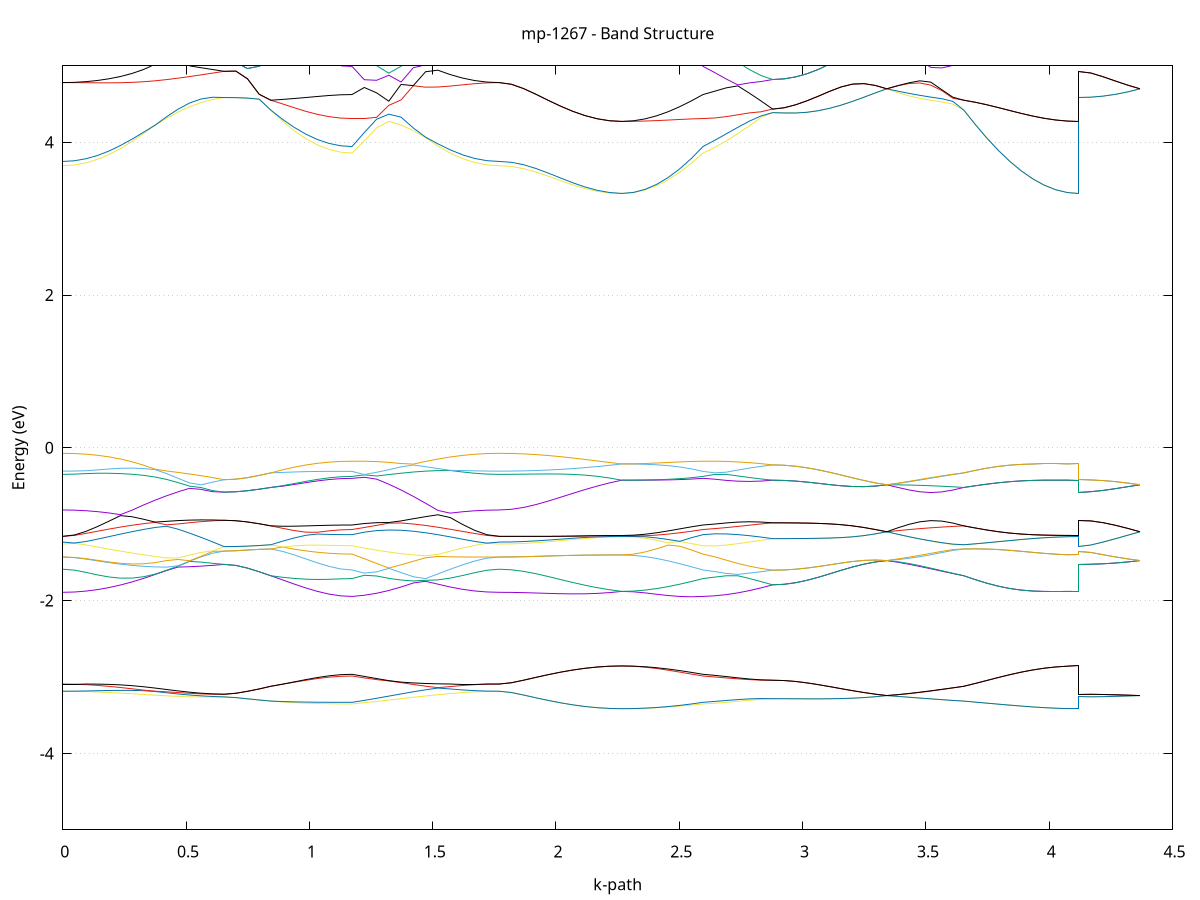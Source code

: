set title 'mp-1267 - Band Structure'
set xlabel 'k-path'
set ylabel 'Energy (eV)'
set grid y
set yrange [-5:5]
set terminal png size 800,600
set output 'mp-1267_bands_gnuplot.png'
plot '-' using 1:2 with lines notitle, '-' using 1:2 with lines notitle, '-' using 1:2 with lines notitle, '-' using 1:2 with lines notitle, '-' using 1:2 with lines notitle, '-' using 1:2 with lines notitle, '-' using 1:2 with lines notitle, '-' using 1:2 with lines notitle, '-' using 1:2 with lines notitle, '-' using 1:2 with lines notitle, '-' using 1:2 with lines notitle, '-' using 1:2 with lines notitle, '-' using 1:2 with lines notitle, '-' using 1:2 with lines notitle, '-' using 1:2 with lines notitle, '-' using 1:2 with lines notitle, '-' using 1:2 with lines notitle, '-' using 1:2 with lines notitle, '-' using 1:2 with lines notitle, '-' using 1:2 with lines notitle, '-' using 1:2 with lines notitle, '-' using 1:2 with lines notitle, '-' using 1:2 with lines notitle, '-' using 1:2 with lines notitle, '-' using 1:2 with lines notitle, '-' using 1:2 with lines notitle, '-' using 1:2 with lines notitle, '-' using 1:2 with lines notitle, '-' using 1:2 with lines notitle, '-' using 1:2 with lines notitle, '-' using 1:2 with lines notitle, '-' using 1:2 with lines notitle, '-' using 1:2 with lines notitle, '-' using 1:2 with lines notitle, '-' using 1:2 with lines notitle, '-' using 1:2 with lines notitle, '-' using 1:2 with lines notitle, '-' using 1:2 with lines notitle, '-' using 1:2 with lines notitle, '-' using 1:2 with lines notitle, '-' using 1:2 with lines notitle, '-' using 1:2 with lines notitle, '-' using 1:2 with lines notitle, '-' using 1:2 with lines notitle, '-' using 1:2 with lines notitle, '-' using 1:2 with lines notitle, '-' using 1:2 with lines notitle, '-' using 1:2 with lines notitle, '-' using 1:2 with lines notitle, '-' using 1:2 with lines notitle, '-' using 1:2 with lines notitle, '-' using 1:2 with lines notitle, '-' using 1:2 with lines notitle, '-' using 1:2 with lines notitle, '-' using 1:2 with lines notitle, '-' using 1:2 with lines notitle, '-' using 1:2 with lines notitle, '-' using 1:2 with lines notitle, '-' using 1:2 with lines notitle, '-' using 1:2 with lines notitle, '-' using 1:2 with lines notitle, '-' using 1:2 with lines notitle, '-' using 1:2 with lines notitle, '-' using 1:2 with lines notitle, '-' using 1:2 with lines notitle, '-' using 1:2 with lines notitle, '-' using 1:2 with lines notitle, '-' using 1:2 with lines notitle, '-' using 1:2 with lines notitle, '-' using 1:2 with lines notitle, '-' using 1:2 with lines notitle, '-' using 1:2 with lines notitle, '-' using 1:2 with lines notitle, '-' using 1:2 with lines notitle, '-' using 1:2 with lines notitle, '-' using 1:2 with lines notitle, '-' using 1:2 with lines notitle, '-' using 1:2 with lines notitle, '-' using 1:2 with lines notitle, '-' using 1:2 with lines notitle, '-' using 1:2 with lines notitle, '-' using 1:2 with lines notitle, '-' using 1:2 with lines notitle, '-' using 1:2 with lines notitle, '-' using 1:2 with lines notitle, '-' using 1:2 with lines notitle, '-' using 1:2 with lines notitle, '-' using 1:2 with lines notitle, '-' using 1:2 with lines notitle, '-' using 1:2 with lines notitle, '-' using 1:2 with lines notitle, '-' using 1:2 with lines notitle, '-' using 1:2 with lines notitle, '-' using 1:2 with lines notitle, '-' using 1:2 with lines notitle, '-' using 1:2 with lines notitle
0.000000 -22.054792
0.046759 -22.054692
0.093517 -22.054492
0.140275 -22.054192
0.187034 -22.053692
0.233792 -22.053192
0.280551 -22.052492
0.327309 -22.051692
0.374068 -22.050792
0.420826 -22.049792
0.467585 -22.048792
0.514343 -22.047792
0.561102 -22.046692
0.607860 -22.045692
0.654619 -22.044792
0.654619 -22.044792
0.701881 -22.044792
0.749143 -22.044692
0.796405 -22.044692
0.843667 -22.044692
0.843667 -22.044692
0.890697 -22.045292
0.937727 -22.045892
0.984756 -22.046592
1.031786 -22.047192
1.078816 -22.047792
1.125846 -22.048092
1.172875 -22.048292
1.172875 -22.048292
1.222589 -22.048792
1.272303 -22.049492
1.322016 -22.050192
1.371730 -22.050892
1.421443 -22.051692
1.471157 -22.052392
1.520870 -22.053092
1.570584 -22.053592
1.620298 -22.054092
1.670011 -22.054492
1.719725 -22.054692
1.769438 -22.054792
1.769438 -22.054792
1.819189 -22.054192
1.868939 -22.052592
1.918689 -22.049892
1.968440 -22.046192
2.018190 -22.045592
2.067940 -22.045592
2.117690 -22.045792
2.167441 -22.045992
2.217191 -22.046192
2.266941 -22.046292
2.266941 -22.046292
2.313971 -22.046392
2.361001 -22.046592
2.408031 -22.046792
2.455060 -22.047092
2.502090 -22.047492
2.549120 -22.047792
2.596149 -22.048292
2.596149 -22.048292
2.643215 -22.048292
2.690281 -22.047692
2.737347 -22.046592
2.784413 -22.045092
2.831479 -22.043392
2.878545 -22.041692
2.878545 -22.041692
2.924833 -22.041492
2.971122 -22.040792
3.017410 -22.039792
3.063699 -22.038592
3.109987 -22.037292
3.156276 -22.036292
3.202564 -22.035392
3.248853 -22.034592
3.295141 -22.033892
3.341430 -22.033292
3.341430 -22.033292
3.386064 -22.036192
3.430698 -22.038692
3.475331 -22.040892
3.519965 -22.042492
3.564599 -22.043692
3.609233 -22.044492
3.653867 -22.044692
3.653867 -22.044692
3.700424 -22.044692
3.746981 -22.044592
3.793538 -22.044592
3.840095 -22.044692
3.886652 -22.044792
3.933209 -22.044992
3.979766 -22.045392
4.026323 -22.045892
4.072880 -22.046192
4.119437 -22.046292
4.119437 -22.044792
4.169187 -22.044292
4.218938 -22.042792
4.268688 -22.040392
4.318438 -22.037192
4.368189 -22.033292
e
0.000000 -22.048092
0.046759 -22.047992
0.093517 -22.047592
0.140275 -22.046992
0.187034 -22.046192
0.233792 -22.045292
0.280551 -22.044392
0.327309 -22.043492
0.374068 -22.042892
0.420826 -22.042492
0.467585 -22.042492
0.514343 -22.042692
0.561102 -22.043192
0.607860 -22.043892
0.654619 -22.044792
0.654619 -22.044792
0.701881 -22.044792
0.749143 -22.044692
0.796405 -22.044692
0.843667 -22.044692
0.843667 -22.044692
0.890697 -22.044092
0.937727 -22.043592
0.984756 -22.043192
1.031786 -22.042792
1.078816 -22.042592
1.125846 -22.042392
1.172875 -22.042392
1.172875 -22.042392
1.222589 -22.042392
1.272303 -22.042492
1.322016 -22.042792
1.371730 -22.043192
1.421443 -22.043792
1.471157 -22.044492
1.520870 -22.045292
1.570584 -22.046192
1.620298 -22.046892
1.670011 -22.047592
1.719725 -22.047992
1.769438 -22.048092
1.769438 -22.048092
1.819189 -22.047892
1.868939 -22.047392
1.918689 -22.046592
1.968440 -22.045992
2.018190 -22.044292
2.067940 -22.044992
2.117690 -22.045592
2.167441 -22.045992
2.217191 -22.046192
2.266941 -22.046292
2.266941 -22.046292
2.313971 -22.045992
2.361001 -22.044992
2.408031 -22.043492
2.455060 -22.042792
2.502090 -22.042592
2.549120 -22.042492
2.596149 -22.042392
2.596149 -22.042392
2.643215 -22.042092
2.690281 -22.041292
2.737347 -22.040392
2.784413 -22.039192
2.831479 -22.040192
2.878545 -22.041692
2.878545 -22.041692
2.924833 -22.041492
2.971122 -22.040792
3.017410 -22.039792
3.063699 -22.038592
3.109987 -22.037292
3.156276 -22.036292
3.202564 -22.035292
3.248853 -22.034592
3.295141 -22.033892
3.341430 -22.033292
3.341430 -22.033292
3.386064 -22.036192
3.430698 -22.038692
3.475331 -22.040792
3.519965 -22.042492
3.564599 -22.043692
3.609233 -22.044392
3.653867 -22.044692
3.653867 -22.044692
3.700424 -22.044692
3.746981 -22.044592
3.793538 -22.044592
3.840095 -22.044692
3.886652 -22.044792
3.933209 -22.044992
3.979766 -22.045392
4.026323 -22.045792
4.072880 -22.046192
4.119437 -22.046292
4.119437 -22.044792
4.169187 -22.044292
4.218938 -22.042792
4.268688 -22.040392
4.318438 -22.037192
4.368189 -22.033292
e
0.000000 -22.039992
0.046759 -22.039892
0.093517 -22.039592
0.140275 -22.039092
0.187034 -22.038392
0.233792 -22.037592
0.280551 -22.036492
0.327309 -22.035192
0.374068 -22.033792
0.420826 -22.032192
0.467585 -22.030392
0.514343 -22.028492
0.561102 -22.026392
0.607860 -22.024292
0.654619 -22.022292
0.654619 -22.022292
0.701881 -22.023792
0.749143 -22.026092
0.796405 -22.028492
0.843667 -22.030992
0.843667 -22.030992
0.890697 -22.033792
0.937727 -22.036392
0.984756 -22.038492
1.031786 -22.040192
1.078816 -22.041292
1.125846 -22.041892
1.172875 -22.042092
1.172875 -22.042092
1.222589 -22.041792
1.272303 -22.041392
1.322016 -22.040892
1.371730 -22.040292
1.421443 -22.039692
1.471157 -22.038992
1.520870 -22.038492
1.570584 -22.038892
1.620298 -22.039292
1.670011 -22.039592
1.719725 -22.039892
1.769438 -22.039992
1.769438 -22.039992
1.819189 -22.040492
1.868939 -22.041392
1.918689 -22.042392
1.968440 -22.043392
2.018190 -22.041592
2.067940 -22.036292
2.117690 -22.039092
2.167441 -22.041292
2.217191 -22.042692
2.266941 -22.043192
2.266941 -22.043192
2.313971 -22.043092
2.361001 -22.043092
2.408031 -22.042892
2.455060 -22.042692
2.502090 -22.042492
2.549120 -22.042392
2.596149 -22.042092
2.596149 -22.042092
2.643215 -22.041892
2.690281 -22.041192
2.737347 -22.039892
2.784413 -22.039192
2.831479 -22.037392
2.878545 -22.035092
2.878545 -22.035092
2.924833 -22.034992
2.971122 -22.034692
3.017410 -22.034092
3.063699 -22.033292
3.109987 -22.032392
3.156276 -22.032192
3.202564 -22.032192
3.248853 -22.032392
3.295141 -22.032792
3.341430 -22.033292
3.341430 -22.033292
3.386064 -22.030592
3.430698 -22.027692
3.475331 -22.025692
3.519965 -22.026792
3.564599 -22.028192
3.609233 -22.029592
3.653867 -22.030992
3.653867 -22.030992
3.700424 -22.033292
3.746981 -22.035492
3.793538 -22.037492
3.840095 -22.039292
3.886652 -22.040792
3.933209 -22.041892
3.979766 -22.042592
4.026323 -22.042992
4.072880 -22.043092
4.119437 -22.043192
4.119437 -22.022292
4.169187 -22.022292
4.218938 -22.022192
4.268688 -22.024492
4.318438 -22.028892
4.368189 -22.033292
e
0.000000 -22.037092
0.046759 -22.036892
0.093517 -22.036492
0.140275 -22.035992
0.187034 -22.035292
0.233792 -22.034392
0.280551 -22.033292
0.327309 -22.031992
0.374068 -22.030592
0.420826 -22.028992
0.467585 -22.027192
0.514343 -22.025392
0.561102 -22.023492
0.607860 -22.021592
0.654619 -22.022292
0.654619 -22.022292
0.701881 -22.023792
0.749143 -22.026092
0.796405 -22.028492
0.843667 -22.030992
0.843667 -22.030992
0.890697 -22.031392
0.937727 -22.031792
0.984756 -22.031992
1.031786 -22.032192
1.078816 -22.032792
1.125846 -22.033692
1.172875 -22.033992
1.172875 -22.033992
1.222589 -22.034792
1.272303 -22.035592
1.322016 -22.036292
1.371730 -22.036992
1.421443 -22.037592
1.471157 -22.038092
1.520870 -22.038392
1.570584 -22.037892
1.620298 -22.037392
1.670011 -22.037092
1.719725 -22.036892
1.769438 -22.037092
1.769438 -22.037092
1.819189 -22.036692
1.868939 -22.036392
1.918689 -22.035992
1.968440 -22.035492
2.018190 -22.034992
2.067940 -22.036192
2.117690 -22.039092
2.167441 -22.041292
2.217191 -22.042692
2.266941 -22.043192
2.266941 -22.043192
2.313971 -22.043092
2.361001 -22.042992
2.408031 -22.042792
2.455060 -22.041392
2.502090 -22.038792
2.549120 -22.035792
2.596149 -22.033992
2.596149 -22.033992
2.643215 -22.034592
2.690281 -22.035592
2.737347 -22.036792
2.784413 -22.037192
2.831479 -22.035692
2.878545 -22.035092
2.878545 -22.035092
2.924833 -22.034992
2.971122 -22.034692
3.017410 -22.034092
3.063699 -22.033292
3.109987 -22.032392
3.156276 -22.032192
3.202564 -22.032192
3.248853 -22.032392
3.295141 -22.032792
3.341430 -22.033292
3.341430 -22.033292
3.386064 -22.029792
3.430698 -22.026492
3.475331 -22.024892
3.519965 -22.026392
3.564599 -22.027992
3.609233 -22.029492
3.653867 -22.030992
3.653867 -22.030992
3.700424 -22.033292
3.746981 -22.035492
3.793538 -22.037492
3.840095 -22.039292
3.886652 -22.040792
3.933209 -22.041892
3.979766 -22.042592
4.026323 -22.042992
4.072880 -22.043092
4.119437 -22.043192
4.119437 -22.022292
4.169187 -22.022292
4.218938 -22.022192
4.268688 -22.024492
4.318438 -22.028892
4.368189 -22.033292
e
0.000000 -22.036792
0.046759 -22.036692
0.093517 -22.036392
0.140275 -22.035692
0.187034 -22.034692
0.233792 -22.033392
0.280551 -22.031892
0.327309 -22.030192
0.374068 -22.028292
0.420826 -22.026992
0.467585 -22.025692
0.514343 -22.024192
0.561102 -22.022692
0.607860 -22.021592
0.654619 -22.020092
0.654619 -22.020092
0.701881 -22.019992
0.749143 -22.021092
0.796405 -22.022392
0.843667 -22.023792
0.843667 -22.023792
0.890697 -22.025092
0.937727 -22.027092
0.984756 -22.029292
1.031786 -22.031292
1.078816 -22.032392
1.125846 -22.032392
1.172875 -22.032392
1.172875 -22.032392
1.222589 -22.030392
1.272303 -22.030792
1.322016 -22.031192
1.371730 -22.031492
1.421443 -22.031792
1.471157 -22.032292
1.520870 -22.033192
1.570584 -22.034392
1.620298 -22.035492
1.670011 -22.036392
1.719725 -22.036892
1.769438 -22.036792
1.769438 -22.036792
1.819189 -22.036692
1.868939 -22.036392
1.918689 -22.035992
1.968440 -22.035492
2.018190 -22.034992
2.067940 -22.036192
2.117690 -22.032892
2.167441 -22.031992
2.217191 -22.031192
2.266941 -22.030892
2.266941 -22.030892
2.313971 -22.030992
2.361001 -22.031192
2.408031 -22.031492
2.455060 -22.031992
2.502090 -22.032592
2.549120 -22.033292
2.596149 -22.032392
2.596149 -22.032392
2.643215 -22.030892
2.690281 -22.030592
2.737347 -22.030892
2.784413 -22.031492
2.831479 -22.032492
2.878545 -22.033792
2.878545 -22.033792
2.924833 -22.033692
2.971122 -22.033392
3.017410 -22.032992
3.063699 -22.032492
3.109987 -22.031692
3.156276 -22.029992
3.202564 -22.027792
3.248853 -22.025492
3.295141 -22.023192
3.341430 -22.021192
3.341430 -22.021192
3.386064 -22.022392
3.430698 -22.023692
3.475331 -22.024392
3.519965 -22.023192
3.564599 -22.023092
3.609233 -22.023392
3.653867 -22.023792
3.653867 -22.023792
3.700424 -22.025192
3.746981 -22.026392
3.793538 -22.027392
3.840095 -22.028292
3.886652 -22.029092
3.933209 -22.029692
3.979766 -22.030192
4.026323 -22.030492
4.072880 -22.030792
4.119437 -22.030892
4.119437 -22.020092
4.169187 -22.020192
4.218938 -22.021192
4.268688 -22.021792
4.318438 -22.021592
4.368189 -22.021192
e
0.000000 -22.036792
0.046759 -22.036592
0.093517 -22.036092
0.140275 -22.035292
0.187034 -22.034192
0.233792 -22.032892
0.280551 -22.031192
0.327309 -22.029392
0.374068 -22.028092
0.420826 -22.026392
0.467585 -22.024292
0.514343 -22.022392
0.561102 -22.020692
0.607860 -22.019692
0.654619 -22.020092
0.654619 -22.020092
0.701881 -22.019992
0.749143 -22.021092
0.796405 -22.022392
0.843667 -22.023792
0.843667 -22.023792
0.890697 -22.024892
0.937727 -22.026192
0.984756 -22.027292
1.031786 -22.028392
1.078816 -22.029492
1.125846 -22.030192
1.172875 -22.030392
1.172875 -22.030392
1.222589 -22.029792
1.272303 -22.029092
1.322016 -22.028392
1.371730 -22.027692
1.421443 -22.026892
1.471157 -22.027492
1.520870 -22.028792
1.570584 -22.031292
1.620298 -22.033592
1.670011 -22.035392
1.719725 -22.036392
1.769438 -22.036792
1.769438 -22.036792
1.819189 -22.036592
1.868939 -22.035592
1.918689 -22.034592
1.968440 -22.034692
2.018190 -22.034192
2.067940 -22.033592
2.117690 -22.032892
2.167441 -22.031992
2.217191 -22.031192
2.266941 -22.030892
2.266941 -22.030892
2.313971 -22.030792
2.361001 -22.031092
2.408031 -22.031192
2.455060 -22.031292
2.502090 -22.031092
2.549120 -22.030792
2.596149 -22.030392
2.596149 -22.030392
2.643215 -22.030092
2.690281 -22.029292
2.737347 -22.028492
2.784413 -22.027992
2.831479 -22.031692
2.878545 -22.033792
2.878545 -22.033792
2.924833 -22.033692
2.971122 -22.033392
3.017410 -22.032992
3.063699 -22.032492
3.109987 -22.031692
3.156276 -22.029992
3.202564 -22.027792
3.248853 -22.025492
3.295141 -22.023092
3.341430 -22.021192
3.341430 -22.021192
3.386064 -22.022192
3.430698 -22.023392
3.475331 -22.023892
3.519965 -22.022592
3.564599 -22.022492
3.609233 -22.022992
3.653867 -22.023792
3.653867 -22.023792
3.700424 -22.025092
3.746981 -22.026292
3.793538 -22.027392
3.840095 -22.028292
3.886652 -22.029092
3.933209 -22.029692
3.979766 -22.030192
4.026323 -22.030492
4.072880 -22.030792
4.119437 -22.030892
4.119437 -22.020092
4.169187 -22.020192
4.218938 -22.021192
4.268688 -22.021792
4.318438 -22.021592
4.368189 -22.021192
e
0.000000 -22.032692
0.046759 -22.032492
0.093517 -22.031992
0.140275 -22.031192
0.187034 -22.029992
0.233792 -22.029392
0.280551 -22.029192
0.327309 -22.028792
0.374068 -22.027392
0.420826 -22.025292
0.467585 -22.023192
0.514343 -22.021292
0.561102 -22.019792
0.607860 -22.019092
0.654619 -22.019192
0.654619 -22.019192
0.701881 -22.018592
0.749143 -22.017692
0.796405 -22.018292
0.843667 -22.019792
0.843667 -22.019792
0.890697 -22.022692
0.937727 -22.025092
0.984756 -22.026892
1.031786 -22.028392
1.078816 -22.029192
1.125846 -22.029692
1.172875 -22.029892
1.172875 -22.029892
1.222589 -22.028592
1.272303 -22.024692
1.322016 -22.020692
1.371730 -22.022792
1.421443 -22.025392
1.471157 -22.026192
1.520870 -22.028492
1.570584 -22.029292
1.620298 -22.030492
1.670011 -22.031792
1.719725 -22.032492
1.769438 -22.032692
1.769438 -22.032692
1.819189 -22.033192
1.868939 -22.033992
1.918689 -22.034592
1.968440 -22.033492
2.018190 -22.032592
2.067940 -22.033592
2.117690 -22.032492
2.167441 -22.031592
2.217191 -22.031092
2.266941 -22.030692
2.266941 -22.030692
2.313971 -22.030592
2.361001 -22.029792
2.408031 -22.028392
2.455060 -22.028392
2.502090 -22.028792
2.549120 -22.029292
2.596149 -22.029892
2.596149 -22.029892
2.643215 -22.029792
2.690281 -22.028592
2.737347 -22.026592
2.784413 -22.027292
2.831479 -22.025892
2.878545 -22.023992
2.878545 -22.023992
2.924833 -22.023892
2.971122 -22.023692
3.017410 -22.023392
3.063699 -22.022792
3.109987 -22.021892
3.156276 -22.020892
3.202564 -22.019992
3.248853 -22.019692
3.295141 -22.019992
3.341430 -22.021192
3.341430 -22.021192
3.386064 -22.020892
3.430698 -22.020892
3.475331 -22.020692
3.519965 -22.019292
3.564599 -22.018392
3.609233 -22.019092
3.653867 -22.019792
3.653867 -22.019792
3.700424 -22.021592
3.746981 -22.023292
3.793538 -22.024892
3.840095 -22.026392
3.886652 -22.027692
3.933209 -22.028792
3.979766 -22.029692
4.026323 -22.030292
4.072880 -22.030592
4.119437 -22.030692
4.119437 -22.019192
4.169187 -22.019492
4.218938 -22.020092
4.268688 -22.020492
4.318438 -22.020892
4.368189 -22.021192
e
0.000000 -22.029492
0.046759 -22.029492
0.093517 -22.029492
0.140275 -22.029492
0.187034 -22.029492
0.233792 -22.028692
0.280551 -22.027092
0.327309 -22.025292
0.374068 -22.023492
0.420826 -22.021492
0.467585 -22.019592
0.514343 -22.017792
0.561102 -22.016692
0.607860 -22.018692
0.654619 -22.019192
0.654619 -22.019192
0.701881 -22.018592
0.749143 -22.017692
0.796405 -22.018292
0.843667 -22.019792
0.843667 -22.019792
0.890697 -22.019092
0.937727 -22.018392
0.984756 -22.017792
1.031786 -22.017692
1.078816 -22.017992
1.125846 -22.018192
1.172875 -22.018192
1.172875 -22.018192
1.222589 -22.014692
1.272303 -22.016792
1.322016 -22.019792
1.371730 -22.018792
1.421443 -22.022092
1.471157 -22.025392
1.520870 -22.025892
1.570584 -22.028592
1.620298 -22.029492
1.670011 -22.029492
1.719725 -22.029492
1.769438 -22.029492
1.769438 -22.029492
1.819189 -22.028692
1.868939 -22.027092
1.918689 -22.026192
1.968440 -22.028792
2.018190 -22.032092
2.067940 -22.033392
2.117690 -22.031192
2.167441 -22.030792
2.217191 -22.030592
2.266941 -22.030692
2.266941 -22.030692
2.313971 -22.030392
2.361001 -22.029392
2.408031 -22.027892
2.455060 -22.026492
2.502090 -22.024092
2.549120 -22.021292
2.596149 -22.018192
2.596149 -22.018192
2.643215 -22.016892
2.690281 -22.018992
2.737347 -22.023592
2.784413 -22.024592
2.831479 -22.022592
2.878545 -22.023992
2.878545 -22.023992
2.924833 -22.023892
2.971122 -22.023692
3.017410 -22.023392
3.063699 -22.022792
3.109987 -22.021892
3.156276 -22.020792
3.202564 -22.019992
3.248853 -22.019692
3.295141 -22.019992
3.341430 -22.021192
3.341430 -22.021192
3.386064 -22.019892
3.430698 -22.018692
3.475331 -22.017992
3.519965 -22.017992
3.564599 -22.017492
3.609233 -22.018592
3.653867 -22.019792
3.653867 -22.019792
3.700424 -22.021592
3.746981 -22.023292
3.793538 -22.024892
3.840095 -22.026392
3.886652 -22.027692
3.933209 -22.028792
3.979766 -22.029692
4.026323 -22.030292
4.072880 -22.030592
4.119437 -22.030692
4.119437 -22.019192
4.169187 -22.019492
4.218938 -22.020092
4.268688 -22.020492
4.318438 -22.020792
4.368189 -22.021192
e
0.000000 -22.023892
0.046759 -22.023792
0.093517 -22.023392
0.140275 -22.022892
0.187034 -22.022092
0.233792 -22.021192
0.280551 -22.019892
0.327309 -22.018492
0.374068 -22.016792
0.420826 -22.015092
0.467585 -22.013292
0.514343 -22.014492
0.561102 -22.016292
0.607860 -22.015392
0.654619 -22.015192
0.654619 -22.015192
0.701881 -22.015092
0.749143 -22.014792
0.796405 -22.013492
0.843667 -22.014192
0.843667 -22.014192
0.890697 -22.015592
0.937727 -22.016392
0.984756 -22.016792
1.031786 -22.016992
1.078816 -22.016692
1.125846 -22.016592
1.172875 -22.016592
1.172875 -22.016592
1.222589 -22.014092
1.272303 -22.012992
1.322016 -22.015692
1.371730 -22.016792
1.421443 -22.018792
1.471157 -22.022592
1.520870 -22.025492
1.570584 -22.024992
1.620298 -22.024492
1.670011 -22.024192
1.719725 -22.023892
1.769438 -22.023892
1.769438 -22.023892
1.819189 -22.024092
1.868939 -22.024792
1.918689 -22.026192
1.968440 -22.028792
2.018190 -22.032092
2.067940 -22.031792
2.117690 -22.030292
2.167441 -22.026092
2.217191 -22.026992
2.266941 -22.027392
2.266941 -22.027392
2.313971 -22.027392
2.361001 -22.027592
2.408031 -22.027892
2.455060 -22.025692
2.502090 -22.023092
2.549120 -22.019892
2.596149 -22.016592
2.596149 -22.016592
2.643215 -22.015892
2.690281 -22.016092
2.737347 -22.016292
2.784413 -22.018392
2.831479 -22.021092
2.878545 -22.020292
2.878545 -22.020292
2.924833 -22.020192
2.971122 -22.020092
3.017410 -22.019892
3.063699 -22.019592
3.109987 -22.019292
3.156276 -22.018792
3.202564 -22.018092
3.248853 -22.017292
3.295141 -22.016592
3.341430 -22.015792
3.341430 -22.015792
3.386064 -22.016092
3.430698 -22.016192
3.475331 -22.016292
3.519965 -22.016692
3.564599 -22.016692
3.609233 -22.014292
3.653867 -22.014192
3.653867 -22.014192
3.700424 -22.016292
3.746981 -22.018292
3.793538 -22.020292
3.840095 -22.021992
3.886652 -22.023592
3.933209 -22.024892
3.979766 -22.025992
4.026323 -22.026692
4.072880 -22.027192
4.119437 -22.027392
4.119437 -22.015192
4.169187 -22.015292
4.218938 -22.015692
4.268688 -22.016092
4.318438 -22.016092
4.368189 -22.015792
e
0.000000 -22.023892
0.046759 -22.023792
0.093517 -22.023392
0.140275 -22.022792
0.187034 -22.021992
0.233792 -22.020992
0.280551 -22.019692
0.327309 -22.018292
0.374068 -22.016692
0.420826 -22.014992
0.467585 -22.012992
0.514343 -22.011792
0.561102 -22.013592
0.607860 -22.014892
0.654619 -22.015192
0.654619 -22.015192
0.701881 -22.015092
0.749143 -22.014792
0.796405 -22.013492
0.843667 -22.014192
0.843667 -22.014192
0.890697 -22.015292
0.937727 -22.016192
0.984756 -22.016592
1.031786 -22.016692
1.078816 -22.016692
1.125846 -22.016492
1.172875 -22.016492
1.172875 -22.016492
1.222589 -22.013792
1.272303 -22.011592
1.322016 -22.010092
1.371730 -22.014492
1.421443 -22.013092
1.471157 -22.014692
1.520870 -22.017092
1.570584 -22.019292
1.620298 -22.021192
1.670011 -22.022592
1.719725 -22.023592
1.769438 -22.023892
1.769438 -22.023892
1.819189 -22.024092
1.868939 -22.024792
1.918689 -22.024992
1.968440 -22.022492
2.018190 -22.022492
2.067940 -22.023892
2.117690 -22.025092
2.167441 -22.026092
2.217191 -22.026992
2.266941 -22.027392
2.266941 -22.027392
2.313971 -22.026992
2.361001 -22.025992
2.408031 -22.024592
2.455060 -22.022892
2.502090 -22.020992
2.549120 -22.018892
2.596149 -22.016492
2.596149 -22.016492
2.643215 -22.014492
2.690281 -22.015092
2.737347 -22.014392
2.784413 -22.016292
2.831479 -22.018192
2.878545 -22.020192
2.878545 -22.020192
2.924833 -22.020192
2.971122 -22.020092
3.017410 -22.019892
3.063699 -22.019592
3.109987 -22.019292
3.156276 -22.018792
3.202564 -22.018092
3.248853 -22.017292
3.295141 -22.016592
3.341430 -22.015792
3.341430 -22.015792
3.386064 -22.016092
3.430698 -22.016192
3.475331 -22.015692
3.519965 -22.014492
3.564599 -22.013192
3.609233 -22.013392
3.653867 -22.014192
3.653867 -22.014192
3.700424 -22.016292
3.746981 -22.018292
3.793538 -22.020292
3.840095 -22.021992
3.886652 -22.023592
3.933209 -22.024892
3.979766 -22.025992
4.026323 -22.026692
4.072880 -22.027192
4.119437 -22.027392
4.119437 -22.015192
4.169187 -22.015292
4.218938 -22.015692
4.268688 -22.016092
4.318438 -22.015992
4.368189 -22.015792
e
0.000000 -22.001792
0.046759 -22.001792
0.093517 -22.001892
0.140275 -22.002192
0.187034 -22.002592
0.233792 -22.003392
0.280551 -22.004492
0.327309 -22.005992
0.374068 -22.007892
0.420826 -22.009892
0.467585 -22.012192
0.514343 -22.011592
0.561102 -22.010192
0.607860 -22.008992
0.654619 -22.007792
0.654619 -22.007792
0.701881 -22.008392
0.749143 -22.009892
0.796405 -22.011792
0.843667 -22.011692
0.843667 -22.011692
0.890697 -22.011292
0.937727 -22.011192
0.984756 -22.011192
1.031786 -22.011192
1.078816 -22.011292
1.125846 -22.011292
1.172875 -22.011292
1.172875 -22.011292
1.222589 -22.012492
1.272303 -22.010992
1.322016 -22.009092
1.371730 -22.009992
1.421443 -22.012192
1.471157 -22.009692
1.520870 -22.006692
1.570584 -22.004392
1.620298 -22.002792
1.670011 -22.002092
1.719725 -22.001792
1.769438 -22.001792
1.769438 -22.001792
1.819189 -22.006792
1.868939 -22.012392
1.918689 -22.017092
1.968440 -22.020392
2.018190 -22.022492
2.067940 -22.023892
2.117690 -22.025092
2.167441 -22.023792
2.217191 -22.016992
2.266941 -22.009992
2.266941 -22.009992
2.313971 -22.009992
2.361001 -22.009892
2.408031 -22.009792
2.455060 -22.009692
2.502090 -22.009592
2.549120 -22.009892
2.596149 -22.011292
2.596149 -22.011292
2.643215 -22.014292
2.690281 -22.012592
2.737347 -22.014392
2.784413 -22.013692
2.831479 -22.012792
2.878545 -22.011892
2.878545 -22.011892
2.924833 -22.011992
2.971122 -22.011992
3.017410 -22.012192
3.063699 -22.012292
3.109987 -22.012492
3.156276 -22.012592
3.202564 -22.012792
3.248853 -22.013492
3.295141 -22.014692
3.341430 -22.015792
3.341430 -22.015792
3.386064 -22.015692
3.430698 -22.015492
3.475331 -22.014992
3.519965 -22.013992
3.564599 -22.013192
3.609233 -22.012292
3.653867 -22.011692
3.653867 -22.011692
3.700424 -22.010392
3.746981 -22.009592
3.793538 -22.009192
3.840095 -22.009192
3.886652 -22.009392
3.933209 -22.009492
3.979766 -22.009692
4.026323 -22.009892
4.072880 -22.009992
4.119437 -22.009992
4.119437 -22.007792
4.169187 -22.009692
4.218938 -22.012792
4.268688 -22.014492
4.318438 -22.015292
4.368189 -22.015792
e
0.000000 -22.001792
0.046759 -22.001792
0.093517 -22.001892
0.140275 -22.002192
0.187034 -22.002492
0.233792 -22.003092
0.280551 -22.003992
0.327309 -22.005192
0.374068 -22.006592
0.420826 -22.008192
0.467585 -22.009992
0.514343 -22.010892
0.561102 -22.008992
0.607860 -22.007992
0.654619 -22.007792
0.654619 -22.007792
0.701881 -22.008392
0.749143 -22.009892
0.796405 -22.011792
0.843667 -22.011692
0.843667 -22.011692
0.890697 -22.010592
0.937727 -22.010092
0.984756 -22.009892
1.031786 -22.009792
1.078816 -22.009892
1.125846 -22.009892
1.172875 -22.009892
1.172875 -22.009892
1.222589 -22.010892
1.272303 -22.008292
1.322016 -22.008092
1.371730 -22.006592
1.421443 -22.004392
1.471157 -22.003192
1.520870 -22.002692
1.570584 -22.002392
1.620298 -22.002092
1.670011 -22.001892
1.719725 -22.001792
1.769438 -22.001792
1.769438 -22.001792
1.819189 -22.006792
1.868939 -22.012392
1.918689 -22.017092
1.968440 -22.020392
2.018190 -22.019392
2.067940 -22.015692
2.117690 -22.011392
2.167441 -22.006392
2.217191 -22.003292
2.266941 -22.009992
2.266941 -22.009992
2.313971 -22.009992
2.361001 -22.009892
2.408031 -22.009692
2.455060 -22.009492
2.502090 -22.009492
2.549120 -22.009592
2.596149 -22.009892
2.596149 -22.009892
2.643215 -22.010992
2.690281 -22.011992
2.737347 -22.009792
2.784413 -22.009892
2.831479 -22.010992
2.878545 -22.011892
2.878545 -22.011892
2.924833 -22.011992
2.971122 -22.011992
3.017410 -22.012192
3.063699 -22.012292
3.109987 -22.012492
3.156276 -22.012592
3.202564 -22.012792
3.248853 -22.013492
3.295141 -22.014592
3.341430 -22.015692
3.341430 -22.015692
3.386064 -22.014692
3.430698 -22.013592
3.475331 -22.012392
3.519965 -22.011092
3.564599 -22.010992
3.609233 -22.012192
3.653867 -22.011692
3.653867 -22.011692
3.700424 -22.010392
3.746981 -22.009592
3.793538 -22.009192
3.840095 -22.009192
3.886652 -22.009292
3.933209 -22.009492
3.979766 -22.009692
4.026323 -22.009892
4.072880 -22.009992
4.119437 -22.009992
4.119437 -22.007792
4.169187 -22.009692
4.218938 -22.012792
4.268688 -22.014492
4.318438 -22.015292
4.368189 -22.015692
e
0.000000 -22.000392
0.046759 -22.000392
0.093517 -22.000392
0.140275 -22.000392
0.187034 -22.000392
0.233792 -22.000392
0.280551 -22.001092
0.327309 -22.001592
0.374068 -22.002192
0.420826 -22.003492
0.467585 -22.004692
0.514343 -22.005592
0.561102 -22.005892
0.607860 -22.006392
0.654619 -22.007292
0.654619 -22.007292
0.701881 -22.007492
0.749143 -22.007392
0.796405 -22.006592
0.843667 -22.005492
0.843667 -22.005492
0.890697 -22.005092
0.937727 -22.005192
0.984756 -22.005292
1.031786 -22.005492
1.078816 -22.005592
1.125846 -22.005692
1.172875 -22.005692
1.172875 -22.005692
1.222589 -22.005792
1.272303 -22.007092
1.322016 -22.007492
1.371730 -22.004492
1.421443 -22.003692
1.471157 -22.002292
1.520870 -22.000892
1.570584 -22.000792
1.620298 -22.000592
1.670011 -22.000492
1.719725 -22.000392
1.769438 -22.000392
1.769438 -22.000392
1.819189 -21.998992
1.868939 -21.998792
1.918689 -21.998692
1.968440 -21.998492
2.018190 -21.998392
2.067940 -21.998192
2.117690 -21.998092
2.167441 -21.998192
2.217191 -22.000992
2.266941 -21.997892
2.266941 -21.997892
2.313971 -21.998092
2.361001 -21.998892
2.408031 -22.000092
2.455060 -22.001692
2.502090 -22.003392
2.549120 -22.004992
2.596149 -22.005692
2.596149 -22.005692
2.643215 -22.006492
2.690281 -22.007692
2.737347 -22.008792
2.784413 -22.008792
2.831479 -22.007992
2.878545 -22.006692
2.878545 -22.006692
2.924833 -22.006692
2.971122 -22.006592
3.017410 -22.006392
3.063699 -22.006092
3.109987 -22.006192
3.156276 -22.007392
3.202564 -22.008392
3.248853 -22.008492
3.295141 -22.007192
3.341430 -22.005592
3.341430 -22.005592
3.386064 -22.006492
3.430698 -22.007292
3.475331 -22.008292
3.519965 -22.009492
3.564599 -22.009292
3.609233 -22.007192
3.653867 -22.005492
3.653867 -22.005492
3.700424 -22.004492
3.746981 -22.003692
3.793538 -22.002692
3.840095 -22.001692
3.886652 -22.000592
3.933209 -21.999692
3.979766 -21.998892
4.026323 -21.998292
4.072880 -21.997992
4.119437 -21.997892
4.119437 -22.007292
4.169187 -22.006892
4.218938 -22.006492
4.268688 -22.006192
4.318438 -22.005892
4.368189 -22.005592
e
0.000000 -22.000392
0.046759 -22.000392
0.093517 -22.000292
0.140275 -22.000292
0.187034 -22.000292
0.233792 -22.000392
0.280551 -22.000692
0.327309 -22.001292
0.374068 -22.002192
0.420826 -22.002692
0.467585 -22.003292
0.514343 -22.004592
0.561102 -22.005392
0.607860 -22.006292
0.654619 -22.007292
0.654619 -22.007292
0.701881 -22.007492
0.749143 -22.007392
0.796405 -22.006592
0.843667 -22.005492
0.843667 -22.005492
0.890697 -22.004492
0.937727 -22.004192
0.984756 -22.004192
1.031786 -22.004192
1.078816 -22.004192
1.125846 -22.004192
1.172875 -22.004192
1.172875 -22.004192
1.222589 -22.005692
1.272303 -22.005292
1.322016 -22.004792
1.371730 -22.004192
1.421443 -22.002392
1.471157 -22.001292
1.520870 -22.000692
1.570584 -22.000292
1.620298 -22.000092
1.670011 -22.000192
1.719725 -22.000292
1.769438 -22.000392
1.769438 -22.000392
1.819189 -21.998992
1.868939 -21.998792
1.918689 -21.998692
1.968440 -21.998492
2.018190 -21.998392
2.067940 -21.998192
2.117690 -21.998092
2.167441 -21.997992
2.217191 -21.997892
2.266941 -21.997892
2.266941 -21.997892
2.313971 -21.997892
2.361001 -21.997792
2.408031 -21.997992
2.455060 -21.999192
2.502090 -22.000692
2.549120 -22.002392
2.596149 -22.004192
2.596149 -22.004192
2.643215 -22.001792
2.690281 -22.005392
2.737347 -22.008092
2.784413 -22.007492
2.831479 -22.005392
2.878545 -22.006692
2.878545 -22.006692
2.924833 -22.006692
2.971122 -22.006492
3.017410 -22.006292
3.063699 -22.006092
3.109987 -22.006092
3.156276 -22.007392
3.202564 -22.008392
3.248853 -22.008492
3.295141 -22.007192
3.341430 -22.005592
3.341430 -22.005592
3.386064 -22.006292
3.430698 -22.006892
3.475331 -22.007192
3.519965 -22.007092
3.564599 -22.006492
3.609233 -22.005892
3.653867 -22.005492
3.653867 -22.005492
3.700424 -22.004492
3.746981 -22.003692
3.793538 -22.002692
3.840095 -22.001692
3.886652 -22.000592
3.933209 -21.999692
3.979766 -21.998892
4.026323 -21.998292
4.072880 -21.997992
4.119437 -21.997892
4.119437 -22.007292
4.169187 -22.006892
4.218938 -22.006492
4.268688 -22.006192
4.318438 -22.005892
4.368189 -22.005592
e
0.000000 -21.997692
0.046759 -21.997792
0.093517 -21.998192
0.140275 -21.998792
0.187034 -21.999592
0.233792 -22.000192
0.280551 -22.000392
0.327309 -22.001092
0.374068 -22.001892
0.420826 -22.002592
0.467585 -22.003292
0.514343 -22.004192
0.561102 -22.005192
0.607860 -22.005092
0.654619 -22.003592
0.654619 -22.003592
0.701881 -22.003592
0.749143 -22.003592
0.796405 -22.003592
0.843667 -22.003492
0.843667 -22.003492
0.890697 -22.003492
0.937727 -22.002392
0.984756 -22.000892
1.031786 -21.999392
1.078816 -21.998192
1.125846 -21.997492
1.172875 -21.997192
1.172875 -21.997192
1.222589 -22.000892
1.272303 -22.005292
1.322016 -22.004092
1.371730 -22.000192
1.421443 -22.000792
1.471157 -22.000892
1.520870 -22.000492
1.570584 -21.999792
1.620298 -21.999592
1.670011 -21.998692
1.719725 -21.997992
1.769438 -21.997692
1.769438 -21.997692
1.819189 -21.996892
1.868939 -21.996892
1.918689 -21.996892
1.968440 -21.996992
2.018190 -21.996992
2.067940 -21.996992
2.117690 -21.996892
2.167441 -21.997992
2.217191 -21.997892
2.266941 -21.996392
2.266941 -21.996392
2.313971 -21.996592
2.361001 -21.997092
2.408031 -21.997692
2.455060 -21.997592
2.502090 -21.997492
2.549120 -21.997392
2.596149 -21.997192
2.596149 -21.997192
2.643215 -22.001192
2.690281 -22.000292
2.737347 -22.001992
2.784413 -22.003692
2.831479 -22.005292
2.878545 -22.003292
2.878545 -22.003292
2.924833 -22.003392
2.971122 -22.003692
3.017410 -22.004292
3.063699 -22.005092
3.109987 -22.005792
3.156276 -22.005392
3.202564 -22.004892
3.248853 -22.004492
3.295141 -22.004592
3.341430 -22.005592
3.341430 -22.005592
3.386064 -22.005692
3.430698 -22.006292
3.475331 -22.006892
3.519965 -22.006892
3.564599 -22.006392
3.609233 -22.005492
3.653867 -22.003492
3.653867 -22.003492
3.700424 -22.002992
3.746981 -22.001892
3.793538 -22.000792
3.840095 -21.999692
3.886652 -21.998692
3.933209 -21.997892
3.979766 -21.997192
4.026323 -21.996792
4.072880 -21.996492
4.119437 -21.996392
4.119437 -22.003592
4.169187 -22.004492
4.218938 -22.004992
4.268688 -22.005192
4.318438 -22.005392
4.368189 -22.005592
e
0.000000 -21.997692
0.046759 -21.997792
0.093517 -21.998092
0.140275 -21.998592
0.187034 -21.999292
0.233792 -21.999992
0.280551 -22.000092
0.327309 -22.000392
0.374068 -22.000592
0.420826 -22.001892
0.467585 -22.003292
0.514343 -22.004092
0.561102 -22.005092
0.607860 -22.004592
0.654619 -22.003592
0.654619 -22.003592
0.701881 -22.003592
0.749143 -22.003592
0.796405 -22.003592
0.843667 -22.003492
0.843667 -22.003492
0.890697 -22.002492
0.937727 -22.000992
0.984756 -21.999592
1.031786 -21.998392
1.078816 -21.997492
1.125846 -21.996992
1.172875 -21.996792
1.172875 -21.996792
1.222589 -21.997292
1.272303 -21.997592
1.322016 -21.998792
1.371730 -21.999892
1.421443 -21.998892
1.471157 -21.999192
1.520870 -21.999592
1.570584 -21.999092
1.620298 -21.997992
1.670011 -21.997692
1.719725 -21.997692
1.769438 -21.997692
1.769438 -21.997692
1.819189 -21.994492
1.868939 -21.994692
1.918689 -21.994892
1.968440 -21.995192
2.018190 -21.995592
2.067940 -21.995992
2.117690 -21.996592
2.167441 -21.996792
2.217191 -21.996692
2.266941 -21.996392
2.266941 -21.996392
2.313971 -21.996392
2.361001 -21.996392
2.408031 -21.996492
2.455060 -21.996492
2.502090 -21.996592
2.549120 -21.996692
2.596149 -21.996792
2.596149 -21.996792
2.643215 -21.998392
2.690281 -21.998892
2.737347 -21.998592
2.784413 -21.999592
2.831479 -22.001292
2.878545 -22.003292
2.878545 -22.003292
2.924833 -22.003392
2.971122 -22.003692
3.017410 -22.004192
3.063699 -22.005092
3.109987 -22.005692
3.156276 -22.005292
3.202564 -22.004892
3.248853 -22.004492
3.295141 -22.004492
3.341430 -22.005592
3.341430 -22.005592
3.386064 -22.004492
3.430698 -22.004492
3.475331 -22.005092
3.519965 -22.005292
3.564599 -22.004292
3.609233 -22.001492
3.653867 -22.003492
3.653867 -22.003492
3.700424 -22.002992
3.746981 -22.001892
3.793538 -22.000792
3.840095 -21.999592
3.886652 -21.998692
3.933209 -21.997892
3.979766 -21.997192
4.026323 -21.996792
4.072880 -21.996492
4.119437 -21.996392
4.119437 -22.003592
4.169187 -22.004492
4.218938 -22.004992
4.268688 -22.005192
4.318438 -22.005292
4.368189 -22.005592
e
0.000000 -21.996892
0.046759 -21.996992
0.093517 -21.997192
0.140275 -21.997692
0.187034 -21.998292
0.233792 -21.998992
0.280551 -21.999992
0.327309 -22.000092
0.374068 -22.000292
0.420826 -22.000192
0.467585 -21.999992
0.514343 -21.999792
0.561102 -21.999792
0.607860 -22.001792
0.654619 -22.002492
0.654619 -22.002492
0.701881 -22.001692
0.749143 -21.999792
0.796405 -21.997892
0.843667 -21.997492
0.843667 -21.997492
0.890697 -21.997392
0.937727 -21.997292
0.984756 -21.997092
1.031786 -21.996992
1.078816 -21.996792
1.125846 -21.996692
1.172875 -21.996692
1.172875 -21.996692
1.222589 -21.996892
1.272303 -21.997092
1.322016 -21.997992
1.371730 -21.998492
1.421443 -21.997392
1.471157 -21.997492
1.520870 -21.997592
1.570584 -21.997692
1.620298 -21.997692
1.670011 -21.997292
1.719725 -21.996992
1.769438 -21.996892
1.769438 -21.996892
1.819189 -21.993992
1.868939 -21.988292
1.918689 -21.983192
1.968440 -21.981592
2.018190 -21.982092
2.067940 -21.984292
2.117690 -21.989092
2.167441 -21.993992
2.217191 -21.995892
2.266941 -21.995292
2.266941 -21.995292
2.313971 -21.995292
2.361001 -21.995392
2.408031 -21.995592
2.455060 -21.995792
2.502090 -21.996092
2.549120 -21.996392
2.596149 -21.996692
2.596149 -21.996692
2.643215 -21.997092
2.690281 -21.996992
2.737347 -21.996992
2.784413 -21.997092
2.831479 -21.997092
2.878545 -21.997092
2.878545 -21.997092
2.924833 -21.997292
2.971122 -21.997692
3.017410 -21.998292
3.063699 -21.998992
3.109987 -21.999792
3.156276 -22.000592
3.202564 -22.001392
3.248853 -22.001992
3.295141 -22.002092
3.341430 -22.001092
3.341430 -22.001092
3.386064 -22.001992
3.430698 -22.001592
3.475331 -22.000492
3.519965 -21.999292
3.564599 -21.998292
3.609233 -22.000292
3.653867 -21.997492
3.653867 -21.997492
3.700424 -21.997192
3.746981 -21.996792
3.793538 -21.996492
3.840095 -21.996192
3.886652 -21.995892
3.933209 -21.995692
3.979766 -21.995492
4.026323 -21.995392
4.072880 -21.995292
4.119437 -21.995292
4.119437 -22.002492
4.169187 -22.001992
4.218938 -22.001592
4.268688 -22.001492
4.318438 -22.001292
4.368189 -22.001092
e
0.000000 -21.994492
0.046759 -21.994592
0.093517 -21.994892
0.140275 -21.995292
0.187034 -21.995992
0.233792 -21.996792
0.280551 -21.997792
0.327309 -21.998792
0.374068 -21.999392
0.420826 -21.999392
0.467585 -21.999092
0.514343 -21.998792
0.561102 -21.999392
0.607860 -22.000092
0.654619 -22.002492
0.654619 -22.002492
0.701881 -22.001692
0.749143 -21.999792
0.796405 -21.997892
0.843667 -21.997492
0.843667 -21.997492
0.890697 -21.997092
0.937727 -21.996792
0.984756 -21.996492
1.031786 -21.996292
1.078816 -21.996392
1.125846 -21.996492
1.172875 -21.996492
1.172875 -21.996492
1.222589 -21.996892
1.272303 -21.996692
1.322016 -21.997192
1.371730 -21.997292
1.421443 -21.996092
1.471157 -21.995892
1.520870 -21.995692
1.570584 -21.995492
1.620298 -21.995192
1.670011 -21.994892
1.719725 -21.994592
1.769438 -21.994492
1.769438 -21.994492
1.819189 -21.993992
1.868939 -21.988292
1.918689 -21.983192
1.968440 -21.980792
2.018190 -21.980392
2.067940 -21.980292
2.117690 -21.980392
2.167441 -21.983692
2.217191 -21.989492
2.266941 -21.995292
2.266941 -21.995292
2.313971 -21.995292
2.361001 -21.995392
2.408031 -21.995492
2.455060 -21.995592
2.502090 -21.995692
2.549120 -21.995892
2.596149 -21.996492
2.596149 -21.996492
2.643215 -21.996692
2.690281 -21.996392
2.737347 -21.996792
2.784413 -21.996992
2.831479 -21.997092
2.878545 -21.997092
2.878545 -21.997092
2.924833 -21.997192
2.971122 -21.997592
3.017410 -21.998192
3.063699 -21.998992
3.109987 -21.999792
3.156276 -22.000592
3.202564 -22.001392
3.248853 -22.001992
3.295141 -22.002092
3.341430 -22.001092
3.341430 -22.001092
3.386064 -22.001392
3.430698 -22.000992
3.475331 -22.000092
3.519965 -21.999092
3.564599 -21.997892
3.609233 -21.996592
3.653867 -21.997492
3.653867 -21.997492
3.700424 -21.997192
3.746981 -21.996792
3.793538 -21.996492
3.840095 -21.996192
3.886652 -21.995892
3.933209 -21.995692
3.979766 -21.995492
4.026323 -21.995392
4.072880 -21.995292
4.119437 -21.995292
4.119437 -22.002492
4.169187 -22.001992
4.218938 -22.001592
4.268688 -22.001392
4.318438 -22.001292
4.368189 -22.001092
e
0.000000 -21.981792
0.046759 -21.981892
0.093517 -21.982392
0.140275 -21.983192
0.187034 -21.984292
0.233792 -21.985692
0.280551 -21.987292
0.327309 -21.989092
0.374068 -21.991092
0.420826 -21.993192
0.467585 -21.995492
0.514343 -21.997692
0.561102 -21.998292
0.607860 -21.998792
0.654619 -21.997892
0.654619 -21.997892
0.701881 -21.997992
0.749143 -21.997992
0.796405 -21.997492
0.843667 -21.995192
0.843667 -21.995192
0.890697 -21.995492
0.937727 -21.995792
0.984756 -21.995992
1.031786 -21.996192
1.078816 -21.996092
1.125846 -21.995992
1.172875 -21.995992
1.172875 -21.995992
1.222589 -21.996092
1.272303 -21.996692
1.322016 -21.996492
1.371730 -21.996292
1.421443 -21.995992
1.471157 -21.992392
1.520870 -21.989092
1.570584 -21.986392
1.620298 -21.984192
1.670011 -21.982692
1.719725 -21.981992
1.769438 -21.981792
1.769438 -21.981792
1.819189 -21.981792
1.868939 -21.981692
1.918689 -21.981592
1.968440 -21.980792
2.018190 -21.980392
2.067940 -21.980292
2.117690 -21.980392
2.167441 -21.980492
2.217191 -21.980492
2.266941 -21.980492
2.266941 -21.980492
2.313971 -21.980892
2.361001 -21.982092
2.408031 -21.983892
2.455060 -21.986292
2.502090 -21.989292
2.549120 -21.992692
2.596149 -21.995992
2.596149 -21.995992
2.643215 -21.991992
2.690281 -21.991592
2.737347 -21.988092
2.784413 -21.983692
2.831479 -21.980792
2.878545 -21.980192
2.878545 -21.980192
2.924833 -21.980392
2.971122 -21.981292
3.017410 -21.982692
3.063699 -21.984692
3.109987 -21.987092
3.156276 -21.989892
3.202564 -21.992992
3.248853 -21.996092
3.295141 -21.998992
3.341430 -22.001092
3.341430 -22.001092
3.386064 -22.000392
3.430698 -21.999492
3.475331 -21.998392
3.519965 -21.997592
3.564599 -21.997492
3.609233 -21.996592
3.653867 -21.995192
3.653867 -21.995192
3.700424 -21.992892
3.746981 -21.990692
3.793538 -21.988492
3.840095 -21.986592
3.886652 -21.984892
3.933209 -21.983392
3.979766 -21.982192
4.026323 -21.981292
4.072880 -21.980692
4.119437 -21.980492
4.119437 -21.997892
4.169187 -21.999592
4.218938 -22.000292
4.268688 -22.000692
4.318438 -22.000892
4.368189 -22.001092
e
0.000000 -21.979392
0.046759 -21.979592
0.093517 -21.979992
0.140275 -21.980692
0.187034 -21.981692
0.233792 -21.982892
0.280551 -21.984492
0.327309 -21.986292
0.374068 -21.988292
0.420826 -21.990492
0.467585 -21.992792
0.514343 -21.995192
0.561102 -21.997592
0.607860 -21.997692
0.654619 -21.997892
0.654619 -21.997892
0.701881 -21.997992
0.749143 -21.997992
0.796405 -21.997492
0.843667 -21.995192
0.843667 -21.995192
0.890697 -21.991692
0.937727 -21.990592
0.984756 -21.990592
1.031786 -21.990692
1.078816 -21.990792
1.125846 -21.990892
1.172875 -21.990892
1.172875 -21.990892
1.222589 -21.993892
1.272303 -21.995992
1.322016 -21.995692
1.371730 -21.994692
1.421443 -21.992892
1.471157 -21.990192
1.520870 -21.987192
1.570584 -21.984392
1.620298 -21.982092
1.670011 -21.980392
1.719725 -21.979592
1.769438 -21.979392
1.769438 -21.979392
1.819189 -21.979392
1.868939 -21.979392
1.918689 -21.979292
1.968440 -21.979192
2.018190 -21.979192
2.067940 -21.979092
2.117690 -21.978992
2.167441 -21.980492
2.217191 -21.980492
2.266941 -21.980492
2.266941 -21.980492
2.313971 -21.980492
2.361001 -21.980492
2.408031 -21.981392
2.455060 -21.983292
2.502090 -21.985492
2.549120 -21.988092
2.596149 -21.990892
2.596149 -21.990892
2.643215 -21.991592
2.690281 -21.986892
2.737347 -21.982192
2.784413 -21.980092
2.831479 -21.980092
2.878545 -21.980092
2.878545 -21.980092
2.924833 -21.980392
2.971122 -21.981292
3.017410 -21.982692
3.063699 -21.984692
3.109987 -21.987092
3.156276 -21.989892
3.202564 -21.992992
3.248853 -21.996092
3.295141 -21.998992
3.341430 -22.001092
3.341430 -22.001092
3.386064 -21.999792
3.430698 -21.998292
3.475331 -21.996792
3.519965 -21.995192
3.564599 -21.993792
3.609233 -21.993592
3.653867 -21.995192
3.653867 -21.995192
3.700424 -21.992892
3.746981 -21.990692
3.793538 -21.988492
3.840095 -21.986592
3.886652 -21.984892
3.933209 -21.983392
3.979766 -21.982192
4.026323 -21.981292
4.072880 -21.980692
4.119437 -21.980492
4.119437 -21.997892
4.169187 -21.999592
4.218938 -22.000292
4.268688 -22.000692
4.318438 -22.000892
4.368189 -22.001092
e
0.000000 -21.978992
0.046759 -21.979192
0.093517 -21.979592
0.140275 -21.980392
0.187034 -21.981492
0.233792 -21.982792
0.280551 -21.984292
0.327309 -21.985892
0.374068 -21.987692
0.420826 -21.989592
0.467585 -21.991592
0.514343 -21.993492
0.561102 -21.995192
0.607860 -21.996792
0.654619 -21.996992
0.654619 -21.996992
0.701881 -21.996192
0.749143 -21.994692
0.796405 -21.992792
0.843667 -21.990792
0.843667 -21.990792
0.890697 -21.990692
0.937727 -21.988492
0.984756 -21.985692
1.031786 -21.983392
1.078816 -21.981692
1.125846 -21.980692
1.172875 -21.980292
1.172875 -21.980292
1.222589 -21.980292
1.272303 -21.980292
1.322016 -21.980192
1.371730 -21.980192
1.421443 -21.980192
1.471157 -21.980192
1.520870 -21.980192
1.570584 -21.980092
1.620298 -21.980092
1.670011 -21.979892
1.719725 -21.979392
1.769438 -21.978992
1.769438 -21.978992
1.819189 -21.978992
1.868939 -21.978792
1.918689 -21.978192
1.968440 -21.975292
2.018190 -21.975292
2.067940 -21.978192
2.117690 -21.978992
2.167441 -21.979092
2.217191 -21.979092
2.266941 -21.979092
2.266941 -21.979092
2.313971 -21.979292
2.361001 -21.980092
2.408031 -21.980492
2.455060 -21.980492
2.502090 -21.980392
2.549120 -21.980392
2.596149 -21.980292
2.596149 -21.980292
2.643215 -21.980292
2.690281 -21.980292
2.737347 -21.980192
2.784413 -21.978492
2.831479 -21.976792
2.878545 -21.973392
2.878545 -21.973392
2.924833 -21.973292
2.971122 -21.973292
3.017410 -21.973292
3.063699 -21.973192
3.109987 -21.972992
3.156276 -21.972792
3.202564 -21.972592
3.248853 -21.972292
3.295141 -21.971992
3.341430 -21.971692
3.341430 -21.971692
3.386064 -21.975392
3.430698 -21.979292
3.475331 -21.983392
3.519965 -21.987392
3.564599 -21.990492
3.609233 -21.992192
3.653867 -21.990792
3.653867 -21.990792
3.700424 -21.988792
3.746981 -21.986892
3.793538 -21.985192
3.840095 -21.983592
3.886652 -21.982192
3.933209 -21.981092
3.979766 -21.980192
4.026323 -21.979592
4.072880 -21.979192
4.119437 -21.979092
4.119437 -21.996992
4.169187 -21.992992
4.218938 -21.987492
4.268688 -21.981892
4.318438 -21.976592
4.368189 -21.971692
e
0.000000 -21.978992
0.046759 -21.979192
0.093517 -21.979592
0.140275 -21.980392
0.187034 -21.981392
0.233792 -21.982692
0.280551 -21.984192
0.327309 -21.985792
0.374068 -21.987692
0.420826 -21.989492
0.467585 -21.991292
0.514343 -21.993092
0.561102 -21.994592
0.607860 -21.995892
0.654619 -21.996992
0.654619 -21.996992
0.701881 -21.996192
0.749143 -21.994692
0.796405 -21.992792
0.843667 -21.990792
0.843667 -21.990792
0.890697 -21.988092
0.937727 -21.985492
0.984756 -21.983192
1.031786 -21.981392
1.078816 -21.979992
1.125846 -21.979092
1.172875 -21.978892
1.172875 -21.978892
1.222589 -21.978792
1.272303 -21.978892
1.322016 -21.978892
1.371730 -21.978892
1.421443 -21.978892
1.471157 -21.978892
1.520870 -21.978892
1.570584 -21.978992
1.620298 -21.978992
1.670011 -21.978992
1.719725 -21.978992
1.769438 -21.978992
1.769438 -21.978992
1.819189 -21.978992
1.868939 -21.978792
1.918689 -21.978192
1.968440 -21.975292
2.018190 -21.970992
2.067940 -21.972992
2.117690 -21.978192
2.167441 -21.978992
2.217191 -21.978992
2.266941 -21.979092
2.266941 -21.979092
2.313971 -21.979092
2.361001 -21.978992
2.408031 -21.978992
2.455060 -21.978892
2.502090 -21.978892
2.549120 -21.978892
2.596149 -21.978892
2.596149 -21.978892
2.643215 -21.978892
2.690281 -21.978792
2.737347 -21.978792
2.784413 -21.977792
2.831479 -21.973592
2.878545 -21.973292
2.878545 -21.973292
2.924833 -21.973292
2.971122 -21.973292
3.017410 -21.973192
3.063699 -21.973092
3.109987 -21.972992
3.156276 -21.972792
3.202564 -21.972592
3.248853 -21.972292
3.295141 -21.971992
3.341430 -21.971692
3.341430 -21.971692
3.386064 -21.974892
3.430698 -21.978292
3.475331 -21.981892
3.519965 -21.985692
3.564599 -21.989592
3.609233 -21.991392
3.653867 -21.990792
3.653867 -21.990792
3.700424 -21.988792
3.746981 -21.986892
3.793538 -21.985192
3.840095 -21.983592
3.886652 -21.982192
3.933209 -21.981092
3.979766 -21.980192
4.026323 -21.979592
4.072880 -21.979192
4.119437 -21.979092
4.119437 -21.996992
4.169187 -21.992992
4.218938 -21.987492
4.268688 -21.981892
4.318438 -21.976592
4.368189 -21.971692
e
0.000000 -21.963192
0.046759 -21.963092
0.093517 -21.963092
0.140275 -21.962892
0.187034 -21.962792
0.233792 -21.962592
0.280551 -21.962292
0.327309 -21.962092
0.374068 -21.961792
0.420826 -21.961492
0.467585 -21.961092
0.514343 -21.960792
0.561102 -21.960392
0.607860 -21.960092
0.654619 -21.959692
0.654619 -21.959692
0.701881 -21.959692
0.749143 -21.959692
0.796405 -21.959692
0.843667 -21.959592
0.843667 -21.959592
0.890697 -21.959792
0.937727 -21.959992
0.984756 -21.960092
1.031786 -21.960292
1.078816 -21.960292
1.125846 -21.960392
1.172875 -21.960392
1.172875 -21.960392
1.222589 -21.960692
1.272303 -21.960992
1.322016 -21.961292
1.371730 -21.961692
1.421443 -21.961992
1.471157 -21.962292
1.520870 -21.962492
1.570584 -21.962692
1.620298 -21.962892
1.670011 -21.963092
1.719725 -21.963092
1.769438 -21.963192
1.769438 -21.963192
1.819189 -21.963692
1.868939 -21.965292
1.918689 -21.967892
1.968440 -21.971392
2.018190 -21.970992
2.067940 -21.966992
2.117690 -21.963692
2.167441 -21.961292
2.217191 -21.959792
2.266941 -21.959292
2.266941 -21.959292
2.313971 -21.959392
2.361001 -21.959392
2.408031 -21.959592
2.455060 -21.959692
2.502090 -21.959892
2.549120 -21.960092
2.596149 -21.960392
2.596149 -21.960392
2.643215 -21.960892
2.690281 -21.962092
2.737347 -21.963992
2.784413 -21.966592
2.831479 -21.969692
2.878545 -21.969792
2.878545 -21.969792
2.924833 -21.969892
2.971122 -21.969892
3.017410 -21.969992
3.063699 -21.970192
3.109987 -21.970392
3.156276 -21.970592
3.202564 -21.970892
3.248853 -21.971192
3.295141 -21.971392
3.341430 -21.971692
3.341430 -21.971692
3.386064 -21.968692
3.430698 -21.965992
3.475331 -21.963792
3.519965 -21.961992
3.564599 -21.960692
3.609233 -21.959892
3.653867 -21.959592
3.653867 -21.959592
3.700424 -21.959592
3.746981 -21.959592
3.793538 -21.959492
3.840095 -21.959492
3.886652 -21.959392
3.933209 -21.959392
3.979766 -21.959392
4.026323 -21.959392
4.072880 -21.959292
4.119437 -21.959292
4.119437 -21.959692
4.169187 -21.960192
4.218938 -21.961692
4.268688 -21.964192
4.318438 -21.967592
4.368189 -21.971692
e
0.000000 -21.956892
0.046759 -21.956892
0.093517 -21.956992
0.140275 -21.957092
0.187034 -21.957192
0.233792 -21.957292
0.280551 -21.957492
0.327309 -21.957692
0.374068 -21.957892
0.420826 -21.958092
0.467585 -21.958392
0.514343 -21.958692
0.561102 -21.958992
0.607860 -21.959392
0.654619 -21.959692
0.654619 -21.959692
0.701881 -21.959692
0.749143 -21.959692
0.796405 -21.959692
0.843667 -21.959592
0.843667 -21.959592
0.890697 -21.959392
0.937727 -21.959192
0.984756 -21.958992
1.031786 -21.958892
1.078816 -21.958792
1.125846 -21.958692
1.172875 -21.958692
1.172875 -21.958692
1.222589 -21.958492
1.272303 -21.958292
1.322016 -21.958092
1.371730 -21.957892
1.421443 -21.957692
1.471157 -21.957492
1.520870 -21.957292
1.570584 -21.957192
1.620298 -21.957092
1.670011 -21.956992
1.719725 -21.956892
1.769438 -21.956892
1.769438 -21.956892
1.819189 -21.957392
1.868939 -21.958792
1.918689 -21.961192
1.968440 -21.964392
2.018190 -21.968392
2.067940 -21.966992
2.117690 -21.963692
2.167441 -21.961292
2.217191 -21.959792
2.266941 -21.959292
2.266941 -21.959292
2.313971 -21.959292
2.361001 -21.959292
2.408031 -21.959192
2.455060 -21.959092
2.502090 -21.958992
2.549120 -21.958792
2.596149 -21.958692
2.596149 -21.958692
2.643215 -21.958892
2.690281 -21.959892
2.737347 -21.961492
2.784413 -21.963692
2.831479 -21.966492
2.878545 -21.969792
2.878545 -21.969792
2.924833 -21.969792
2.971122 -21.969892
3.017410 -21.969992
3.063699 -21.970192
3.109987 -21.970392
3.156276 -21.970592
3.202564 -21.970892
3.248853 -21.971092
3.295141 -21.971392
3.341430 -21.971692
3.341430 -21.971692
3.386064 -21.968692
3.430698 -21.965992
3.475331 -21.963792
3.519965 -21.961992
3.564599 -21.960692
3.609233 -21.959892
3.653867 -21.959592
3.653867 -21.959592
3.700424 -21.959592
3.746981 -21.959592
3.793538 -21.959492
3.840095 -21.959492
3.886652 -21.959392
3.933209 -21.959392
3.979766 -21.959392
4.026323 -21.959392
4.072880 -21.959292
4.119437 -21.959292
4.119437 -21.959692
4.169187 -21.960192
4.218938 -21.961692
4.268688 -21.964192
4.318438 -21.967592
4.368189 -21.971692
e
0.000000 -11.930292
0.046759 -11.929392
0.093517 -11.926792
0.140275 -11.922392
0.187034 -11.916492
0.233792 -11.909092
0.280551 -11.900492
0.327309 -11.890992
0.374068 -11.880692
0.420826 -11.869992
0.467585 -11.859092
0.514343 -11.848192
0.561102 -11.837492
0.607860 -11.827492
0.654619 -11.817992
0.654619 -11.817992
0.701881 -11.817692
0.749143 -11.818192
0.796405 -11.820192
0.843667 -11.822892
0.843667 -11.822892
0.890697 -11.825192
0.937727 -11.827392
0.984756 -11.829192
1.031786 -11.830692
1.078816 -11.831792
1.125846 -11.832492
1.172875 -11.832692
1.172875 -11.832692
1.222589 -11.838592
1.272303 -11.850392
1.322016 -11.862492
1.371730 -11.874392
1.421443 -11.885992
1.471157 -11.896692
1.520870 -11.906392
1.570584 -11.914692
1.620298 -11.921392
1.670011 -11.926292
1.719725 -11.929292
1.769438 -11.930292
1.769438 -11.930292
1.819189 -11.929292
1.868939 -11.926292
1.918689 -11.921392
1.968440 -11.914692
2.018190 -11.906392
2.067940 -11.896692
2.117690 -11.885792
2.167441 -11.874092
2.217191 -11.861792
2.266941 -11.849192
2.266941 -11.849192
2.313971 -11.848792
2.361001 -11.847692
2.408031 -11.845892
2.455060 -11.843392
2.502090 -11.840292
2.549120 -11.836692
2.596149 -11.832692
2.596149 -11.832692
2.643215 -11.836392
2.690281 -11.840492
2.737347 -11.843592
2.784413 -11.845592
2.831479 -11.846592
2.878545 -11.846592
2.878545 -11.846592
2.924833 -11.846192
2.971122 -11.845092
3.017410 -11.843292
3.063699 -11.840892
3.109987 -11.837892
3.156276 -11.834392
3.202564 -11.830492
3.248853 -11.826292
3.295141 -11.821892
3.341430 -11.817392
3.341430 -11.817392
3.386064 -11.820492
3.430698 -11.822992
3.475331 -11.824792
3.519965 -11.825692
3.564599 -11.825692
3.609233 -11.824692
3.653867 -11.822892
3.653867 -11.822892
3.700424 -11.825992
3.746981 -11.829392
3.793538 -11.833092
3.840095 -11.836692
3.886652 -11.840092
3.933209 -11.843092
3.979766 -11.845692
4.026323 -11.847592
4.072880 -11.848792
4.119437 -11.849192
4.119437 -11.817992
4.169187 -11.817992
4.218938 -11.817892
4.268688 -11.817692
4.318438 -11.817592
4.368189 -11.817392
e
0.000000 -11.791992
0.046759 -11.792392
0.093517 -11.793392
0.140275 -11.794992
0.187034 -11.797192
0.233792 -11.799792
0.280551 -11.802592
0.327309 -11.805492
0.374068 -11.808392
0.420826 -11.810992
0.467585 -11.813292
0.514343 -11.815092
0.561102 -11.816292
0.607860 -11.816792
0.654619 -11.817992
0.654619 -11.817992
0.701881 -11.817692
0.749143 -11.818192
0.796405 -11.820192
0.843667 -11.822892
0.843667 -11.822892
0.890697 -11.824492
0.937727 -11.825892
0.984756 -11.827192
1.031786 -11.828192
1.078816 -11.828992
1.125846 -11.829492
1.172875 -11.829592
1.172875 -11.829592
1.222589 -11.828192
1.272303 -11.823392
1.322016 -11.818592
1.371730 -11.813892
1.421443 -11.809292
1.471157 -11.805092
1.520870 -11.801292
1.570584 -11.798092
1.620298 -11.795492
1.670011 -11.793592
1.719725 -11.792392
1.769438 -11.791992
1.769438 -11.791992
1.819189 -11.791992
1.868939 -11.791792
1.918689 -11.791492
1.968440 -11.791192
2.018190 -11.792592
2.067940 -11.802092
2.117690 -11.812792
2.167441 -11.824392
2.217191 -11.836592
2.266941 -11.849192
2.266941 -11.849192
2.313971 -11.848792
2.361001 -11.847392
2.408031 -11.845292
2.455060 -11.842292
2.502090 -11.838592
2.549120 -11.834392
2.596149 -11.829592
2.596149 -11.829592
2.643215 -11.831992
2.690281 -11.836392
2.737347 -11.840092
2.784413 -11.843092
2.831479 -11.845292
2.878545 -11.846392
2.878545 -11.846392
2.924833 -11.845992
2.971122 -11.844892
3.017410 -11.843092
3.063699 -11.840692
3.109987 -11.837692
3.156276 -11.834192
3.202564 -11.830292
3.248853 -11.826092
3.295141 -11.821692
3.341430 -11.817392
3.341430 -11.817392
3.386064 -11.817492
3.430698 -11.817492
3.475331 -11.816992
3.519965 -11.816292
3.564599 -11.815192
3.609233 -11.817792
3.653867 -11.822892
3.653867 -11.822892
3.700424 -11.825992
3.746981 -11.829392
3.793538 -11.833092
3.840095 -11.836692
3.886652 -11.840092
3.933209 -11.843092
3.979766 -11.845692
4.026323 -11.847592
4.072880 -11.848792
4.119437 -11.849192
4.119437 -11.817992
4.169187 -11.817992
4.218938 -11.817892
4.268688 -11.817692
4.318438 -11.817592
4.368189 -11.817392
e
0.000000 -11.780992
0.046759 -11.781392
0.093517 -11.782592
0.140275 -11.784592
0.187034 -11.787192
0.233792 -11.790392
0.280551 -11.793892
0.327309 -11.797592
0.374068 -11.801492
0.420826 -11.805092
0.467585 -11.808492
0.514343 -11.811492
0.561102 -11.813792
0.607860 -11.815492
0.654619 -11.816492
0.654619 -11.816492
0.701881 -11.816892
0.749143 -11.816392
0.796405 -11.814592
0.843667 -11.812092
0.843667 -11.812092
0.890697 -11.815792
0.937727 -11.819092
0.984756 -11.821892
1.031786 -11.824192
1.078816 -11.825892
1.125846 -11.826992
1.172875 -11.827292
1.172875 -11.827292
1.222589 -11.824192
1.272303 -11.818592
1.322016 -11.812792
1.371730 -11.807092
1.421443 -11.801692
1.471157 -11.796592
1.520870 -11.792092
1.570584 -11.788192
1.620298 -11.785092
1.670011 -11.782792
1.719725 -11.781392
1.769438 -11.780992
1.769438 -11.780992
1.819189 -11.780992
1.868939 -11.781192
1.918689 -11.781592
1.968440 -11.784492
2.018190 -11.790692
2.067940 -11.790092
2.117690 -11.789392
2.167441 -11.788692
2.217191 -11.787892
2.266941 -11.786992
2.266941 -11.786992
2.313971 -11.787892
2.361001 -11.790592
2.408031 -11.795092
2.455060 -11.801092
2.502090 -11.808692
2.549120 -11.817492
2.596149 -11.827292
2.596149 -11.827292
2.643215 -11.821592
2.690281 -11.813092
2.737347 -11.805592
2.784413 -11.798992
2.831479 -11.793592
2.878545 -11.789392
2.878545 -11.789392
2.924833 -11.789692
2.971122 -11.790692
3.017410 -11.792292
3.063699 -11.794592
3.109987 -11.797392
3.156276 -11.800692
3.202564 -11.804492
3.248853 -11.808592
3.295141 -11.812892
3.341430 -11.817092
3.341430 -11.817092
3.386064 -11.817092
3.430698 -11.816692
3.475331 -11.816092
3.519965 -11.815392
3.564599 -11.814392
3.609233 -11.813792
3.653867 -11.812092
3.653867 -11.812092
3.700424 -11.809192
3.746981 -11.805892
3.793538 -11.802492
3.840095 -11.798992
3.886652 -11.795792
3.933209 -11.792892
3.979766 -11.790392
4.026323 -11.788592
4.072880 -11.787392
4.119437 -11.786992
4.119437 -11.816492
4.169187 -11.816492
4.218938 -11.816592
4.268688 -11.816792
4.318438 -11.816992
4.368189 -11.817092
e
0.000000 -11.769492
0.046759 -11.769592
0.093517 -11.769892
0.140275 -11.770492
0.187034 -11.771392
0.233792 -11.772792
0.280551 -11.774592
0.327309 -11.776992
0.374068 -11.780192
0.420826 -11.784192
0.467585 -11.788992
0.514343 -11.794892
0.561102 -11.801592
0.607860 -11.809392
0.654619 -11.816492
0.654619 -11.816492
0.701881 -11.816892
0.749143 -11.816392
0.796405 -11.814592
0.843667 -11.812092
0.843667 -11.812092
0.890697 -11.804692
0.937727 -11.798092
0.984756 -11.792492
1.031786 -11.787892
1.078816 -11.784592
1.125846 -11.782592
1.172875 -11.781892
1.172875 -11.781892
1.222589 -11.780492
1.272303 -11.778992
1.322016 -11.777592
1.371730 -11.776092
1.421443 -11.774692
1.471157 -11.773392
1.520870 -11.772292
1.570584 -11.771292
1.620298 -11.770492
1.670011 -11.769892
1.719725 -11.769592
1.769438 -11.769492
1.769438 -11.769492
1.819189 -11.770392
1.868939 -11.773292
1.918689 -11.778092
1.968440 -11.782192
2.018190 -11.782792
2.067940 -11.783592
2.117690 -11.784392
2.167441 -11.785192
2.217191 -11.786092
2.266941 -11.786992
2.266941 -11.786992
2.313971 -11.786892
2.361001 -11.786592
2.408031 -11.785992
2.455060 -11.785192
2.502090 -11.784292
2.549120 -11.783192
2.596149 -11.781892
2.596149 -11.781892
2.643215 -11.781492
2.690281 -11.781492
2.737347 -11.782192
2.784413 -11.783592
2.831479 -11.785892
2.878545 -11.789192
2.878545 -11.789192
2.924833 -11.789492
2.971122 -11.790492
3.017410 -11.792092
3.063699 -11.794392
3.109987 -11.797192
3.156276 -11.800492
3.202564 -11.804292
3.248853 -11.808392
3.295141 -11.812692
3.341430 -11.817092
3.341430 -11.817092
3.386064 -11.813992
3.430698 -11.811892
3.475331 -11.811292
3.519965 -11.811992
3.564599 -11.814192
3.609233 -11.813292
3.653867 -11.812092
3.653867 -11.812092
3.700424 -11.809192
3.746981 -11.805892
3.793538 -11.802492
3.840095 -11.798992
3.886652 -11.795792
3.933209 -11.792892
3.979766 -11.790392
4.026323 -11.788592
4.072880 -11.787392
4.119437 -11.786992
4.119437 -11.816492
4.169187 -11.816492
4.218938 -11.816592
4.268688 -11.816792
4.318438 -11.816992
4.368189 -11.817092
e
0.000000 -3.186492
0.046759 -3.187592
0.093517 -3.190692
0.140275 -3.195692
0.187034 -3.202292
0.233792 -3.210292
0.280551 -3.219292
0.327309 -3.228592
0.374068 -3.237892
0.420826 -3.246392
0.467585 -3.253592
0.514343 -3.259092
0.561102 -3.262292
0.607860 -3.262792
0.654619 -3.260492
0.654619 -3.260492
0.701881 -3.270092
0.749143 -3.285692
0.796405 -3.300892
0.843667 -3.315292
0.843667 -3.315292
0.890697 -3.326692
0.937727 -3.335692
0.984756 -3.342492
1.031786 -3.347292
1.078816 -3.350592
1.125846 -3.352392
1.172875 -3.352992
1.172875 -3.352992
1.222589 -3.336592
1.272303 -3.319392
1.322016 -3.301792
1.371730 -3.283892
1.421443 -3.265992
1.471157 -3.248592
1.520870 -3.232092
1.570584 -3.217092
1.620298 -3.204392
1.670011 -3.194692
1.719725 -3.188592
1.769438 -3.186492
1.769438 -3.186492
1.819189 -3.203092
1.868939 -3.236292
1.918689 -3.272192
1.968440 -3.306592
2.018190 -3.337792
2.067940 -3.364592
2.117690 -3.386192
2.167441 -3.401992
2.217191 -3.411592
2.266941 -3.414892
2.266941 -3.414892
2.313971 -3.413392
2.361001 -3.408992
2.408031 -3.401892
2.455060 -3.392292
2.502090 -3.380792
2.549120 -3.367492
2.596149 -3.352992
2.596149 -3.352992
2.643215 -3.343992
2.690281 -3.332092
2.737347 -3.318192
2.784413 -3.304192
2.831479 -3.292092
2.878545 -3.284192
2.878545 -3.284192
2.924833 -3.284392
2.971122 -3.285092
3.017410 -3.285792
3.063699 -3.285992
3.109987 -3.284992
3.156276 -3.282392
3.202564 -3.277292
3.248853 -3.269392
3.295141 -3.258092
3.341430 -3.243192
3.341430 -3.243192
3.386064 -3.253892
3.430698 -3.264892
3.475331 -3.275892
3.519965 -3.286792
3.564599 -3.297192
3.609233 -3.306792
3.653867 -3.315292
3.653867 -3.315292
3.700424 -3.328892
3.746981 -3.342292
3.793538 -3.355392
3.840095 -3.368292
3.886652 -3.380592
3.933209 -3.391792
3.979766 -3.401292
4.026323 -3.408692
4.072880 -3.413292
4.119437 -3.414892
4.119437 -3.260492
4.169187 -3.259692
4.218938 -3.257192
4.268688 -3.253392
4.318438 -3.248592
4.368189 -3.243192
e
0.000000 -3.186492
0.046759 -3.185592
0.093517 -3.183192
0.140275 -3.179892
0.187034 -3.176792
0.233792 -3.174992
0.280551 -3.175492
0.327309 -3.178992
0.374068 -3.189792
0.420826 -3.206792
0.467585 -3.222292
0.514343 -3.235792
0.561102 -3.246892
0.607860 -3.255192
0.654619 -3.260492
0.654619 -3.260492
0.701881 -3.270092
0.749143 -3.285692
0.796405 -3.300892
0.843667 -3.315292
0.843667 -3.315292
0.890697 -3.321392
0.937727 -3.325592
0.984756 -3.328392
1.031786 -3.330092
1.078816 -3.330992
1.125846 -3.331492
1.172875 -3.331592
1.172875 -3.331592
1.222589 -3.306292
1.272303 -3.278892
1.322016 -3.250192
1.371730 -3.221392
1.421443 -3.193492
1.471157 -3.167692
1.520870 -3.144792
1.570584 -3.156292
1.620298 -3.169292
1.670011 -3.178792
1.719725 -3.184592
1.769438 -3.186492
1.769438 -3.186492
1.819189 -3.203092
1.868939 -3.236292
1.918689 -3.272192
1.968440 -3.306592
2.018190 -3.337792
2.067940 -3.364592
2.117690 -3.386192
2.167441 -3.401992
2.217191 -3.411592
2.266941 -3.414892
2.266941 -3.414892
2.313971 -3.413092
2.361001 -3.407892
2.408031 -3.399192
2.455060 -3.387092
2.502090 -3.371592
2.549120 -3.352992
2.596149 -3.331592
2.596149 -3.331592
2.643215 -3.319892
2.690281 -3.307292
2.737347 -3.295392
2.784413 -3.286492
2.831479 -3.282292
2.878545 -3.284192
2.878545 -3.284192
2.924833 -3.284392
2.971122 -3.285092
3.017410 -3.285692
3.063699 -3.285892
3.109987 -3.284992
3.156276 -3.282392
3.202564 -3.277292
3.248853 -3.269392
3.295141 -3.258092
3.341430 -3.243292
3.341430 -3.243292
3.386064 -3.253892
3.430698 -3.264692
3.475331 -3.275592
3.519965 -3.286392
3.564599 -3.296792
3.609233 -3.306492
3.653867 -3.315292
3.653867 -3.315292
3.700424 -3.328892
3.746981 -3.342192
3.793538 -3.355392
3.840095 -3.368292
3.886652 -3.380592
3.933209 -3.391792
3.979766 -3.401292
4.026323 -3.408692
4.072880 -3.413292
4.119437 -3.414892
4.119437 -3.260492
4.169187 -3.259692
4.218938 -3.257192
4.268688 -3.253392
4.318438 -3.248592
4.368189 -3.243192
e
0.000000 -3.092192
0.046759 -3.094192
0.093517 -3.100192
0.140275 -3.109792
0.187034 -3.122492
0.233792 -3.137592
0.280551 -3.154392
0.327309 -3.172092
0.374068 -3.185392
0.420826 -3.194092
0.467585 -3.203992
0.514343 -3.213392
0.561102 -3.221092
0.607860 -3.225492
0.654619 -3.225692
0.654619 -3.225692
0.701881 -3.212792
0.749143 -3.187292
0.796405 -3.156392
0.843667 -3.121492
0.843667 -3.121492
0.890697 -3.095292
0.937727 -3.068692
0.984756 -3.043192
1.031786 -3.020592
1.078816 -3.002692
1.125846 -2.991092
1.172875 -2.987092
1.172875 -2.987092
1.222589 -3.011992
1.272303 -3.033892
1.322016 -3.052192
1.371730 -3.073692
1.421443 -3.098192
1.471157 -3.120392
1.520870 -3.139792
1.570584 -3.125792
1.620298 -3.110992
1.670011 -3.100492
1.719725 -3.094192
1.769438 -3.092092
1.769438 -3.092092
1.819189 -3.075292
1.868939 -3.041692
1.918689 -3.004892
1.968440 -2.969392
2.018190 -2.936892
2.067940 -2.908792
2.117690 -2.885992
2.167441 -2.869192
2.217191 -2.858792
2.266941 -2.855392
2.266941 -2.855392
2.313971 -2.859392
2.361001 -2.870792
2.408031 -2.888592
2.455060 -2.910892
2.502090 -2.935892
2.549120 -2.961792
2.596149 -2.987092
2.596149 -2.987092
2.643215 -2.999392
2.690281 -3.012092
2.737347 -3.024092
2.784413 -3.034292
2.831479 -3.040892
2.878545 -3.042192
2.878545 -3.042192
2.924833 -3.046392
2.971122 -3.058392
3.017410 -3.076892
3.063699 -3.099992
3.109987 -3.125892
3.156276 -3.152792
3.202564 -3.178892
3.248853 -3.203292
3.295141 -3.224892
3.341430 -3.243192
3.341430 -3.243192
3.386064 -3.232092
3.430698 -3.218092
3.475331 -3.201792
3.519965 -3.183492
3.564599 -3.163692
3.609233 -3.142792
3.653867 -3.121492
3.653867 -3.121492
3.700424 -3.084292
3.746981 -3.045592
3.793538 -3.006892
3.840095 -2.969992
3.886652 -2.936492
3.933209 -2.907792
3.979766 -2.884992
4.026323 -2.868592
4.072880 -2.858692
4.119437 -2.855392
4.119437 -3.225692
4.169187 -3.226592
4.218938 -3.229092
4.268688 -3.232992
4.318438 -3.237892
4.368189 -3.243192
e
0.000000 -3.092092
0.046759 -3.092092
0.093517 -3.092192
0.140275 -3.093292
0.187034 -3.096592
0.233792 -3.103092
0.280551 -3.113392
0.327309 -3.127592
0.374068 -3.144792
0.420826 -3.163592
0.467585 -3.182092
0.514343 -3.198792
0.561102 -3.212192
0.607860 -3.221292
0.654619 -3.225692
0.654619 -3.225692
0.701881 -3.212792
0.749143 -3.187292
0.796405 -3.156392
0.843667 -3.121492
0.843667 -3.121492
0.890697 -3.093992
0.937727 -3.064492
0.984756 -3.034792
1.031786 -3.007292
1.078816 -2.984792
1.125846 -2.969792
1.172875 -2.964492
1.172875 -2.964492
1.222589 -2.992192
1.272303 -3.020092
1.322016 -3.047492
1.371730 -3.066792
1.421443 -3.077592
1.471157 -3.084992
1.520870 -3.089492
1.570584 -3.091792
1.620298 -3.092592
1.670011 -3.092592
1.719725 -3.092292
1.769438 -3.092092
1.769438 -3.092092
1.819189 -3.075292
1.868939 -3.041692
1.918689 -3.004892
1.968440 -2.969392
2.018190 -2.936892
2.067940 -2.908792
2.117690 -2.885992
2.167441 -2.869192
2.217191 -2.858792
2.266941 -2.855392
2.266941 -2.855392
2.313971 -2.858092
2.361001 -2.865892
2.408031 -2.878692
2.455060 -2.895692
2.502090 -2.916192
2.549120 -2.939492
2.596149 -2.964492
2.596149 -2.964492
2.643215 -2.978292
2.690281 -2.994492
2.737347 -3.011192
2.784413 -3.026192
2.831479 -3.037192
2.878545 -3.042192
2.878545 -3.042192
2.924833 -3.046392
2.971122 -3.058392
3.017410 -3.076892
3.063699 -3.099992
3.109987 -3.125892
3.156276 -3.152692
3.202564 -3.178892
3.248853 -3.203192
3.295141 -3.224892
3.341430 -3.243192
3.341430 -3.243192
3.386064 -3.230692
3.430698 -3.215892
3.475331 -3.199192
3.519965 -3.180992
3.564599 -3.161692
3.609233 -3.141792
3.653867 -3.121392
3.653867 -3.121392
3.700424 -3.084292
3.746981 -3.045592
3.793538 -3.006892
3.840095 -2.969992
3.886652 -2.936492
3.933209 -2.907792
3.979766 -2.884992
4.026323 -2.868492
4.072880 -2.858692
4.119437 -2.855392
4.119437 -3.225692
4.169187 -3.226592
4.218938 -3.229092
4.268688 -3.232992
4.318438 -3.237792
4.368189 -3.243192
e
0.000000 -1.891392
0.046759 -1.887492
0.093517 -1.875692
0.140275 -1.856292
0.187034 -1.829492
0.233792 -1.795792
0.280551 -1.755592
0.327309 -1.709592
0.374068 -1.658392
0.420826 -1.606292
0.467585 -1.560892
0.514343 -1.556392
0.561102 -1.548692
0.607860 -1.538392
0.654619 -1.525892
0.654619 -1.525892
0.701881 -1.539492
0.749143 -1.574892
0.796405 -1.622492
0.843667 -1.674792
0.843667 -1.674792
0.890697 -1.728592
0.937727 -1.782392
0.984756 -1.833492
1.031786 -1.878592
1.078816 -1.914392
1.125846 -1.937392
1.172875 -1.945392
1.172875 -1.945392
1.222589 -1.930092
1.272303 -1.903992
1.322016 -1.867492
1.371730 -1.822092
1.421443 -1.769292
1.471157 -1.746792
1.520870 -1.784492
1.570584 -1.821792
1.620298 -1.851792
1.670011 -1.873692
1.719725 -1.886992
1.769438 -1.891392
1.769438 -1.891392
1.819189 -1.892592
1.868939 -1.895792
1.918689 -1.900492
1.968440 -1.905492
2.018190 -1.909692
2.067940 -1.911892
2.117690 -1.910892
2.167441 -1.905592
2.217191 -1.895292
2.266941 -1.879492
2.266941 -1.879492
2.313971 -1.884892
2.361001 -1.898892
2.408031 -1.916792
2.455060 -1.933592
2.502090 -1.945492
2.549120 -1.949892
2.596149 -1.945392
2.596149 -1.945392
2.643215 -1.937292
2.690281 -1.921692
2.737347 -1.898792
2.784413 -1.868992
2.831479 -1.833292
2.878545 -1.793392
2.878545 -1.793392
2.924833 -1.786392
2.971122 -1.766192
3.017410 -1.734592
3.063699 -1.694592
3.109987 -1.649492
3.156276 -1.603392
3.202564 -1.559992
3.248853 -1.522692
3.295141 -1.494092
3.341430 -1.475792
3.341430 -1.475792
3.386064 -1.497692
3.430698 -1.523892
3.475331 -1.552892
3.519965 -1.583492
3.564599 -1.614592
3.609233 -1.645292
3.653867 -1.674692
3.653867 -1.674692
3.700424 -1.725592
3.746981 -1.771992
3.793538 -1.811192
3.840095 -1.841492
3.886652 -1.862392
3.933209 -1.874592
3.979766 -1.879992
4.026323 -1.880892
4.072880 -1.879992
4.119437 -1.879492
4.119437 -1.525892
4.169187 -1.523892
4.218938 -1.517892
4.268688 -1.507892
4.318438 -1.493792
4.368189 -1.475792
e
0.000000 -1.589192
0.046759 -1.601092
0.093517 -1.629992
0.140275 -1.663192
0.187034 -1.690592
0.233792 -1.705792
0.280551 -1.705292
0.327309 -1.687792
0.374068 -1.653992
0.420826 -1.602892
0.467585 -1.548692
0.514343 -1.486692
0.561102 -1.496092
0.607860 -1.511692
0.654619 -1.525892
0.654619 -1.525892
0.701881 -1.539492
0.749143 -1.574892
0.796405 -1.622492
0.843667 -1.674792
0.843667 -1.674792
0.890697 -1.694392
0.937727 -1.709592
0.984756 -1.719592
1.031786 -1.723392
1.078816 -1.721192
1.125846 -1.715192
1.172875 -1.711492
1.172875 -1.711492
1.222589 -1.668592
1.272303 -1.677592
1.322016 -1.708392
1.371730 -1.730692
1.421443 -1.742692
1.471157 -1.734292
1.520870 -1.728892
1.570584 -1.705392
1.620298 -1.672192
1.670011 -1.634792
1.719725 -1.602592
1.769438 -1.589192
1.769438 -1.589192
1.819189 -1.596592
1.868939 -1.617292
1.918689 -1.647992
1.968440 -1.684792
2.018190 -1.723892
2.067940 -1.762592
2.117690 -1.798792
2.167441 -1.830892
2.217191 -1.857992
2.266941 -1.879492
2.266941 -1.879492
2.313971 -1.875192
2.361001 -1.862492
2.408031 -1.842492
2.455060 -1.816192
2.502090 -1.784892
2.549120 -1.749692
2.596149 -1.711492
2.596149 -1.711492
2.643215 -1.692892
2.690281 -1.674892
2.737347 -1.674692
2.784413 -1.710892
2.831479 -1.751492
2.878545 -1.793392
2.878545 -1.793392
2.924833 -1.786392
2.971122 -1.766192
3.017410 -1.734592
3.063699 -1.694492
3.109987 -1.649492
3.156276 -1.603292
3.202564 -1.559992
3.248853 -1.522692
3.295141 -1.494092
3.341430 -1.475792
3.341430 -1.475792
3.386064 -1.491192
3.430698 -1.513992
3.475331 -1.542492
3.519965 -1.574692
3.564599 -1.608392
3.609233 -1.642192
3.653867 -1.674692
3.653867 -1.674692
3.700424 -1.725592
3.746981 -1.771992
3.793538 -1.811092
3.840095 -1.841392
3.886652 -1.862392
3.933209 -1.874592
3.979766 -1.879992
4.026323 -1.880892
4.072880 -1.879992
4.119437 -1.879492
4.119437 -1.525892
4.169187 -1.523892
4.218938 -1.517892
4.268688 -1.507892
4.318438 -1.493792
4.368189 -1.475792
e
0.000000 -1.429392
0.046759 -1.437192
0.093517 -1.456292
0.140275 -1.479492
0.187034 -1.502392
0.233792 -1.522692
0.280551 -1.539092
0.327309 -1.551192
0.374068 -1.558692
0.420826 -1.561892
0.467585 -1.543992
0.514343 -1.483092
0.561102 -1.427292
0.607860 -1.379392
0.654619 -1.351592
0.654619 -1.351592
0.701881 -1.347192
0.749143 -1.337792
0.796405 -1.329092
0.843667 -1.323692
0.843667 -1.323692
0.890697 -1.355392
0.937727 -1.401092
0.984756 -1.453192
1.031786 -1.505092
1.078816 -1.551192
1.125846 -1.585192
1.172875 -1.598492
1.172875 -1.598492
1.222589 -1.640092
1.272303 -1.623792
1.322016 -1.577792
1.371730 -1.632692
1.421443 -1.687892
1.471157 -1.711392
1.520870 -1.650692
1.570584 -1.590092
1.620298 -1.532592
1.670011 -1.482092
1.719725 -1.444292
1.769438 -1.429392
1.769438 -1.429392
1.819189 -1.428292
1.868939 -1.425392
1.918689 -1.420992
1.968440 -1.416092
2.018190 -1.411392
2.067940 -1.407592
2.117690 -1.404892
2.167441 -1.403292
2.217191 -1.402492
2.266941 -1.402192
2.266941 -1.402192
2.313971 -1.407592
2.361001 -1.423192
2.408031 -1.447792
2.455060 -1.479892
2.502090 -1.517092
2.549120 -1.557392
2.596149 -1.598492
2.596149 -1.598492
2.643215 -1.619392
2.690281 -1.644392
2.737347 -1.657292
2.784413 -1.639892
2.831479 -1.621892
2.878545 -1.602092
2.878545 -1.602092
2.924833 -1.598792
2.971122 -1.589292
3.017410 -1.574092
3.063699 -1.554392
3.109987 -1.531792
3.156276 -1.508692
3.202564 -1.488092
3.248853 -1.473592
3.295141 -1.468892
3.341430 -1.475692
3.341430 -1.475692
3.386064 -1.463192
3.430698 -1.446092
3.475331 -1.424592
3.519965 -1.399292
3.564599 -1.371192
3.609233 -1.343092
3.653867 -1.323892
3.653867 -1.323892
3.700424 -1.322492
3.746981 -1.325192
3.793538 -1.331792
3.840095 -1.341992
3.886652 -1.354692
3.933209 -1.368492
3.979766 -1.381592
4.026323 -1.392492
4.072880 -1.399692
4.119437 -1.402192
4.119437 -1.351592
4.169187 -1.369692
4.218938 -1.399492
4.268688 -1.428192
4.318438 -1.453792
4.368189 -1.475692
e
0.000000 -1.429192
0.046759 -1.434892
0.093517 -1.450492
0.140275 -1.471992
0.187034 -1.494092
0.233792 -1.511792
0.280551 -1.520692
0.327309 -1.518092
0.374068 -1.502992
0.420826 -1.476292
0.467585 -1.461192
0.514343 -1.478592
0.561102 -1.419492
0.607860 -1.356092
0.654619 -1.351592
0.654619 -1.351592
0.701881 -1.347192
0.749143 -1.337792
0.796405 -1.329092
0.843667 -1.323692
0.843667 -1.323692
0.890697 -1.299992
0.937727 -1.325792
0.984756 -1.348592
1.031786 -1.366892
1.078816 -1.380192
1.125846 -1.388292
1.172875 -1.390992
1.172875 -1.390992
1.222589 -1.451192
1.272303 -1.512692
1.322016 -1.573792
1.371730 -1.531292
1.421443 -1.484892
1.471157 -1.439192
1.520870 -1.422192
1.570584 -1.426892
1.620298 -1.428992
1.670011 -1.429592
1.719725 -1.429392
1.769438 -1.429192
1.769438 -1.429192
1.819189 -1.428192
1.868939 -1.425192
1.918689 -1.420892
1.968440 -1.415992
2.018190 -1.411292
2.067940 -1.407492
2.117690 -1.404792
2.167441 -1.403192
2.217191 -1.402492
2.266941 -1.402192
2.266941 -1.402192
2.313971 -1.391892
2.361001 -1.363192
2.408031 -1.321792
2.455060 -1.273492
2.502090 -1.287892
2.549120 -1.337092
2.596149 -1.390992
2.596149 -1.390992
2.643215 -1.426192
2.690281 -1.470292
2.737347 -1.513192
2.784413 -1.549592
2.831479 -1.578692
2.878545 -1.601992
2.878545 -1.601992
2.924833 -1.598792
2.971122 -1.589192
3.017410 -1.573992
3.063699 -1.554292
3.109987 -1.531792
3.156276 -1.508692
3.202564 -1.487992
3.248853 -1.473592
3.295141 -1.468892
3.341430 -1.475692
3.341430 -1.475692
3.386064 -1.454492
3.430698 -1.431492
3.475331 -1.407092
3.519965 -1.381392
3.564599 -1.355292
3.609233 -1.331892
3.653867 -1.323792
3.653867 -1.323792
3.700424 -1.322492
3.746981 -1.325192
3.793538 -1.331792
3.840095 -1.341892
3.886652 -1.354592
3.933209 -1.368392
3.979766 -1.381592
4.026323 -1.392492
4.072880 -1.399692
4.119437 -1.402192
4.119437 -1.351592
4.169187 -1.369692
4.218938 -1.399392
4.268688 -1.428192
4.318438 -1.453792
4.368189 -1.475692
e
0.000000 -1.259392
0.046759 -1.250092
0.093517 -1.270992
0.140275 -1.298592
0.187034 -1.325892
0.233792 -1.352092
0.280551 -1.376792
0.327309 -1.399992
0.374068 -1.421692
0.420826 -1.441992
0.467585 -1.441192
0.514343 -1.402792
0.561102 -1.368892
0.607860 -1.349092
0.654619 -1.293192
0.654619 -1.293192
0.701881 -1.291492
0.749143 -1.286792
0.796405 -1.278992
0.843667 -1.268692
0.843667 -1.268692
0.890697 -1.298992
0.937727 -1.283492
0.984756 -1.274892
1.031786 -1.273492
1.078816 -1.276492
1.125846 -1.280192
1.172875 -1.281792
1.172875 -1.281792
1.222589 -1.311492
1.272303 -1.339292
1.322016 -1.364092
1.371730 -1.385092
1.421443 -1.401792
1.471157 -1.413992
1.520870 -1.394992
1.570584 -1.352892
1.620298 -1.313392
1.670011 -1.277592
1.719725 -1.249092
1.769438 -1.259392
1.769438 -1.259392
1.819189 -1.257292
1.868939 -1.251292
1.918689 -1.241692
1.968440 -1.229392
2.018190 -1.215292
2.067940 -1.200692
2.117690 -1.186892
2.167441 -1.175092
2.217191 -1.166592
2.266941 -1.161992
2.266941 -1.161992
2.313971 -1.167392
2.361001 -1.183492
2.408031 -1.209692
2.455060 -1.244892
2.502090 -1.225592
2.549120 -1.253192
2.596149 -1.281792
2.596149 -1.281792
2.643215 -1.284492
2.690281 -1.272792
2.737347 -1.254292
2.784413 -1.232992
2.831479 -1.210692
2.878545 -1.188892
2.878545 -1.188892
2.924833 -1.188592
2.971122 -1.187892
3.017410 -1.186592
3.063699 -1.184492
3.109987 -1.181092
3.156276 -1.175392
3.202564 -1.165392
3.248853 -1.149292
3.295141 -1.126492
3.341430 -1.098792
3.341430 -1.098792
3.386064 -1.132592
3.430698 -1.163792
3.475331 -1.193092
3.519965 -1.220792
3.564599 -1.245792
3.609233 -1.265792
3.653867 -1.268692
3.653867 -1.268692
3.700424 -1.256592
3.746981 -1.242992
3.793538 -1.228592
3.840095 -1.214192
3.886652 -1.200292
3.933209 -1.187792
3.979766 -1.177192
4.026323 -1.168992
4.072880 -1.163792
4.119437 -1.161992
4.119437 -1.293192
4.169187 -1.271992
4.218938 -1.233192
4.268688 -1.189692
4.318438 -1.144292
4.368189 -1.098792
e
0.000000 -1.233892
0.046759 -1.246092
0.093517 -1.226492
0.140275 -1.195792
0.187034 -1.162592
0.233792 -1.129492
0.280551 -1.097892
0.327309 -1.068692
0.374068 -1.042692
0.420826 -1.026492
0.467585 -1.065292
0.514343 -1.116792
0.561102 -1.172592
0.607860 -1.231692
0.654619 -1.293192
0.654619 -1.293192
0.701881 -1.291492
0.749143 -1.286792
0.796405 -1.278992
0.843667 -1.268692
0.843667 -1.268692
0.890697 -1.222392
0.937727 -1.180492
0.984756 -1.145292
1.031786 -1.128992
1.078816 -1.133092
1.125846 -1.135892
1.172875 -1.136692
1.172875 -1.136692
1.222589 -1.104192
1.272303 -1.083792
1.322016 -1.075692
1.371730 -1.078892
1.421443 -1.091592
1.471157 -1.111692
1.520870 -1.136992
1.570584 -1.165592
1.620298 -1.195692
1.670011 -1.224992
1.719725 -1.247792
1.769438 -1.233892
1.769438 -1.233892
1.819189 -1.231992
1.868939 -1.226592
1.918689 -1.218092
1.968440 -1.207392
2.018190 -1.195592
2.067940 -1.183792
2.117690 -1.173392
2.167441 -1.165792
2.217191 -1.161692
2.266941 -1.161992
2.266941 -1.161992
2.313971 -1.160492
2.361001 -1.163692
2.408031 -1.179192
2.455060 -1.200492
2.502090 -1.223692
2.549120 -1.176892
2.596149 -1.136692
2.596149 -1.136692
2.643215 -1.125992
2.690281 -1.126892
2.737347 -1.135892
2.784413 -1.150292
2.831479 -1.168392
2.878545 -1.188792
2.878545 -1.188792
2.924833 -1.188492
2.971122 -1.187792
3.017410 -1.186492
3.063699 -1.184392
3.109987 -1.181092
3.156276 -1.175292
3.202564 -1.165292
3.248853 -1.149192
3.295141 -1.126492
3.341430 -1.098792
3.341430 -1.098792
3.386064 -1.131492
3.430698 -1.163192
3.475331 -1.192192
3.519965 -1.218092
3.564599 -1.241292
3.609233 -1.260492
3.653867 -1.268692
3.653867 -1.268692
3.700424 -1.256592
3.746981 -1.242992
3.793538 -1.228592
3.840095 -1.214192
3.886652 -1.200292
3.933209 -1.187792
3.979766 -1.177192
4.026323 -1.168992
4.072880 -1.163792
4.119437 -1.161992
4.119437 -1.293192
4.169187 -1.271992
4.218938 -1.233092
4.268688 -1.189692
4.318438 -1.144292
4.368189 -1.098792
e
0.000000 -1.158892
0.046759 -1.146392
0.093517 -1.120692
0.140275 -1.092092
0.187034 -1.063892
0.233792 -1.037492
0.280551 -1.013692
0.327309 -0.993092
0.374068 -0.975892
0.420826 -1.007592
0.467585 -0.996392
0.514343 -0.979992
0.561102 -0.966392
0.607860 -0.955892
0.654619 -0.948592
0.654619 -0.948592
0.701881 -0.954292
0.749143 -0.970492
0.796405 -0.993992
0.843667 -1.021492
0.843667 -1.021492
0.890697 -1.053292
0.937727 -1.082392
0.984756 -1.104092
1.031786 -1.105592
1.078816 -1.087092
1.125846 -1.073992
1.172875 -1.069492
1.172875 -1.069492
1.222589 -1.043092
1.272303 -1.015092
1.322016 -0.985992
1.371730 -0.983692
1.421443 -0.997092
1.471157 -1.016092
1.520870 -1.039492
1.570584 -1.065692
1.620298 -1.093392
1.670011 -1.121292
1.719725 -1.146392
1.769438 -1.158892
1.769438 -1.158892
1.819189 -1.158992
1.868939 -1.159292
1.918689 -1.159492
1.968440 -1.159092
2.018190 -1.157892
2.067940 -1.155792
2.117690 -1.153092
2.167441 -1.150392
2.217191 -1.148392
2.266941 -1.147692
2.266941 -1.147692
2.313971 -1.150592
2.361001 -1.151592
2.408031 -1.142592
2.455060 -1.129192
2.502090 -1.112192
2.549120 -1.092192
2.596149 -1.069492
2.596149 -1.069492
2.643215 -1.057492
2.690281 -1.044092
2.737347 -1.029092
2.784413 -1.012792
2.831479 -0.996392
2.878545 -0.981892
2.878545 -0.981892
2.924833 -0.982192
2.971122 -0.983292
3.017410 -0.985492
3.063699 -0.989292
3.109987 -0.995692
3.156276 -1.006092
3.202564 -1.021692
3.248853 -1.043092
3.295141 -1.069692
3.341430 -1.098692
3.341430 -1.098692
3.386064 -1.084192
3.430698 -1.070292
3.475331 -1.057892
3.519965 -1.046992
3.564599 -1.037492
3.609233 -1.029092
3.653867 -1.021392
3.653867 -1.021492
3.700424 -1.049392
3.746981 -1.075592
3.793538 -1.098192
3.840095 -1.115992
3.886652 -1.128892
3.933209 -1.137392
3.979766 -1.142592
4.026323 -1.145492
4.072880 -1.147092
4.119437 -1.147692
4.119437 -0.948592
4.169187 -0.956892
4.218938 -0.980092
4.268688 -1.013992
4.318438 -1.054492
4.368189 -1.098692
e
0.000000 -1.158692
0.046759 -1.141092
0.093517 -1.094592
0.140275 -1.031292
0.187034 -0.960392
0.233792 -0.887592
0.280551 -0.901992
0.327309 -0.934592
0.374068 -0.971892
0.420826 -0.962392
0.467585 -0.952492
0.514343 -0.946292
0.561102 -0.943692
0.607860 -0.944492
0.654619 -0.948592
0.654619 -0.948592
0.701881 -0.954292
0.749143 -0.970492
0.796405 -0.993992
0.843667 -1.021492
0.843667 -1.021492
0.890697 -1.026592
0.937727 -1.025892
0.984756 -1.022192
1.031786 -1.017692
1.078816 -1.013792
1.125846 -1.011192
1.172875 -1.010292
1.172875 -1.010292
1.222589 -0.991092
1.272303 -0.979992
1.322016 -0.977692
1.371730 -0.956792
1.421443 -0.928192
1.471157 -0.901092
1.520870 -0.876392
1.570584 -0.912292
1.620298 -1.001492
1.670011 -1.079892
1.719725 -1.137092
1.769438 -1.158692
1.769438 -1.158692
1.819189 -1.158892
1.868939 -1.159192
1.918689 -1.159392
1.968440 -1.158992
2.018190 -1.157792
2.067940 -1.155692
2.117690 -1.152992
2.167441 -1.150292
2.217191 -1.148392
2.266941 -1.147692
2.266941 -1.147692
2.313971 -1.143492
2.361001 -1.131192
2.408031 -1.112092
2.455060 -1.087792
2.502090 -1.060892
2.549120 -1.034092
2.596149 -1.010292
2.596149 -1.010292
2.643215 -0.997792
2.690281 -0.983292
2.737347 -0.972092
2.784413 -0.967792
2.831479 -0.971492
2.878545 -0.981792
2.878545 -0.981792
2.924833 -0.982092
2.971122 -0.983192
3.017410 -0.985392
3.063699 -0.989192
3.109987 -0.995592
3.156276 -1.005992
3.202564 -1.021592
3.248853 -1.043092
3.295141 -1.069592
3.341430 -1.098692
3.341430 -1.098692
3.386064 -1.047392
3.430698 -1.002292
3.475331 -0.968592
3.519965 -0.952992
3.564599 -0.959292
3.609233 -0.984692
3.653867 -1.021392
3.653867 -1.021392
3.700424 -1.049392
3.746981 -1.075592
3.793538 -1.098192
3.840095 -1.115992
3.886652 -1.128892
3.933209 -1.137392
3.979766 -1.142592
4.026323 -1.145492
4.072880 -1.147092
4.119437 -1.147692
4.119437 -0.948592
4.169187 -0.956892
4.218938 -0.980092
4.268688 -1.013992
4.318438 -1.054492
4.368189 -1.098692
e
0.000000 -0.813492
0.046759 -0.815892
0.093517 -0.823092
0.140275 -0.835292
0.187034 -0.852392
0.233792 -0.874592
0.280551 -0.816292
0.327309 -0.748592
0.374068 -0.685592
0.420826 -0.627892
0.467585 -0.575792
0.514343 -0.529892
0.561102 -0.544392
0.607860 -0.573792
0.654619 -0.580192
0.654619 -0.580192
0.701881 -0.575192
0.749143 -0.561392
0.796405 -0.541592
0.843667 -0.518992
0.843667 -0.518992
0.890697 -0.502292
0.937727 -0.480092
0.984756 -0.456092
1.031786 -0.433592
1.078816 -0.415392
1.125846 -0.403492
1.172875 -0.399392
1.172875 -0.399392
1.222589 -0.385692
1.272303 -0.409692
1.322016 -0.475992
1.371730 -0.551792
1.421443 -0.635592
1.471157 -0.725492
1.520870 -0.818792
1.570584 -0.854892
1.620298 -0.837292
1.670011 -0.824192
1.719725 -0.816192
1.769438 -0.813492
1.769438 -0.813492
1.819189 -0.804792
1.868939 -0.779992
1.918689 -0.742692
1.968440 -0.697092
2.018190 -0.647092
2.067940 -0.595992
2.117690 -0.546392
2.167441 -0.500292
2.217191 -0.458992
2.266941 -0.423692
2.266941 -0.423692
2.313971 -0.423592
2.361001 -0.423092
2.408031 -0.421892
2.455060 -0.419592
2.502090 -0.415492
2.549120 -0.408992
2.596149 -0.399392
2.596149 -0.399392
2.643215 -0.410492
2.690281 -0.426092
2.737347 -0.436692
2.784413 -0.439892
2.831479 -0.435292
2.878545 -0.423792
2.878545 -0.423792
2.924833 -0.426792
2.971122 -0.435292
3.017410 -0.448592
3.063699 -0.464792
3.109987 -0.481792
3.156276 -0.496692
3.202564 -0.506392
3.248853 -0.508192
3.295141 -0.500692
3.341430 -0.483792
3.341430 -0.483792
3.386064 -0.518392
3.430698 -0.550592
3.475331 -0.575192
3.519965 -0.585392
3.564599 -0.576992
3.609233 -0.552592
3.653867 -0.518992
3.653867 -0.518992
3.700424 -0.496492
3.746981 -0.475592
3.793538 -0.457492
3.840095 -0.443092
3.886652 -0.432792
3.933209 -0.426392
3.979766 -0.423492
4.026323 -0.422992
4.072880 -0.423392
4.119437 -0.423692
4.119437 -0.580192
4.169187 -0.573992
4.218938 -0.557392
4.268688 -0.534292
4.318438 -0.508792
4.368189 -0.483792
e
0.000000 -0.347492
0.046759 -0.344392
0.093517 -0.337592
0.140275 -0.332792
0.187034 -0.332892
0.233792 -0.337292
0.280551 -0.345892
0.327309 -0.359992
0.374068 -0.381892
0.420826 -0.413692
0.467585 -0.455092
0.514343 -0.501492
0.561102 -0.520592
0.607860 -0.560592
0.654619 -0.580192
0.654619 -0.580192
0.701881 -0.575192
0.749143 -0.561392
0.796405 -0.541592
0.843667 -0.518992
0.843667 -0.518992
0.890697 -0.495492
0.937727 -0.467892
0.984756 -0.439692
1.031786 -0.413792
1.078816 -0.392892
1.125846 -0.378892
1.172875 -0.373892
1.172875 -0.373892
1.222589 -0.353792
1.272303 -0.368892
1.322016 -0.350392
1.371730 -0.332292
1.421443 -0.316592
1.471157 -0.305092
1.520870 -0.298492
1.570584 -0.296492
1.620298 -0.315892
1.670011 -0.332792
1.719725 -0.343692
1.769438 -0.347492
1.769438 -0.347492
1.819189 -0.346792
1.868939 -0.345092
1.918689 -0.342992
1.968440 -0.341792
2.018190 -0.342892
2.067940 -0.347692
2.117690 -0.357292
2.167441 -0.372892
2.217191 -0.394892
2.266941 -0.423692
2.266941 -0.423692
2.313971 -0.423192
2.361001 -0.421292
2.408031 -0.417892
2.455060 -0.412292
2.502090 -0.403692
2.549120 -0.391192
2.596149 -0.373892
2.596149 -0.373892
2.643215 -0.348792
2.690281 -0.347292
2.737347 -0.367892
2.784413 -0.388292
2.831479 -0.407492
2.878545 -0.423792
2.878545 -0.423792
2.924833 -0.426792
2.971122 -0.435292
3.017410 -0.448592
3.063699 -0.464792
3.109987 -0.481792
3.156276 -0.496692
3.202564 -0.506292
3.248853 -0.508192
3.295141 -0.500592
3.341430 -0.483792
3.341430 -0.483792
3.386064 -0.484492
3.430698 -0.487092
3.475331 -0.491092
3.519965 -0.496292
3.564599 -0.502592
3.609233 -0.509992
3.653867 -0.518992
3.653867 -0.518992
3.700424 -0.496492
3.746981 -0.475592
3.793538 -0.457492
3.840095 -0.443092
3.886652 -0.432792
3.933209 -0.426392
3.979766 -0.423492
4.026323 -0.422992
4.072880 -0.423392
4.119437 -0.423692
4.119437 -0.580192
4.169187 -0.573992
4.218938 -0.557392
4.268688 -0.534292
4.318438 -0.508792
4.368189 -0.483792
e
0.000000 -0.305192
0.046759 -0.304092
0.093517 -0.299492
0.140275 -0.289592
0.187034 -0.277092
0.233792 -0.267692
0.280551 -0.265292
0.327309 -0.271592
0.374068 -0.285192
0.420826 -0.336992
0.467585 -0.398992
0.514343 -0.460192
0.561102 -0.483892
0.607860 -0.449292
0.654619 -0.417492
0.654619 -0.417492
0.701881 -0.410292
0.749143 -0.390292
0.796405 -0.361192
0.843667 -0.327792
0.843667 -0.327792
0.890697 -0.321692
0.937727 -0.316192
0.984756 -0.311892
1.031786 -0.309292
1.078816 -0.308192
1.125846 -0.308292
1.172875 -0.308492
1.172875 -0.308492
1.222589 -0.349992
1.272303 -0.320392
1.322016 -0.286392
1.371730 -0.249992
1.421443 -0.224492
1.471157 -0.246892
1.520870 -0.270892
1.570584 -0.294592
1.620298 -0.297892
1.670011 -0.301092
1.719725 -0.304092
1.769438 -0.305192
1.769438 -0.305192
1.819189 -0.304292
1.868939 -0.301592
1.918689 -0.296992
1.968440 -0.290592
2.018190 -0.282192
2.067940 -0.271892
2.117690 -0.259492
2.167441 -0.245092
2.217191 -0.228792
2.266941 -0.210892
2.266941 -0.210892
2.313971 -0.211892
2.361001 -0.215292
2.408031 -0.221992
2.455060 -0.233292
2.502090 -0.250592
2.549120 -0.275292
2.596149 -0.308492
2.596149 -0.308492
2.643215 -0.327292
2.690281 -0.318792
2.737347 -0.290692
2.784413 -0.265392
2.831479 -0.242892
2.878545 -0.223392
2.878545 -0.223392
2.924833 -0.227792
2.971122 -0.240592
3.017410 -0.261192
3.063699 -0.288392
3.109987 -0.320692
3.156276 -0.356092
3.202564 -0.392492
3.248853 -0.427492
3.295141 -0.458692
3.341430 -0.483692
3.341430 -0.483692
3.386064 -0.466292
3.430698 -0.445192
3.475331 -0.421992
3.519965 -0.397792
3.564599 -0.373592
3.609233 -0.350092
3.653867 -0.327792
3.653867 -0.327792
3.700424 -0.295092
3.746981 -0.266092
3.793538 -0.243092
3.840095 -0.226792
3.886652 -0.216792
3.933209 -0.211892
3.979766 -0.210192
4.026323 -0.210192
4.072880 -0.210692
4.119437 -0.210892
4.119437 -0.417492
4.169187 -0.420392
4.218938 -0.428892
4.268688 -0.442692
4.318438 -0.461292
4.368189 -0.483692
e
0.000000 -0.071992
0.046759 -0.074692
0.093517 -0.082892
0.140275 -0.097192
0.187034 -0.117992
0.233792 -0.146292
0.280551 -0.182492
0.327309 -0.226692
0.374068 -0.278692
0.420826 -0.302792
0.467585 -0.322092
0.514343 -0.342592
0.561102 -0.364692
0.607860 -0.389392
0.654619 -0.417492
0.654619 -0.417492
0.701881 -0.410292
0.749143 -0.390292
0.796405 -0.361192
0.843667 -0.327792
0.843667 -0.327792
0.890697 -0.288192
0.937727 -0.253792
0.984756 -0.225292
1.031786 -0.203092
1.078816 -0.187492
1.125846 -0.178192
1.172875 -0.175092
1.172875 -0.175092
1.222589 -0.175292
1.272303 -0.180192
1.322016 -0.190292
1.371730 -0.205192
1.421443 -0.213192
1.471157 -0.178292
1.520870 -0.146892
1.570584 -0.120292
1.620298 -0.099292
1.670011 -0.084092
1.719725 -0.074992
1.769438 -0.071992
1.769438 -0.071992
1.819189 -0.073792
1.868939 -0.079392
1.918689 -0.088492
1.968440 -0.100792
2.018190 -0.115892
2.067940 -0.133192
2.117690 -0.152092
2.167441 -0.171892
2.217191 -0.191692
2.266941 -0.210892
2.266941 -0.210892
2.313971 -0.209392
2.361001 -0.205292
2.408031 -0.198992
2.455060 -0.191692
2.502090 -0.184492
2.549120 -0.178492
2.596149 -0.175092
2.596149 -0.175092
2.643215 -0.175292
2.690281 -0.178292
2.737347 -0.184492
2.784413 -0.194092
2.831479 -0.207092
2.878545 -0.223392
2.878545 -0.223392
2.924833 -0.227792
2.971122 -0.240592
3.017410 -0.261192
3.063699 -0.288392
3.109987 -0.320592
3.156276 -0.355992
3.202564 -0.392392
3.248853 -0.427392
3.295141 -0.458692
3.341430 -0.483692
3.341430 -0.483692
3.386064 -0.462892
3.430698 -0.439492
3.475331 -0.414992
3.519965 -0.390692
3.564599 -0.367492
3.609233 -0.346392
3.653867 -0.327792
3.653867 -0.327792
3.700424 -0.295092
3.746981 -0.266092
3.793538 -0.243092
3.840095 -0.226792
3.886652 -0.216792
3.933209 -0.211892
3.979766 -0.210192
4.026323 -0.210192
4.072880 -0.210692
4.119437 -0.210892
4.119437 -0.417492
4.169187 -0.420392
4.218938 -0.428892
4.268688 -0.442692
4.318438 -0.461292
4.368189 -0.483692
e
0.000000 3.693408
0.046759 3.702708
0.093517 3.730308
0.140275 3.775908
0.187034 3.838608
0.233792 3.917308
0.280551 4.009908
0.327309 4.113408
0.374068 4.223408
0.420826 4.313008
0.467585 4.394208
0.514343 4.463708
0.561102 4.519608
0.607860 4.561008
0.654619 4.585608
0.654619 4.585608
0.701881 4.584008
0.749143 4.578208
0.796405 4.564208
0.843667 4.420608
0.843667 4.420608
0.890697 4.277608
0.937727 4.153008
0.984756 4.048808
1.031786 3.966508
1.078816 3.906908
1.125846 3.870808
1.172875 3.858808
1.172875 3.858808
1.222589 4.016208
1.272303 4.187208
1.322016 4.274808
1.371730 4.225208
1.421443 4.152608
1.471157 4.060308
1.520870 3.950508
1.570584 3.859108
1.620298 3.787108
1.670011 3.735208
1.719725 3.703908
1.769438 3.693408
1.769438 3.693408
1.819189 3.683308
1.868939 3.654108
1.918689 3.609908
1.968440 3.555808
2.018190 3.498008
2.067940 3.442308
2.117690 3.393908
2.167441 3.357208
2.217191 3.335308
2.266941 3.330108
2.266941 3.330108
2.313971 3.341508
2.361001 3.375708
2.408031 3.432208
2.455060 3.510008
2.502090 3.608108
2.549120 3.724908
2.596149 3.858808
2.596149 3.858808
2.643215 3.932308
2.690281 4.018008
2.737347 4.113808
2.784413 4.217208
2.831479 4.324708
2.878545 4.387808
2.878545 4.387808
2.924833 4.383808
2.971122 4.382908
3.017410 4.392408
3.063699 4.413208
3.109987 4.444908
3.156276 4.486208
3.202564 4.535308
3.248853 4.589808
3.295141 4.646308
3.341430 4.700008
3.341430 4.700008
3.386064 4.650108
3.430698 4.608308
3.475331 4.574908
3.519965 4.549408
3.564599 4.528908
3.609233 4.499408
3.653867 4.420608
3.653867 4.420608
3.700424 4.232008
3.746981 4.055708
3.793538 3.894608
3.840095 3.750708
3.886652 3.625708
3.933209 3.521208
3.979766 3.438508
4.026323 3.378508
4.072880 3.342308
4.119437 3.330108
4.119437 4.585608
4.169187 4.590308
4.218938 4.604208
4.268688 4.627308
4.318438 4.659408
4.368189 4.700008
e
0.000000 3.749008
0.046759 3.757808
0.093517 3.783908
0.140275 3.826708
0.187034 3.885108
0.233792 3.957308
0.280551 4.040408
0.327309 4.130808
0.374068 4.223508
0.420826 4.333108
0.467585 4.433608
0.514343 4.514308
0.561102 4.566908
0.607860 4.589508
0.654619 4.585608
0.654619 4.585608
0.701881 4.584008
0.749143 4.578208
0.796405 4.564208
0.843667 4.420608
0.843667 4.420608
0.890697 4.301508
0.937727 4.196308
0.984756 4.107508
1.031786 4.036808
1.078816 3.985508
1.125846 3.954308
1.172875 3.943908
1.172875 3.943908
1.222589 4.126908
1.272303 4.301108
1.322016 4.368008
1.371730 4.328608
1.421443 4.186908
1.471157 4.066708
1.520870 3.980008
1.570584 3.901408
1.620298 3.836508
1.670011 3.788408
1.719725 3.758908
1.769438 3.749008
1.769438 3.749008
1.819189 3.737708
1.868939 3.705608
1.918689 3.656608
1.968440 3.596708
2.018190 3.532408
2.067940 3.469908
2.117690 3.414708
2.167441 3.371008
2.217191 3.342208
2.266941 3.330108
2.266941 3.330108
2.313971 3.343408
2.361001 3.383308
2.408031 3.448908
2.455060 3.539308
2.502090 3.653208
2.549120 3.788708
2.596149 3.943908
2.596149 3.943908
2.643215 4.025008
2.690281 4.110208
2.737347 4.195808
2.784413 4.276708
2.831479 4.345108
2.878545 4.387808
2.878545 4.387808
2.924833 4.383808
2.971122 4.383008
3.017410 4.392408
3.063699 4.413208
3.109987 4.444908
3.156276 4.486208
3.202564 4.535308
3.248853 4.589808
3.295141 4.646308
3.341430 4.700008
3.341430 4.700008
3.386064 4.669308
3.430698 4.640608
3.475331 4.614508
3.519965 4.591208
3.564599 4.570308
3.609233 4.535308
3.653867 4.420608
3.653867 4.420608
3.700424 4.232008
3.746981 4.055708
3.793538 3.894608
3.840095 3.750708
3.886652 3.625708
3.933209 3.521208
3.979766 3.438508
4.026323 3.378508
4.072880 3.342308
4.119437 3.330108
4.119437 4.585608
4.169187 4.590308
4.218938 4.604208
4.268688 4.627308
4.318438 4.659408
4.368189 4.700008
e
0.000000 4.781308
0.046759 4.780808
0.093517 4.779608
0.140275 4.778408
0.187034 4.778008
0.233792 4.779608
0.280551 4.784208
0.327309 4.792408
0.374068 4.804508
0.420826 4.820308
0.467585 4.839108
0.514343 4.860108
0.561102 4.882608
0.607860 4.905708
0.654619 4.928908
0.654619 4.928908
0.701881 4.931508
0.749143 4.830108
0.796405 4.628108
0.843667 4.550508
0.843667 4.550508
0.890697 4.502708
0.937727 4.452608
0.984756 4.405708
1.031786 4.366008
1.078816 4.335808
1.125846 4.317008
1.172875 4.310708
1.172875 4.310708
1.222589 4.310808
1.272303 4.326108
1.322016 4.483108
1.371730 4.554408
1.421443 4.739608
1.471157 4.721508
1.520870 4.723108
1.570584 4.735408
1.620298 4.751508
1.670011 4.766808
1.719725 4.777408
1.769438 4.781308
1.769438 4.781308
1.819189 4.759208
1.868939 4.702408
1.918689 4.628108
1.968440 4.549008
2.018190 4.473008
2.067940 4.405208
2.117690 4.349208
2.167441 4.307408
2.217191 4.281608
2.266941 4.272908
2.266941 4.272908
2.313971 4.274208
2.361001 4.277908
2.408031 4.283608
2.455060 4.290808
2.502090 4.298608
2.549120 4.305708
2.596149 4.310708
2.596149 4.310708
2.643215 4.317808
2.690281 4.335308
2.737347 4.359708
2.784413 4.384608
2.831479 4.398908
2.878545 4.434408
2.878545 4.434408
2.924833 4.451208
2.971122 4.490108
3.017410 4.542208
3.063699 4.603008
3.109987 4.666908
3.156276 4.724208
3.202564 4.761408
3.248853 4.767508
3.295141 4.743708
3.341430 4.700008
3.341430 4.700008
3.386064 4.740208
3.430698 4.769008
3.475331 4.776308
3.519965 4.747808
3.564599 4.676008
3.609233 4.577308
3.653867 4.550508
3.653867 4.550508
3.700424 4.523508
3.746981 4.490908
3.793538 4.454108
3.840095 4.415508
3.886652 4.377708
3.933209 4.343008
3.979766 4.313708
4.026323 4.291508
4.072880 4.277608
4.119437 4.272908
4.119437 4.928908
4.169187 4.906408
4.218938 4.857208
4.268688 4.801608
4.318438 4.748008
4.368189 4.700008
e
0.000000 4.781308
0.046759 4.784308
0.093517 4.793308
0.140275 4.808708
0.187034 4.830908
0.233792 4.861008
0.280551 4.900708
0.327309 4.952608
0.374068 5.019908
0.420826 5.055008
0.467585 5.025808
0.514343 4.999808
0.561102 4.975608
0.607860 4.952208
0.654619 4.928908
0.654619 4.928908
0.701881 4.931508
0.749143 4.830108
0.796405 4.628108
0.843667 4.550508
0.843667 4.550508
0.890697 4.560808
0.937727 4.572608
0.984756 4.585608
1.031786 4.599208
1.078816 4.611908
1.125846 4.621208
1.172875 4.624608
1.172875 4.624608
1.222589 4.717008
1.272303 4.647608
1.322016 4.537808
1.371730 4.756908
1.421443 4.741508
1.471157 4.923308
1.520870 4.943608
1.570584 4.886508
1.620298 4.841008
1.670011 4.808008
1.719725 4.788008
1.769438 4.781308
1.769438 4.781308
1.819189 4.759208
1.868939 4.702408
1.918689 4.628108
1.968440 4.549008
2.018190 4.473008
2.067940 4.405208
2.117690 4.349208
2.167441 4.307408
2.217191 4.281608
2.266941 4.272908
2.266941 4.272908
2.313971 4.281208
2.361001 4.306008
2.408031 4.346108
2.455060 4.400208
2.502090 4.466208
2.549120 4.541908
2.596149 4.624608
2.596149 4.624608
2.643215 4.667808
2.690281 4.712308
2.737347 4.738308
2.784413 4.642508
2.831479 4.540808
2.878545 4.434408
2.878545 4.434408
2.924833 4.451208
2.971122 4.490108
3.017410 4.542208
3.063699 4.603008
3.109987 4.666908
3.156276 4.724208
3.202564 4.761408
3.248853 4.767608
3.295141 4.743708
3.341430 4.700008
3.341430 4.700008
3.386064 4.740608
3.430698 4.777808
3.475331 4.804708
3.519965 4.787108
3.564599 4.688108
3.609233 4.590208
3.653867 4.550508
3.653867 4.550508
3.700424 4.523508
3.746981 4.490908
3.793538 4.454108
3.840095 4.415508
3.886652 4.377708
3.933209 4.343008
3.979766 4.313708
4.026323 4.291508
4.072880 4.277608
4.119437 4.272908
4.119437 4.928908
4.169187 4.906408
4.218938 4.857208
4.268688 4.801608
4.318438 4.748008
4.368189 4.700008
e
0.000000 5.385708
0.046759 5.376508
0.093517 5.350608
0.140275 5.312408
0.187034 5.266708
0.233792 5.218408
0.280551 5.171008
0.327309 5.127308
0.374068 5.088608
0.420826 5.105908
0.467585 5.130608
0.514343 5.111908
0.561102 5.108708
0.607860 5.121908
0.654619 5.152208
0.654619 5.152208
0.701881 5.042908
0.749143 4.964908
0.796405 4.995708
0.843667 5.045508
0.843667 5.045508
0.890697 5.070908
0.937727 5.078008
0.984756 5.067208
1.031786 5.044808
1.078816 5.019608
1.125846 5.000408
1.172875 4.993208
1.172875 4.993208
1.222589 4.818808
1.272303 4.811308
1.322016 4.877308
1.371730 4.788908
1.421443 4.976208
1.471157 5.011208
1.520870 5.091708
1.570584 5.229508
1.620298 5.307308
1.670011 5.350408
1.719725 5.376508
1.769438 5.385708
1.769438 5.385708
1.819189 5.409508
1.868939 5.471208
1.918689 5.553708
1.968440 5.631208
2.018190 5.669608
2.067940 5.715508
2.117690 5.767908
2.167441 5.825508
2.217191 5.886608
2.266941 5.947508
2.266941 5.947508
2.313971 5.866808
2.361001 5.749608
2.408031 5.616908
2.455060 5.472408
2.502090 5.318408
2.549120 5.157708
2.596149 4.993208
2.596149 4.993208
2.643215 4.912908
2.690281 4.828208
2.737347 4.750908
2.784413 4.777408
2.831479 4.795308
2.878545 4.821408
2.878545 4.821408
2.924833 4.829908
2.971122 4.855308
3.017410 4.896808
3.063699 4.953408
3.109987 5.023508
3.156276 5.104808
3.202564 5.193708
3.248853 5.285808
3.295141 5.374108
3.341430 5.435608
3.341430 5.435608
3.386064 5.341708
3.430698 5.209008
3.475331 5.072708
3.519965 4.979708
3.564599 4.973508
3.609233 5.004708
3.653867 5.045508
3.653867 5.045508
3.700424 5.110708
3.746981 5.190208
3.793538 5.281808
3.840095 5.382808
3.886652 5.490008
3.933209 5.599508
3.979766 5.707208
4.026323 5.807708
4.072880 5.894308
4.119437 5.947508
4.119437 5.152208
4.169187 5.177208
4.218938 5.233708
4.268688 5.301308
4.318438 5.370408
4.368189 5.435608
e
0.000000 5.385708
0.046759 5.385808
0.093517 5.386008
0.140275 5.385808
0.187034 5.384308
0.233792 5.371708
0.280551 5.316508
0.327309 5.258908
0.374068 5.206508
0.420826 5.162808
0.467585 5.212008
0.514343 5.317608
0.561102 5.262008
0.607860 5.199308
0.654619 5.152208
0.654619 5.152208
0.701881 5.042908
0.749143 4.964908
0.796405 4.995708
0.843667 5.045508
0.843667 5.045508
0.890697 5.098008
0.937727 5.153808
0.984756 5.207108
1.031786 5.253308
1.078816 5.288408
1.125846 5.309908
1.172875 5.317008
1.172875 5.317008
1.222589 5.152608
1.272303 5.002108
1.322016 4.904708
1.371730 4.994608
1.421443 5.079008
1.471157 5.156708
1.520870 5.228208
1.570584 5.303208
1.620298 5.380108
1.670011 5.382208
1.719725 5.384708
1.769438 5.385708
1.769438 5.385708
1.819189 5.409508
1.868939 5.471208
1.918689 5.553708
1.968440 5.643508
2.018190 5.732208
2.067940 5.813608
2.117690 5.882808
2.167441 5.935708
2.217191 5.969008
2.266941 5.947508
2.266941 5.947508
2.313971 5.943608
2.361001 5.923408
2.408031 5.865508
2.455060 5.762408
2.502090 5.627608
2.549120 5.475508
2.596149 5.317008
2.596149 5.317008
2.643215 5.235208
2.690281 5.142608
2.737347 5.045208
2.784413 4.951608
2.831479 4.873308
2.878545 4.821408
2.878545 4.821408
2.924833 4.829908
2.971122 4.855308
3.017410 4.896808
3.063699 4.953408
3.109987 5.023508
3.156276 5.104808
3.202564 5.193708
3.248853 5.285808
3.295141 5.374108
3.341430 5.435608
3.341430 5.435608
3.386064 5.376908
3.430698 5.273008
3.475331 5.161408
3.519965 5.075408
3.564599 5.034408
3.609233 5.029608
3.653867 5.045508
3.653867 5.045508
3.700424 5.110608
3.746981 5.190208
3.793538 5.281808
3.840095 5.382808
3.886652 5.490008
3.933209 5.599508
3.979766 5.707208
4.026323 5.807708
4.072880 5.894308
4.119437 5.947508
4.119437 5.152208
4.169187 5.177208
4.218938 5.233708
4.268688 5.301308
4.318438 5.370408
4.368189 5.435608
e
0.000000 5.561808
0.046759 5.552908
0.093517 5.527208
0.140275 5.487208
0.187034 5.436808
0.233792 5.389608
0.280551 5.381808
0.327309 5.378908
0.374068 5.380008
0.420826 5.390108
0.467585 5.416508
0.514343 5.369708
0.561102 5.484408
0.607860 5.507508
0.654619 5.519808
0.654619 5.519808
0.701881 5.636108
0.749143 5.694308
0.796405 5.718008
0.843667 5.749508
0.843667 5.749508
0.890697 5.738608
0.937727 5.710508
0.984756 5.671408
1.031786 5.625008
1.078816 5.590508
1.125846 5.570108
1.172875 5.563508
1.172875 5.563508
1.222589 5.463808
1.272303 5.364208
1.322016 5.267308
1.371730 5.175108
1.421443 5.090008
1.471157 5.188308
1.520870 5.375208
1.570584 5.380608
1.620298 5.403208
1.670011 5.494408
1.719725 5.548508
1.769438 5.561808
1.769438 5.561808
1.819189 5.566108
1.868939 5.579008
1.918689 5.600808
1.968440 5.643508
2.018190 5.732208
2.067940 5.813608
2.117690 5.882808
2.167441 5.935708
2.217191 5.969008
2.266941 5.980308
2.266941 5.980308
2.313971 5.969308
2.361001 5.937308
2.408031 5.886408
2.455060 5.820108
2.502090 5.741908
2.549120 5.655308
2.596149 5.563508
2.596149 5.563508
2.643215 5.515008
2.690281 5.464308
2.737347 5.423208
2.784413 5.403908
2.831479 5.412108
2.878545 5.442908
2.878545 5.443008
2.924833 5.437608
2.971122 5.422108
3.017410 5.398508
3.063699 5.370308
3.109987 5.343908
3.156276 5.329308
3.202564 5.339908
3.248853 5.381108
3.295141 5.431108
3.341430 5.435608
3.341430 5.435608
3.386064 5.471708
3.430698 5.516508
3.475331 5.567808
3.519965 5.620908
3.564599 5.670608
3.609233 5.713808
3.653867 5.749508
3.653867 5.749508
3.700424 5.786808
3.746981 5.828108
3.793538 5.870508
3.840095 5.911608
3.886652 5.949308
3.933209 5.981408
3.979766 6.005008
4.026323 6.015408
4.072880 6.005708
4.119437 5.980308
4.119437 5.519808
4.169187 5.525808
4.218938 5.536108
4.268688 5.528008
4.318438 5.491008
4.368189 5.435608
e
0.000000 5.614408
0.046759 5.613008
0.093517 5.608208
0.140275 5.599308
0.187034 5.586208
0.233792 5.569808
0.280551 5.551408
0.327309 5.533008
0.374068 5.516608
0.420826 5.503808
0.467585 5.442908
0.514343 5.466808
0.561102 5.498508
0.607860 5.533708
0.654619 5.519808
0.654619 5.519808
0.701881 5.636108
0.749143 5.694308
0.796405 5.718008
0.843667 5.749508
0.843667 5.749508
0.890697 5.758008
0.937727 5.722108
0.984756 5.691308
1.031786 5.684308
1.078816 5.684908
1.125846 5.687608
1.172875 5.688908
1.172875 5.688908
1.222589 5.616808
1.272303 5.552608
1.322016 5.498208
1.371730 5.454508
1.421443 5.421708
1.471157 5.399308
1.520870 5.386208
1.570584 5.519108
1.620298 5.605808
1.670011 5.635008
1.719725 5.616008
1.769438 5.614408
1.769438 5.614408
1.819189 5.622108
1.868939 5.645208
1.918689 5.682708
1.968440 5.733608
2.018190 5.795708
2.067940 5.865808
2.117690 5.937608
2.167441 5.995208
2.217191 5.996808
2.266941 5.980308
2.266941 5.980308
2.313971 6.016908
2.361001 6.010008
2.408031 5.967808
2.455060 5.906808
2.502090 5.836008
2.549120 5.761908
2.596149 5.688908
2.596149 5.688908
2.643215 5.654408
2.690281 5.617708
2.737347 5.577308
2.784413 5.532808
2.831479 5.486208
2.878545 5.443008
2.878545 5.443008
2.924833 5.437608
2.971122 5.422108
3.017410 5.398508
3.063699 5.370308
3.109987 5.343908
3.156276 5.329308
3.202564 5.339908
3.248853 5.381108
3.295141 5.431108
3.341430 5.435608
3.341430 5.435608
3.386064 5.494908
3.430698 5.555808
3.475331 5.615808
3.519965 5.669008
3.564599 5.709708
3.609233 5.736008
3.653867 5.749508
3.653867 5.749508
3.700424 5.786908
3.746981 5.828008
3.793538 5.870508
3.840095 5.911608
3.886652 5.949308
3.933209 5.981408
3.979766 6.005008
4.026323 6.015408
4.072880 6.005708
4.119437 5.980308
4.119437 5.519808
4.169187 5.525808
4.218938 5.536108
4.268688 5.528008
4.318438 5.491008
4.368189 5.435608
e
0.000000 5.658408
0.046759 5.656808
0.093517 5.651908
0.140275 5.644308
0.187034 5.634608
0.233792 5.623908
0.280551 5.612908
0.327309 5.602308
0.374068 5.592108
0.420826 5.549308
0.467585 5.496208
0.514343 5.494408
0.561102 5.543008
0.607860 5.612708
0.654619 5.675608
0.654619 5.675608
0.701881 5.681208
0.749143 5.848208
0.796405 6.074908
0.843667 6.135108
0.843667 6.135108
0.890697 6.117808
0.937727 6.151308
0.984756 6.202508
1.031786 6.250308
1.078816 6.286608
1.125846 6.308808
1.172875 6.316108
1.172875 6.316108
1.222589 6.399208
1.272303 6.289108
1.322016 6.161308
1.371730 6.047408
1.421443 5.947008
1.471157 5.859708
1.520870 5.784908
1.570584 5.722308
1.620298 5.672008
1.670011 5.644008
1.719725 5.656108
1.769438 5.658408
1.769438 5.658408
1.819189 5.670708
1.868939 5.707008
1.918689 5.765408
1.968440 5.842908
2.018190 5.934008
2.067940 6.029708
2.117690 6.116508
2.167441 6.150508
2.217191 6.150508
2.266941 6.183608
2.266941 6.183608
2.313971 6.171908
2.361001 6.147308
2.408031 6.136108
2.455060 6.153108
2.502090 6.192608
2.549120 6.248108
2.596149 6.316108
2.596149 6.316108
2.643215 6.344608
2.690281 6.362108
2.737347 6.371508
2.784413 6.376108
2.831479 6.379408
2.878545 6.384508
2.878545 6.384508
2.924833 6.378208
2.971122 6.358508
3.017410 6.323908
3.063699 6.272308
3.109987 6.202708
3.156276 6.116108
3.202564 6.017108
3.248853 5.915808
3.295141 5.836208
3.341430 5.826508
3.341430 5.826508
3.386064 5.789908
3.430698 5.813408
3.475331 5.871408
3.519965 5.951908
3.564599 6.051008
3.609233 6.110508
3.653867 6.135108
3.653867 6.135208
3.700424 6.130308
3.746981 6.133608
3.793538 6.145608
3.840095 6.164108
3.886652 6.184108
3.933209 6.199508
3.979766 6.204908
4.026323 6.199408
4.072880 6.188808
4.119437 6.183608
4.119437 5.675608
4.169187 5.672508
4.218938 5.670508
4.268688 5.692308
4.318438 5.748108
4.368189 5.826508
e
0.000000 6.467108
0.046759 6.446408
0.093517 6.387308
0.140275 6.296908
0.187034 6.184308
0.233792 6.058308
0.280551 5.926408
0.327309 5.794708
0.374068 5.667708
0.420826 5.582208
0.467585 5.571808
0.514343 5.560308
0.561102 5.547508
0.607860 5.630408
0.654619 5.675608
0.654619 5.675608
0.701881 5.681208
0.749143 5.848208
0.796405 6.074908
0.843667 6.135108
0.843667 6.135108
0.890697 6.209108
0.937727 6.320808
0.984756 6.431608
1.031786 6.514608
1.078816 6.560208
1.125846 6.580908
1.172875 6.586908
1.172875 6.586908
1.222589 6.431008
1.272303 6.491508
1.322016 6.590508
1.371730 6.605108
1.421443 6.470308
1.471157 6.366108
1.520870 6.300508
1.570584 6.284308
1.620298 6.320108
1.670011 6.385908
1.719725 6.444308
1.769438 6.467108
1.769438 6.467108
1.819189 6.460308
1.868939 6.440408
1.918689 6.408208
1.968440 6.365408
2.018190 6.313908
2.067940 6.256508
2.117690 6.197808
2.167441 6.177208
2.217191 6.199208
2.266941 6.183608
2.266941 6.183608
2.313971 6.208408
2.361001 6.276508
2.408031 6.365108
2.455060 6.462708
2.502090 6.567808
2.549120 6.680808
2.596149 6.586908
2.596149 6.586908
2.643215 6.521608
2.690281 6.471508
2.737347 6.435208
2.784413 6.410208
2.831479 6.394008
2.878545 6.384508
2.878545 6.384508
2.924833 6.378208
2.971122 6.358608
3.017410 6.324008
3.063699 6.272308
3.109987 6.202708
3.156276 6.116108
3.202564 6.017108
3.248853 5.915808
3.295141 5.836208
3.341430 5.826508
3.341430 5.826508
3.386064 5.806808
3.430698 5.839008
3.475331 5.896908
3.519965 5.971208
3.564599 6.054308
3.609233 6.143208
3.653867 6.135208
3.653867 6.135208
3.700424 6.130308
3.746981 6.133608
3.793538 6.145608
3.840095 6.164108
3.886652 6.184108
3.933209 6.199508
3.979766 6.204908
4.026323 6.199408
4.072880 6.188808
4.119437 6.183608
4.119437 5.675608
4.169187 5.672508
4.218938 5.670508
4.268688 5.692308
4.318438 5.748108
4.368189 5.826508
e
0.000000 7.155308
0.046759 7.150308
0.093517 7.138308
0.140275 7.126008
0.187034 7.120708
0.233792 7.127408
0.280551 7.149008
0.327309 7.185508
0.374068 7.147608
0.420826 6.948008
0.467585 6.747308
0.514343 6.550908
0.561102 6.368208
0.607860 6.222008
0.654619 6.170908
0.654619 6.170908
0.701881 6.167308
0.749143 6.157808
0.796405 6.145708
0.843667 6.302208
0.843667 6.302208
0.890697 6.411408
0.937727 6.501008
0.984756 6.576208
1.031786 6.650308
1.078816 6.725508
1.125846 6.782008
1.172875 6.802808
1.172875 6.802808
1.222589 6.942008
1.272303 6.948608
1.322016 6.765608
1.371730 6.692908
1.421443 6.794508
1.471157 6.890208
1.520870 6.975008
1.570584 7.044308
1.620298 7.096008
1.670011 7.130308
1.719725 7.149308
1.769438 7.155308
1.769438 7.155308
1.819189 7.168608
1.868939 7.206908
1.918689 7.266608
1.968440 7.342708
2.018190 7.429508
2.067940 7.521708
2.117690 7.589908
2.167441 7.619508
2.217191 7.717908
2.266941 7.847408
2.266941 7.847408
2.313971 7.675708
2.361001 7.483208
2.408031 7.289308
2.455060 7.099808
2.502090 6.918308
2.549120 6.746908
2.596149 6.802808
2.596149 6.802808
2.643215 6.850808
2.690281 6.878008
2.737347 6.893408
2.784413 6.906908
2.831479 6.925908
2.878545 6.954408
2.878545 6.954508
2.924833 6.930408
2.971122 6.862208
3.017410 6.758808
3.063699 6.630208
3.109987 6.485008
3.156276 6.331508
3.202564 6.177308
3.248853 6.030808
3.295141 5.904708
3.341430 5.826508
3.341430 5.826508
3.386064 5.882908
3.430698 5.939408
3.475331 5.994708
3.519965 6.047608
3.564599 6.101608
3.609233 6.176108
3.653867 6.302208
3.653867 6.302208
3.700424 6.519708
3.746981 6.725608
3.793538 6.914908
3.840095 7.083608
3.886652 7.231408
3.933209 7.362808
3.979766 7.486208
4.026323 7.608808
4.072880 7.733408
4.119437 7.847408
4.119437 6.170908
4.169187 6.149508
4.218938 6.091008
4.268688 6.008708
4.318438 5.916608
4.368189 5.826508
e
0.000000 7.488208
0.046759 7.497308
0.093517 7.523608
0.140275 7.563608
0.187034 7.612408
0.233792 7.664608
0.280551 7.530708
0.327309 7.342808
0.374068 7.222308
0.420826 7.027008
0.467585 6.824908
0.514343 6.622308
0.561102 6.427808
0.607860 6.260208
0.654619 6.170908
0.654619 6.170908
0.701881 6.167308
0.749143 6.157808
0.796405 6.145708
0.843667 6.302208
0.843667 6.302208
0.890697 6.503308
0.937727 6.707108
0.984756 6.906408
1.031786 7.090108
1.078816 7.241008
1.125846 7.338208
1.172875 7.370708
1.172875 7.370708
1.222589 7.151308
1.272303 7.091508
1.322016 7.249708
1.371730 7.412408
1.421443 7.566508
1.471157 7.669708
1.520870 7.674408
1.570584 7.628008
1.620298 7.574008
1.670011 7.528408
1.719725 7.498508
1.769438 7.488208
1.769438 7.488208
1.819189 7.503508
1.868939 7.547208
1.918689 7.612908
1.968440 7.691008
2.018190 7.665608
2.067940 7.612308
2.117690 7.614608
2.167441 7.703508
2.217191 7.783108
2.266941 7.847408
2.266941 7.847408
2.313971 7.841508
2.361001 7.799808
2.408031 7.755908
2.455060 7.717108
2.502090 7.688708
2.549120 7.589208
2.596149 7.370708
2.596149 7.370708
2.643215 7.273708
2.690281 7.186808
2.737347 7.110808
2.784413 7.046608
2.831479 6.994508
2.878545 6.954508
2.878545 6.954508
2.924833 6.930408
2.971122 6.862208
3.017410 6.758908
3.063699 6.630208
3.109987 6.485108
3.156276 6.331508
3.202564 6.177308
3.248853 6.030808
3.295141 5.904708
3.341430 5.826508
3.341430 5.826508
3.386064 5.901108
3.430698 5.975008
3.475331 6.043508
3.519965 6.100208
3.564599 6.138308
3.609233 6.187308
3.653867 6.302208
3.653867 6.302208
3.700424 6.519708
3.746981 6.725608
3.793538 6.914908
3.840095 7.083608
3.886652 7.231408
3.933209 7.362908
3.979766 7.486208
4.026323 7.608808
4.072880 7.733408
4.119437 7.847408
4.119437 6.170908
4.169187 6.149508
4.218938 6.091008
4.268688 6.008708
4.318438 5.916608
4.368189 5.826508
e
0.000000 7.896208
0.046759 7.891608
0.093517 7.876308
0.140275 7.845108
0.187034 7.788408
0.233792 7.696108
0.280551 7.565708
0.327309 7.404508
0.374068 7.235608
0.420826 7.296308
0.467585 7.363608
0.514343 7.433708
0.561102 7.503408
0.607860 7.571308
0.654619 7.636308
0.654619 7.636308
0.701881 7.645808
0.749143 7.672608
0.796405 7.712808
0.843667 7.760908
0.843667 7.760908
0.890697 7.746208
0.937727 7.728608
0.984756 7.709208
1.031786 7.691108
1.078816 7.678408
1.125846 7.672908
1.172875 7.671908
1.172875 7.671908
1.222589 7.685008
1.272303 7.710908
1.322016 7.746608
1.371730 7.789608
1.421443 7.808608
1.471157 7.810808
1.520870 7.821808
1.570584 7.839008
1.620298 7.858908
1.670011 7.877708
1.719725 7.891208
1.769438 7.896208
1.769438 7.896208
1.819189 7.884108
1.868939 7.849308
1.918689 7.796108
1.968440 7.731508
2.018190 7.770008
2.067940 7.838308
2.117690 7.885108
2.167441 7.899708
2.217191 7.875808
2.266941 7.867608
2.266941 7.867608
2.313971 7.854708
2.361001 7.875408
2.408031 7.904108
2.455060 7.919508
2.502090 7.804408
2.549120 7.673308
2.596149 7.671908
2.596149 7.671908
2.643215 7.683908
2.690281 7.713808
2.737347 7.755508
2.784413 7.799408
2.831479 7.835908
2.878545 7.860908
2.878545 7.860908
2.924833 7.874708
2.971122 7.902808
3.017410 7.894108
3.063699 7.875108
3.109987 7.865808
3.156276 7.870208
3.202564 7.888608
3.248853 7.919008
3.295141 7.958508
3.341430 8.004008
3.341430 8.003908
3.386064 7.915408
3.430698 7.831208
3.475331 7.759308
3.519965 7.708908
3.564599 7.689108
3.609233 7.706208
3.653867 7.760908
3.653867 7.760908
3.700424 7.811408
3.746981 7.863108
3.793538 7.917408
3.840095 7.931608
3.886652 7.914208
3.933209 7.900908
3.979766 7.892508
4.026323 7.888508
4.072880 7.887208
4.119437 7.867608
4.119437 7.636308
4.169187 7.659308
4.218938 7.722208
4.268688 7.810808
4.318438 7.909408
4.368189 8.003908
e
0.000000 8.247308
0.046759 8.218608
0.093517 8.138408
0.140275 8.019408
0.187034 7.873408
0.233792 7.708808
0.280551 7.714808
0.327309 7.757908
0.374068 7.789708
0.420826 7.806608
0.467585 7.805708
0.514343 7.785708
0.561102 7.748108
0.607860 7.696608
0.654619 7.636308
0.654619 7.636308
0.701881 7.645808
0.749143 7.672608
0.796405 7.712808
0.843667 7.760908
0.843667 7.760908
0.890697 7.849908
0.937727 7.944808
0.984756 7.937008
1.031786 7.923108
1.078816 7.930908
1.125846 7.968908
1.172875 7.970608
1.172875 7.970608
1.222589 7.916108
1.272303 7.871208
1.322016 7.838108
1.371730 7.817308
1.421443 7.838508
1.471157 7.893908
1.520870 7.957108
1.570584 8.027808
1.620298 8.102808
1.670011 8.173708
1.719725 8.227008
1.769438 8.247308
1.769438 8.247308
1.819189 8.237208
1.868939 8.207508
1.918689 8.161508
1.968440 8.104808
2.018190 8.044608
2.067940 7.987308
2.117690 7.937708
2.167441 7.899708
2.217191 7.875808
2.266941 7.867608
2.266941 7.867608
2.313971 7.900708
2.361001 7.924908
2.408031 7.941808
2.455060 7.957908
2.502090 7.973708
2.549120 7.990108
2.596149 7.970608
2.596149 7.970608
2.643215 7.946108
2.690281 7.925408
2.737347 7.905108
2.784413 7.893408
2.831479 7.878608
2.878545 7.861008
2.878545 7.861008
2.924833 7.874708
2.971122 7.902808
3.017410 7.894108
3.063699 7.875108
3.109987 7.865808
3.156276 7.870308
3.202564 7.888608
3.248853 7.919008
3.295141 7.958508
3.341430 8.004008
3.341430 8.004008
3.386064 7.962208
3.430698 7.917308
3.475331 7.873508
3.519965 7.834508
3.564599 7.802508
3.609233 7.778208
3.653867 7.761008
3.653867 7.761008
3.700424 7.811508
3.746981 7.863108
3.793538 7.917408
3.840095 7.931608
3.886652 7.914208
3.933209 7.900908
3.979766 7.892508
4.026323 7.888508
4.072880 7.887208
4.119437 7.867608
4.119437 7.636308
4.169187 7.659308
4.218938 7.722208
4.268688 7.810808
4.318438 7.909408
4.368189 8.004008
e
0.000000 8.247408
0.046759 8.257708
0.093517 8.281808
0.140275 8.303508
0.187034 8.308408
0.233792 8.292308
0.280551 8.258208
0.327309 8.211808
0.374068 8.161508
0.420826 8.117408
0.467585 8.087908
0.514343 8.078208
0.561102 8.089708
0.607860 8.120608
0.654619 8.167608
0.654619 8.167608
0.701881 8.158408
0.749143 8.132908
0.796405 8.096508
0.843667 8.055808
0.843667 8.055808
0.890697 8.005308
0.937727 7.965308
0.984756 8.017708
1.031786 8.014608
1.078816 7.995808
1.125846 7.977908
1.172875 8.008908
1.172875 8.008908
1.222589 8.033708
1.272303 8.067008
1.322016 8.108908
1.371730 8.050508
1.421443 8.001708
1.471157 8.008408
1.520870 8.120708
1.570584 8.248008
1.620298 8.248708
1.670011 8.248308
1.719725 8.247708
1.769438 8.247308
1.769438 8.247308
1.819189 8.237208
1.868939 8.207608
1.918689 8.161508
1.968440 8.104808
2.018190 8.044608
2.067940 7.987308
2.117690 7.937708
2.167441 7.902908
2.217191 7.889408
2.266941 7.888708
2.266941 7.888708
2.313971 7.905808
2.361001 7.935208
2.408031 7.987108
2.455060 8.048908
2.502090 8.051108
2.549120 8.027408
2.596149 8.008908
2.596149 8.008908
2.643215 7.975608
2.690281 7.929808
2.737347 7.908308
2.784413 7.903208
2.831479 7.923308
2.878545 7.961108
2.878545 7.961108
2.924833 7.953808
2.971122 7.944708
3.017410 7.984408
3.063699 8.043908
3.109987 8.096608
3.156276 8.126608
3.202564 8.124008
3.248853 8.094608
3.295141 8.051308
3.341430 8.004008
3.341430 8.004008
3.386064 8.035608
3.430698 8.058008
3.475331 8.068708
3.519965 8.068308
3.564599 8.061608
3.609233 8.055508
3.653867 8.055808
3.653867 8.055808
3.700424 8.017208
3.746981 7.983708
3.793538 7.956708
3.840095 7.982408
3.886652 8.049208
3.933209 8.103408
3.979766 8.113308
4.026323 8.065208
4.072880 7.974008
4.119437 7.888708
4.119437 8.167608
4.169187 8.166908
4.218938 8.160008
4.268688 8.134808
4.318438 8.082208
4.368189 8.004008
e
0.000000 8.650208
0.046759 8.646108
0.093517 8.634308
0.140275 8.604408
0.187034 8.500008
0.233792 8.434308
0.280551 8.413808
0.327309 8.433908
0.374068 8.452308
0.420826 8.455008
0.467585 8.476308
0.514343 8.387408
0.561102 8.301508
0.607860 8.228108
0.654619 8.167608
0.654619 8.167608
0.701881 8.158408
0.749143 8.132908
0.796405 8.096508
0.843667 8.055808
0.843667 8.055808
0.890697 8.053308
0.937727 8.049608
0.984756 8.059608
1.031786 8.119608
1.078816 8.162308
1.125846 8.171708
1.172875 8.117208
1.172875 8.117208
1.222589 8.154808
1.272303 8.158508
1.322016 8.112208
1.371730 8.171608
1.421443 8.235108
1.471157 8.241908
1.520870 8.246008
1.570584 8.292908
1.620298 8.481608
1.670011 8.621608
1.719725 8.644708
1.769438 8.650208
1.769438 8.650208
1.819189 8.655608
1.868939 8.671108
1.918689 8.695508
1.968440 8.726408
2.018190 8.761308
2.067940 8.797208
2.117690 8.739108
2.167441 8.410608
2.217191 8.123608
2.266941 7.888708
2.266941 7.888708
2.313971 8.010608
2.361001 8.111008
2.408031 8.146008
2.455060 8.129008
2.502090 8.083608
2.549120 8.078708
2.596149 8.117208
2.596149 8.117208
2.643215 8.126208
2.690281 8.116808
2.737347 8.090708
2.784413 8.052208
2.831479 8.006908
2.878545 7.961108
2.878545 7.961108
2.924833 7.953808
2.971122 7.944708
3.017410 7.984408
3.063699 8.043908
3.109987 8.096708
3.156276 8.126608
3.202564 8.124108
3.248853 8.094608
3.295141 8.051308
3.341430 8.004008
3.341430 8.004008
3.386064 8.086908
3.430698 8.146608
3.475331 8.176208
3.519965 8.175108
3.564599 8.148908
3.609233 8.106208
3.653867 8.055808
3.653867 8.055808
3.700424 8.017208
3.746981 7.983708
3.793538 7.956708
3.840095 7.982408
3.886652 8.049208
3.933209 8.103408
3.979766 8.113308
4.026323 8.065208
4.072880 7.974008
4.119437 7.888708
4.119437 8.167608
4.169187 8.166908
4.218938 8.160008
4.268688 8.134808
4.318438 8.082308
4.368189 8.004008
e
0.000000 8.908608
0.046759 8.850108
0.093517 8.730008
0.140275 8.615008
0.187034 8.585308
0.233792 8.544608
0.280551 8.501608
0.327309 8.468408
0.374068 8.486408
0.420826 8.564308
0.467585 8.483108
0.514343 8.515208
0.561102 8.570208
0.607860 8.638508
0.654619 8.715308
0.654619 8.715308
0.701881 8.709208
0.749143 8.692308
0.796405 8.668708
0.843667 8.643408
0.843667 8.643408
0.890697 8.560408
0.937727 8.479708
0.984756 8.403608
1.031786 8.330208
1.078816 8.253608
1.125846 8.182708
1.172875 8.188408
1.172875 8.188408
1.222589 8.187908
1.272303 8.185408
1.322016 8.208308
1.371730 8.224408
1.421443 8.245008
1.471157 8.329108
1.520870 8.417608
1.570584 8.502308
1.620298 8.573308
1.670011 8.668108
1.719725 8.830708
1.769438 8.908608
1.769438 8.908608
1.819189 8.886908
1.868939 8.847908
1.918689 8.820408
1.968440 8.813408
2.018190 8.827208
2.067940 8.860108
2.117690 8.831908
2.167441 8.864308
2.217191 8.895108
2.266941 8.926908
2.266941 8.926908
2.313971 8.806608
2.361001 8.586808
2.408031 8.350208
2.455060 8.131608
2.502090 8.110508
2.549120 8.160508
2.596149 8.188408
2.596149 8.188408
2.643215 8.266008
2.690281 8.400008
2.737347 8.539208
2.784413 8.668208
2.831479 8.782108
2.878545 8.882708
2.878545 8.882708
2.924833 8.874908
2.971122 8.847108
3.017410 8.795508
3.063699 8.729608
3.109987 8.670508
3.156276 8.640008
3.202564 8.650508
3.248853 8.696108
3.295141 8.762308
3.341430 8.837108
3.341430 8.837108
3.386064 8.740208
3.430698 8.663608
3.475331 8.613308
3.519965 8.591008
3.564599 8.592808
3.609233 8.612308
3.653867 8.643408
3.653867 8.643408
3.700424 8.621308
3.746981 8.604708
3.793538 8.593808
3.840095 8.587008
3.886652 8.586008
3.933209 8.602708
3.979766 8.658308
4.026323 8.755808
4.072880 8.866608
4.119437 8.926908
4.119437 8.715308
4.169187 8.713008
4.218938 8.712308
4.268688 8.727708
4.318438 8.770008
4.368189 8.837108
e
0.000000 8.908608
0.046759 8.903808
0.093517 8.890208
0.140275 8.870508
0.187034 8.847008
0.233792 8.819708
0.280551 8.785408
0.327309 8.737408
0.374068 8.669008
0.420826 8.581008
0.467585 8.662008
0.514343 8.774108
0.561102 8.873008
0.607860 8.795108
0.654619 8.715308
0.654619 8.715308
0.701881 8.709208
0.749143 8.692308
0.796405 8.668708
0.843667 8.643408
0.843667 8.643408
0.890697 8.690608
0.937727 8.733308
0.984756 8.778508
1.031786 8.847208
1.078816 8.950208
1.125846 9.069508
1.172875 9.140808
1.172875 9.140808
1.222589 9.174508
1.272303 9.218608
1.322016 9.191308
1.371730 9.161508
1.421443 9.129208
1.471157 9.094108
1.520870 9.055908
1.570584 9.015608
1.620298 8.975908
1.670011 8.941308
1.719725 8.917308
1.769438 8.908608
1.769438 8.908608
1.819189 8.887008
1.868939 8.847908
1.918689 8.820408
1.968440 8.813408
2.018190 8.827208
2.067940 8.860108
2.117690 8.910008
2.167441 8.974608
2.217191 8.964008
2.266941 8.926908
2.266941 8.926908
2.313971 8.934808
2.361001 8.979008
2.408031 9.080208
2.455060 9.190608
2.502090 9.156708
2.549120 9.137108
2.596149 9.140808
2.596149 9.140808
2.643215 9.152908
2.690281 9.176908
2.737347 9.125508
2.784413 9.054208
2.831479 8.973008
2.878545 8.882708
2.878545 8.882708
2.924833 8.874908
2.971122 8.847108
3.017410 8.795508
3.063699 8.729608
3.109987 8.670508
3.156276 8.640008
3.202564 8.650508
3.248853 8.696208
3.295141 8.762308
3.341430 8.837108
3.341430 8.837108
3.386064 8.827508
3.430698 8.817808
3.475331 8.807308
3.519965 8.789308
3.564599 8.755808
3.609233 8.704908
3.653867 8.643408
3.653867 8.643408
3.700424 8.621308
3.746981 8.604708
3.793538 8.593808
3.840095 8.587008
3.886652 8.586008
3.933209 8.602708
3.979766 8.658308
4.026323 8.755808
4.072880 8.866608
4.119437 8.926908
4.119437 8.715308
4.169187 8.713008
4.218938 8.712308
4.268688 8.727708
4.318438 8.770008
4.368189 8.837108
e
0.000000 9.247208
0.046759 9.243808
0.093517 9.240108
0.140275 9.254108
0.187034 9.307208
0.233792 9.345808
0.280551 9.354608
0.327309 9.297608
0.374068 9.182608
0.420826 9.092008
0.467585 9.017008
0.514343 8.946308
0.561102 8.894508
0.607860 9.015908
0.654619 9.129608
0.654619 9.129608
0.701881 9.133108
0.749143 9.143108
0.796405 9.157608
0.843667 9.175308
0.843667 9.175308
0.890697 9.142808
0.937727 9.138708
0.984756 9.167208
1.031786 9.215008
1.078816 9.259508
1.125846 9.274508
1.172875 9.259508
1.172875 9.259508
1.222589 9.242208
1.272303 9.235108
1.322016 9.272008
1.371730 9.289608
1.421443 9.309708
1.471157 9.326308
1.520870 9.333708
1.570584 9.327708
1.620298 9.308108
1.670011 9.269508
1.719725 9.246708
1.769438 9.247208
1.769438 9.247208
1.819189 9.290108
1.868939 9.313608
1.918689 9.289508
1.968440 9.250308
2.018190 9.196008
2.067940 9.100808
2.117690 8.910108
2.167441 8.974608
2.217191 9.046508
2.266941 9.089708
2.266941 9.089708
2.313971 9.110408
2.361001 9.157008
2.408031 9.206708
2.455060 9.218508
2.502090 9.260908
2.549120 9.266908
2.596149 9.259508
2.596149 9.259508
2.643215 9.232608
2.690281 9.185408
2.737347 9.215908
2.784413 9.265608
2.831479 9.313308
2.878545 9.343908
2.878545 9.343908
2.924833 9.325808
2.971122 9.284708
3.017410 9.241408
3.063699 9.201608
3.109987 9.159808
3.156276 9.110808
3.202564 9.052708
3.248853 8.986208
3.295141 8.913308
3.341430 8.837108
3.341430 8.837108
3.386064 8.865808
3.430698 8.906508
3.475331 8.955308
3.519965 9.009208
3.564599 9.065308
3.609233 9.121408
3.653867 9.175308
3.653867 9.175308
3.700424 9.195808
3.746981 9.220208
3.793538 9.249408
3.840095 9.281408
3.886652 9.306608
3.933209 9.296308
3.979766 9.234508
4.026323 9.163508
4.072880 9.111808
4.119437 9.089708
4.119437 9.129608
4.169187 9.113508
4.218938 9.067608
4.268688 8.999008
4.318438 8.918008
4.368189 8.837108
e
0.000000 9.247208
0.046759 9.255508
0.093517 9.278408
0.140275 9.306508
0.187034 9.330308
0.233792 9.409608
0.280551 9.436208
0.327309 9.359708
0.374068 9.363308
0.420826 9.364708
0.467585 9.359408
0.514343 9.339508
0.561102 9.296508
0.607860 9.225708
0.654619 9.129608
0.654619 9.129608
0.701881 9.133108
0.749143 9.143108
0.796405 9.157608
0.843667 9.175308
0.843667 9.175308
0.890697 9.238608
0.937727 9.286708
0.984756 9.314708
1.031786 9.319508
1.078816 9.306608
1.125846 9.289808
1.172875 9.282608
1.172875 9.282608
1.222589 9.264608
1.272303 9.262208
1.322016 9.313608
1.371730 9.401008
1.421443 9.490808
1.471157 9.578408
1.520870 9.567908
1.570584 9.436108
1.620298 9.333108
1.670011 9.280808
1.719725 9.256808
1.769438 9.247208
1.769438 9.247208
1.819189 9.290208
1.868939 9.366808
1.918689 9.398808
1.968440 9.441908
2.018190 9.488808
2.067940 9.132108
2.117690 9.067608
2.167441 9.010408
2.217191 9.046608
2.266941 9.089708
2.266941 9.089708
2.313971 9.121308
2.361001 9.210108
2.408031 9.228708
2.455060 9.254408
2.502090 9.363208
2.549120 9.315408
2.596149 9.282608
2.596149 9.282608
2.643215 9.287008
2.690281 9.303308
2.737347 9.323308
2.784413 9.342008
2.831479 9.351908
2.878545 9.343908
2.878545 9.343908
2.924833 9.325808
2.971122 9.284708
3.017410 9.241408
3.063699 9.201608
3.109987 9.159808
3.156276 9.110808
3.202564 9.052708
3.248853 8.986208
3.295141 8.913308
3.341430 8.837108
3.341430 8.837108
3.386064 8.930008
3.430698 9.019908
3.475331 9.098108
3.519965 9.156408
3.564599 9.189308
3.609233 9.194708
3.653867 9.175308
3.653867 9.175308
3.700424 9.195808
3.746981 9.220208
3.793538 9.249308
3.840095 9.281508
3.886652 9.306608
3.933209 9.296308
3.979766 9.234508
4.026323 9.163508
4.072880 9.111808
4.119437 9.089708
4.119437 9.129608
4.169187 9.113508
4.218938 9.067608
4.268688 8.999008
4.318438 8.918008
4.368189 8.837108
e
0.000000 9.329608
0.046759 9.358908
0.093517 9.439808
0.140275 9.560908
0.187034 9.711508
0.233792 9.588008
0.280551 9.555408
0.327309 9.731408
0.374068 9.925308
0.420826 10.125608
0.467585 10.320308
0.514343 10.449108
0.561102 10.447308
0.607860 10.459008
0.654619 10.488308
0.654619 10.488308
0.701881 10.503708
0.749143 10.546708
0.796405 10.562508
0.843667 10.425008
0.843667 10.425008
0.890697 10.311108
0.937727 10.201008
0.984756 10.103208
1.031786 9.984708
1.078816 9.863208
1.125846 9.759708
1.172875 9.716608
1.172875 9.716608
1.222589 9.854208
1.272303 9.971608
1.322016 10.072808
1.371730 9.978608
1.421443 9.852908
1.471157 9.712708
1.520870 9.658308
1.570584 9.612708
1.620298 9.511708
1.670011 9.425908
1.719725 9.359308
1.769438 9.329608
1.769438 9.329608
1.819189 9.326008
1.868939 9.391208
1.918689 9.515208
1.968440 9.638508
2.018190 9.494008
2.067940 9.552108
2.117690 9.601808
2.167441 9.469308
2.217191 9.351508
2.266941 9.292408
2.266941 9.292408
2.313971 9.284608
2.361001 9.262108
2.408031 9.342608
2.455060 9.423508
2.502090 9.401408
2.549120 9.566308
2.596149 9.716608
2.596149 9.716608
2.643215 9.782808
2.690281 9.848208
2.737347 9.914208
2.784413 9.982008
2.831479 10.050908
2.878545 10.116308
2.878545 10.116308
2.924833 10.135008
2.971122 10.183608
3.017410 10.251308
3.063699 10.332808
3.109987 10.422308
3.156276 10.512308
3.202564 10.596608
3.248853 10.671808
3.295141 10.736308
3.341430 10.787208
3.341430 10.787208
3.386064 10.723208
3.430698 10.653408
3.475331 10.588908
3.519965 10.549008
3.564599 10.551008
3.609233 10.495108
3.653867 10.425008
3.653867 10.425008
3.700424 10.270808
3.746981 10.105208
3.793538 9.935908
3.840095 9.772308
3.886652 9.630308
3.933209 9.539408
3.979766 9.502408
4.026323 9.442408
4.072880 9.345708
4.119437 9.292408
4.119437 10.488308
4.169187 10.511508
4.218938 10.574408
4.268688 10.657008
4.318438 10.733208
4.368189 10.787208
e
0.000000 9.340508
0.046759 9.403708
0.093517 9.539308
0.140275 9.696808
0.187034 9.738708
0.233792 9.879408
0.280551 10.051108
0.327309 10.210108
0.374068 10.337108
0.420826 10.416008
0.467585 10.446908
0.514343 10.495008
0.561102 10.562008
0.607860 10.527508
0.654619 10.488308
0.654619 10.488308
0.701881 10.503708
0.749143 10.546708
0.796405 10.562508
0.843667 10.425008
0.843667 10.425008
0.890697 10.323208
0.937727 10.215408
0.984756 10.108308
1.031786 10.045108
1.078816 10.013908
1.125846 10.004908
1.172875 10.004108
1.172875 10.004108
1.222589 10.111308
1.272303 10.135008
1.322016 10.080308
1.371730 10.162408
1.421443 10.036008
1.471157 9.869908
1.520870 9.730208
1.570584 9.710608
1.620298 9.668308
1.670011 9.542408
1.719725 9.409108
1.769438 9.340508
1.769438 9.340508
1.819189 9.347208
1.868939 9.391208
1.918689 9.515208
1.968440 9.638508
2.018190 9.727408
2.067940 9.713208
2.117690 9.601808
2.167441 9.469308
2.217191 9.351508
2.266941 9.292408
2.266941 9.292408
2.313971 9.390608
2.361001 9.505308
2.408031 9.486808
2.455060 9.503608
2.502090 9.678608
2.549120 9.852008
2.596149 10.004108
2.596149 10.004108
2.643215 10.069608
2.690281 10.130908
2.737347 10.173408
2.784413 10.186508
2.831479 10.166608
2.878545 10.116308
2.878545 10.116308
2.924833 10.135108
2.971122 10.183608
3.017410 10.251308
3.063699 10.332908
3.109987 10.422308
3.156276 10.512308
3.202564 10.596608
3.248853 10.671808
3.295141 10.736308
3.341430 10.787208
3.341430 10.787208
3.386064 10.779708
3.430698 10.747008
3.475331 10.695508
3.519965 10.633608
3.564599 10.565608
3.609233 10.521908
3.653867 10.425008
3.653867 10.425008
3.700424 10.270808
3.746981 10.105308
3.793538 9.935908
3.840095 9.772308
3.886652 9.630308
3.933209 9.539408
3.979766 9.502508
4.026323 9.442408
4.072880 9.345808
4.119437 9.292408
4.119437 10.488308
4.169187 10.511508
4.218938 10.574408
4.268688 10.657008
4.318438 10.733208
4.368189 10.787208
e
0.000000 10.061508
0.046759 10.040408
0.093517 9.976808
0.140275 9.873008
0.187034 9.858808
0.233792 10.017608
0.280551 10.167408
0.327309 10.302808
0.374068 10.417308
0.420826 10.504508
0.467585 10.558208
0.514343 10.576108
0.561102 10.633508
0.607860 10.724908
0.654619 10.772008
0.654619 10.772008
0.701881 10.746008
0.749143 10.672908
0.796405 10.607608
0.843667 10.667508
0.843667 10.667508
0.890697 10.668308
0.937727 10.648008
0.984756 10.544908
1.031786 10.436508
1.078816 10.356608
1.125846 10.311308
1.172875 10.297308
1.172875 10.297308
1.222589 10.489308
1.272303 10.541108
1.322016 10.393808
1.371730 10.218308
1.421443 10.245408
1.471157 10.224808
1.520870 10.084208
1.570584 9.966208
1.620298 9.937708
1.670011 9.986508
1.719725 10.039208
1.769438 10.061508
1.769438 10.061508
1.819189 10.044808
1.868939 10.000908
1.918689 9.944208
1.968440 9.890608
2.018190 9.727408
2.067940 9.713208
2.117690 9.611808
2.167441 9.668408
2.217191 9.717308
2.266941 9.755408
2.266941 9.755408
2.313971 9.732708
2.361001 9.730908
2.408031 9.830808
2.455060 9.901708
2.502090 10.003308
2.549120 10.136208
2.596149 10.297308
2.596149 10.297308
2.643215 10.364708
2.690281 10.396208
2.737347 10.395608
2.784413 10.353508
2.831479 10.309808
2.878545 10.309308
2.878545 10.309308
2.924833 10.331408
2.971122 10.393508
3.017410 10.482008
3.063699 10.579808
3.109987 10.672808
3.156276 10.750308
3.202564 10.803608
3.248853 10.826808
3.295141 10.819608
3.341430 10.787308
3.341430 10.787308
3.386064 10.781708
3.430698 10.764608
3.475331 10.742508
3.519965 10.696608
3.564599 10.614208
3.609233 10.599408
3.653867 10.667508
3.653867 10.667508
3.700424 10.686208
3.746981 10.602908
3.793538 10.446908
3.840095 10.272008
3.886652 10.097208
3.933209 9.934208
3.979766 9.803608
4.026323 9.744508
4.072880 9.747008
4.119437 9.755408
4.119437 10.772008
4.169187 10.777608
4.218938 10.792808
4.268688 10.810408
4.318438 10.813308
4.368189 10.787308
e
0.000000 10.773508
0.046759 10.767508
0.093517 10.755708
0.140275 10.740608
0.187034 10.718808
0.233792 10.704108
0.280551 10.696608
0.327309 10.697508
0.374068 10.707908
0.420826 10.726808
0.467585 10.750008
0.514343 10.771408
0.561102 10.785508
0.607860 10.788008
0.654619 10.772008
0.654619 10.772008
0.701881 10.746008
0.749143 10.672908
0.796405 10.607608
0.843667 10.667508
0.843667 10.667508
0.890697 10.704608
0.937727 10.655908
0.984756 10.609808
1.031786 10.563308
1.078816 10.518808
1.125846 10.486508
1.172875 10.474708
1.172875 10.474708
1.222589 10.599508
1.272303 10.685308
1.322016 10.609508
1.371730 10.498108
1.421443 10.366008
1.471157 10.327008
1.520870 10.412108
1.570584 10.504008
1.620298 10.601708
1.670011 10.698308
1.719725 10.773308
1.769438 10.773508
1.769438 10.773508
1.819189 10.726708
1.868939 10.605308
1.918689 10.315708
1.968440 9.896408
2.018190 9.850608
2.067940 9.825808
2.117690 9.811108
2.167441 9.798808
2.217191 9.781908
2.266941 9.755408
2.266941 9.755408
2.313971 9.762708
2.361001 9.786308
2.408031 9.856308
2.455060 10.022908
2.502090 10.186208
2.549120 10.338008
2.596149 10.474708
2.596149 10.474708
2.643215 10.545008
2.690281 10.531108
2.737347 10.431708
2.784413 10.372208
2.831479 10.337608
2.878545 10.309308
2.878545 10.309308
2.924833 10.331408
2.971122 10.393508
3.017410 10.482008
3.063699 10.579808
3.109987 10.672808
3.156276 10.750308
3.202564 10.803708
3.248853 10.826808
3.295141 10.819608
3.341430 10.787308
3.341430 10.787308
3.386064 10.823608
3.430698 10.821508
3.475331 10.771708
3.519965 10.719108
3.564599 10.698108
3.609233 10.681108
3.653867 10.667508
3.653867 10.667508
3.700424 10.686208
3.746981 10.602908
3.793538 10.447008
3.840095 10.272008
3.886652 10.097208
3.933209 9.934208
3.979766 9.803608
4.026323 9.744508
4.072880 9.747008
4.119437 9.755408
4.119437 10.772008
4.169187 10.777608
4.218938 10.792808
4.268688 10.810408
4.318438 10.813408
4.368189 10.787308
e
0.000000 10.773508
0.046759 10.792608
0.093517 10.768708
0.140275 10.750708
0.187034 10.761508
0.233792 10.790508
0.280551 10.835108
0.327309 10.892408
0.374068 10.962408
0.420826 11.045308
0.467585 11.133808
0.514343 11.214608
0.561102 11.279708
0.607860 11.330108
0.654619 11.371408
0.654619 11.371408
0.701881 11.364808
0.749143 11.328408
0.796405 11.237208
0.843667 11.105308
0.843667 11.105308
0.890697 10.980808
0.937727 10.921208
0.984756 10.893608
1.031786 10.841808
1.078816 10.772708
1.125846 10.714508
1.172875 10.691708
1.172875 10.691708
1.222589 10.661808
1.272303 10.691308
1.322016 10.774908
1.371730 10.821508
1.421443 10.841308
1.471157 10.839008
1.520870 10.822308
1.570584 10.801008
1.620298 10.783908
1.670011 10.775208
1.719725 10.776508
1.769438 10.773508
1.769438 10.773508
1.819189 10.726708
1.868939 10.605308
1.918689 10.445108
1.968440 10.277908
2.018190 10.142408
2.067940 10.107308
2.117690 10.164708
2.167441 10.235608
2.217191 10.286208
2.266941 10.304208
2.266941 10.304208
2.313971 10.316608
2.361001 10.352908
2.408031 10.410108
2.455060 10.482508
2.502090 10.561808
2.549120 10.636208
2.596149 10.691708
2.596149 10.691708
2.643215 10.636508
2.690281 10.635408
2.737347 10.732808
2.784413 10.819608
2.831479 10.878208
2.878545 10.896308
2.878545 10.896308
2.924833 10.902708
2.971122 10.921308
3.017410 10.951308
3.063699 10.992808
3.109987 11.047308
3.156276 11.117508
3.202564 11.206008
3.248853 11.313508
3.295141 11.435808
3.341430 11.563408
3.341430 11.563408
3.386064 11.356508
3.430698 11.208108
3.475331 11.134908
3.519965 11.107308
3.564599 11.096008
3.609233 11.094908
3.653867 11.105308
3.653867 11.105308
3.700424 10.987308
3.746981 10.945708
3.793538 10.944208
3.840095 10.911908
3.886652 10.820908
3.933209 10.690208
3.979766 10.551408
4.026323 10.427208
4.072880 10.337808
4.119437 10.304208
4.119437 11.371408
4.169187 11.357808
4.218938 11.333508
4.268688 11.336108
4.318438 11.407908
4.368189 11.563408
e
0.000000 10.808308
0.046759 10.796208
0.093517 10.848108
0.140275 10.934508
0.187034 11.043608
0.233792 11.165108
0.280551 11.287908
0.327309 11.400608
0.374068 11.494408
0.420826 11.551408
0.467585 11.529708
0.514343 11.491608
0.561102 11.449608
0.607860 11.409708
0.654619 11.371408
0.654619 11.371408
0.701881 11.364808
0.749143 11.328408
0.796405 11.237208
0.843667 11.105308
0.843667 11.105308
0.890697 11.058608
0.937727 11.018708
0.984756 10.969508
1.031786 10.906208
1.078816 10.841608
1.125846 10.793708
1.172875 10.776008
1.172875 10.776008
1.222589 10.713208
1.272303 10.700508
1.322016 10.891808
1.371730 11.081308
1.421443 11.251608
1.471157 11.251308
1.520870 11.123108
1.570584 11.005108
1.620298 10.906208
1.670011 10.832708
1.719725 10.788308
1.769438 10.808308
1.769438 10.808308
1.819189 10.818608
1.868939 10.736108
1.918689 10.445108
1.968440 10.278008
2.018190 10.142408
2.067940 10.107308
2.117690 10.164708
2.167441 10.235608
2.217191 10.286208
2.266941 10.304208
2.266941 10.304208
2.313971 10.359108
2.361001 10.496508
2.408031 10.678508
2.455060 10.883808
2.502090 10.994108
2.549120 10.885508
2.596149 10.776008
2.596149 10.776008
2.643215 10.780108
2.690281 10.808708
2.737347 10.829408
2.784413 10.852708
2.831479 10.880408
2.878545 10.896308
2.878545 10.896308
2.924833 10.902708
2.971122 10.921308
3.017410 10.951308
3.063699 10.992808
3.109987 11.047308
3.156276 11.117508
3.202564 11.206008
3.248853 11.313508
3.295141 11.435808
3.341430 11.563408
3.341430 11.563408
3.386064 11.517408
3.430698 11.508108
3.475331 11.528908
3.519965 11.553108
3.564599 11.448708
3.609233 11.279108
3.653867 11.105308
3.653867 11.105308
3.700424 10.987308
3.746981 10.945808
3.793538 10.944208
3.840095 10.911908
3.886652 10.820908
3.933209 10.690308
3.979766 10.551408
4.026323 10.427208
4.072880 10.337808
4.119437 10.304208
4.119437 11.371408
4.169187 11.357808
4.218938 11.333508
4.268688 11.336208
4.318438 11.407908
4.368189 11.563408
e
0.000000 10.808408
0.046759 10.830008
0.093517 10.893008
0.140275 10.992108
0.187034 11.117808
0.233792 11.256008
0.280551 11.386808
0.327309 11.487008
0.374068 11.541408
0.420826 11.565208
0.467585 11.617608
0.514343 11.665208
0.561102 11.726708
0.607860 11.809908
0.654619 11.873708
0.654619 11.873708
0.701881 11.846908
0.749143 11.802108
0.796405 11.797008
0.843667 11.814808
0.843667 11.814808
0.890697 11.718208
0.937727 11.642108
0.984756 11.579608
1.031786 11.549408
1.078816 11.538008
1.125846 11.534508
1.172875 11.533808
1.172875 11.533808
1.222589 11.727608
1.272303 11.619408
1.322016 11.560408
1.371730 11.487408
1.421443 11.378308
1.471157 11.393908
1.520870 11.497908
1.570584 11.327408
1.620298 11.128508
1.670011 10.964508
1.719725 10.850508
1.769438 10.808408
1.769438 10.808408
1.819189 10.818708
1.868939 10.849108
1.918689 10.898508
1.968440 10.964308
2.018190 11.042408
2.067940 11.126808
2.117690 11.208808
2.167441 11.278108
2.217191 11.324608
2.266941 11.340908
2.266941 11.340908
2.313971 11.322208
2.361001 11.269708
2.408031 11.192008
2.455060 11.097908
2.502090 11.099908
2.549120 11.318508
2.596149 11.533808
2.596149 11.533808
2.643215 11.614608
2.690281 11.652208
2.737347 11.650008
2.784413 11.626708
2.831479 11.608308
2.878545 11.614808
2.878545 11.614808
2.924833 11.621208
2.971122 11.639608
3.017410 11.667808
3.063699 11.703608
3.109987 11.744808
3.156276 11.785508
3.202564 11.804508
3.248853 11.770508
3.295141 11.682108
3.341430 11.563508
3.341430 11.563508
3.386064 11.695508
3.430698 11.794408
3.475331 11.804608
3.519965 11.676508
3.564599 11.678108
3.609233 11.751908
3.653867 11.814808
3.653867 11.814808
3.700424 11.698208
3.746981 11.562008
3.793538 11.432508
3.840095 11.336008
3.886652 11.293608
3.933209 11.290908
3.979766 11.304908
4.026323 11.322308
4.072880 11.335908
4.119437 11.340908
4.119437 11.873708
4.169187 11.898008
4.218938 11.956108
4.268688 11.962408
4.318438 11.772808
4.368189 11.563508
e
0.000000 11.421008
0.046759 11.444108
0.093517 11.505708
0.140275 11.591508
0.187034 11.686808
0.233792 11.771808
0.280551 11.818608
0.327309 11.818208
0.374068 11.790108
0.420826 11.756808
0.467585 11.736608
0.514343 11.743908
0.561102 11.784208
0.607860 11.845708
0.654619 11.873708
0.654619 11.873708
0.701881 11.846908
0.749143 11.802108
0.796405 11.797008
0.843667 11.814808
0.843667 11.814808
0.890697 11.739508
0.937727 11.644008
0.984756 11.619308
1.031786 11.650508
1.078816 11.717908
1.125846 11.788708
1.172875 11.821408
1.172875 11.821408
1.222589 11.752808
1.272303 11.955508
1.322016 12.125408
1.371730 12.140608
1.421443 12.051208
1.471157 11.797308
1.520870 11.552308
1.570584 11.550508
1.620298 11.546008
1.670011 11.500008
1.719725 11.445808
1.769438 11.421008
1.769438 11.421008
1.819189 11.139008
1.868939 10.849208
1.918689 10.898508
1.968440 10.964308
2.018190 11.042508
2.067940 11.126808
2.117690 11.208808
2.167441 11.278108
2.217191 11.324608
2.266941 11.340908
2.266941 11.340908
2.313971 11.349408
2.361001 11.375308
2.408031 11.419808
2.455060 11.484608
2.502090 11.572008
2.549120 11.683708
2.596149 11.821408
2.596149 11.821408
2.643215 11.810808
2.690281 11.738108
2.737347 11.694608
2.784413 11.669508
2.831479 11.642408
2.878545 11.614808
2.878545 11.614808
2.924833 11.621208
2.971122 11.639608
3.017410 11.667908
3.063699 11.703608
3.109987 11.744808
3.156276 11.785508
3.202564 11.804508
3.248853 11.770508
3.295141 11.682108
3.341430 11.563508
3.341430 11.563508
3.386064 11.731808
3.430698 11.869608
3.475331 11.836408
3.519965 11.838508
3.564599 11.833408
3.609233 11.837308
3.653867 11.814808
3.653867 11.814808
3.700424 11.698308
3.746981 11.562008
3.793538 11.432508
3.840095 11.336008
3.886652 11.293608
3.933209 11.290908
3.979766 11.304908
4.026323 11.322308
4.072880 11.335908
4.119437 11.340908
4.119437 11.873708
4.169187 11.898008
4.218938 11.956208
4.268688 11.962408
4.318438 11.772908
4.368189 11.563508
e
0.000000 11.657208
0.046759 11.674008
0.093517 11.716308
0.140275 11.770308
0.187034 11.828508
0.233792 11.889308
0.280551 11.950908
0.327309 12.009508
0.374068 12.060108
0.420826 12.104708
0.467585 12.158308
0.514343 12.237608
0.561102 12.344008
0.607860 12.250108
0.654619 12.191908
0.654619 12.191908
0.701881 12.148108
0.749143 12.061208
0.796405 11.957608
0.843667 11.872008
0.843667 11.872008
0.890697 11.809208
0.937727 11.801708
0.984756 11.808808
1.031786 11.831408
1.078816 11.862408
1.125846 11.888708
1.172875 11.898908
1.172875 11.898908
1.222589 11.995608
1.272303 12.129808
1.322016 12.126408
1.371730 12.197808
1.421443 12.189108
1.471157 12.163208
1.520870 12.049908
1.570584 11.929608
1.620298 11.820408
1.670011 11.733408
1.719725 11.676908
1.769438 11.657208
1.769438 11.657208
1.819189 11.885008
1.868939 12.132108
1.918689 12.317808
1.968440 12.455608
2.018190 12.563008
2.067940 12.651408
2.117690 12.725308
2.167441 12.784408
2.217191 12.825508
2.266941 12.843808
2.266941 12.843808
2.313971 12.817608
2.361001 12.741308
2.408031 12.621508
2.455060 12.467008
2.502090 12.286708
2.549120 12.091508
2.596149 11.898908
2.596149 11.898908
2.643215 11.888408
2.690281 11.956408
2.737347 12.037908
2.784413 12.078808
2.831479 12.055308
2.878545 12.093208
2.878545 12.093208
2.924833 12.076208
2.971122 12.039508
3.017410 12.005208
3.063699 11.985108
3.109987 11.982208
3.156276 11.995908
3.202564 12.030408
3.248853 12.090808
3.295141 12.163008
3.341430 12.224908
3.341430 12.224908
3.386064 12.142108
3.430698 12.077808
3.475331 12.038108
3.519965 11.974508
3.564599 11.920208
3.609233 11.871508
3.653867 11.872008
3.653867 11.872008
3.700424 11.952408
3.746981 12.080308
3.793538 12.237208
3.840095 12.415008
3.886652 12.603508
3.933209 12.744008
3.979766 12.762908
4.026323 12.791708
4.072880 12.826308
4.119437 12.843808
4.119437 12.191908
4.169187 12.185208
4.218938 12.146908
4.268688 12.088308
4.318438 12.150608
4.368189 12.224908
e
0.000000 12.085508
0.046759 12.113608
0.093517 12.125108
0.140275 12.116108
0.187034 12.112508
0.233792 12.127108
0.280551 12.181808
0.327309 12.282708
0.374068 12.409808
0.420826 12.540708
0.467585 12.499208
0.514343 12.427208
0.561102 12.381008
0.607860 12.274608
0.654619 12.191908
0.654619 12.191908
0.701881 12.148108
0.749143 12.061208
0.796405 11.957608
0.843667 11.872008
0.843667 11.872008
0.890697 12.054508
0.937727 12.229108
0.984756 12.353608
1.031786 12.388908
1.078816 12.349008
1.125846 12.287208
1.172875 12.256608
1.172875 12.256608
1.222589 12.171508
1.272303 12.173908
1.322016 12.128608
1.371730 12.229808
1.421443 12.237408
1.471157 12.191008
1.520870 12.189308
1.570584 12.140308
1.620298 12.115808
1.670011 12.119308
1.719725 12.116908
1.769438 12.085508
1.769438 12.085508
1.819189 12.118008
1.868939 12.210508
1.918689 12.350708
1.968440 12.485708
2.018190 12.573108
2.067940 12.660608
2.117690 12.739008
2.167441 12.799508
2.217191 12.835508
2.266941 12.843808
2.266941 12.843808
2.313971 12.829508
2.361001 12.785408
2.408031 12.710908
2.455060 12.609508
2.502090 12.490308
2.549120 12.367108
2.596149 12.256608
2.596149 12.256608
2.643215 12.256908
2.690281 12.260008
2.737347 12.156708
2.784413 12.128108
2.831479 12.157008
2.878545 12.093208
2.878545 12.093208
2.924833 12.076208
2.971122 12.039608
3.017410 12.005208
3.063699 11.985108
3.109987 11.982208
3.156276 11.995908
3.202564 12.030408
3.248853 12.090808
3.295141 12.163008
3.341430 12.224908
3.341430 12.224908
3.386064 12.181508
3.430698 12.112708
3.475331 12.153508
3.519965 12.170108
3.564599 12.098708
3.609233 11.984308
3.653867 11.872008
3.653867 11.872008
3.700424 11.952408
3.746981 12.080308
3.793538 12.237208
3.840095 12.415108
3.886652 12.603508
3.933209 12.744108
3.979766 12.762908
4.026323 12.791708
4.072880 12.826308
4.119437 12.843808
4.119437 12.191908
4.169187 12.185208
4.218938 12.146908
4.268688 12.088308
4.318438 12.150608
4.368189 12.224908
e
0.000000 12.136308
0.046759 12.133108
0.093517 12.142208
0.140275 12.150608
0.187034 12.165508
0.233792 12.192408
0.280551 12.240908
0.327309 12.321808
0.374068 12.435308
0.420826 12.562108
0.467585 12.583208
0.514343 12.533408
0.561102 12.399908
0.607860 12.405108
0.654619 12.431208
0.654619 12.431208
0.701881 12.484408
0.749143 12.585508
0.796405 12.677608
0.843667 12.736608
0.843667 12.736608
0.890697 12.674008
0.937727 12.610308
0.984756 12.553408
1.031786 12.509008
1.078816 12.480108
1.125846 12.465908
1.172875 12.462108
1.172875 12.462108
1.222589 12.296408
1.272303 12.197208
1.322016 12.411908
1.371730 12.358908
1.421443 12.362708
1.471157 12.296908
1.520870 12.203208
1.570584 12.178708
1.620298 12.163908
1.670011 12.149708
1.719725 12.130908
1.769438 12.136308
1.769438 12.136308
1.819189 12.184608
1.868939 12.310708
1.918689 12.407008
1.968440 12.524708
2.018190 12.720608
2.067940 12.929308
2.117690 13.144608
2.167441 13.198508
2.217191 13.176708
2.266941 13.170808
2.266941 13.170808
2.313971 13.173108
2.361001 13.178608
2.408031 13.159308
2.455060 13.029308
2.502090 12.842608
2.549120 12.645308
2.596149 12.462108
2.596149 12.462108
2.643215 12.370708
2.690281 12.336508
2.737347 12.456008
2.784413 12.417808
2.831479 12.374908
2.878545 12.493108
2.878545 12.493108
2.924833 12.508308
2.971122 12.532608
3.017410 12.530908
3.063699 12.489908
3.109987 12.420508
3.156276 12.341808
3.202564 12.277308
3.248853 12.250008
3.295141 12.250108
3.341430 12.224908
3.341430 12.224908
3.386064 12.242008
3.430698 12.277308
3.475331 12.353108
3.519965 12.451408
3.564599 12.554408
3.609233 12.655008
3.653867 12.736608
3.653867 12.736608
3.700424 12.772708
3.746981 12.786908
3.793538 12.782408
3.840095 12.768508
3.886652 12.757108
3.933209 12.803708
3.979766 12.972008
4.026323 13.107508
4.072880 13.169808
4.119437 13.170808
4.119437 12.431208
4.169187 12.419208
4.218938 12.382508
4.268688 12.334608
4.318438 12.286008
4.368189 12.224908
e
0.000000 12.136308
0.046759 12.137708
0.093517 12.198308
0.140275 12.334708
0.187034 12.506808
0.233792 12.684308
0.280551 12.797008
0.327309 12.735008
0.374068 12.648408
0.420826 12.603308
0.467585 12.630808
0.514343 12.556808
0.561102 12.429608
0.607860 12.454308
0.654619 12.431208
0.654619 12.431208
0.701881 12.484408
0.749143 12.585508
0.796405 12.677608
0.843667 12.736608
0.843667 12.736608
0.890697 12.815708
0.937727 12.833808
0.984756 12.851208
1.031786 12.906808
1.078816 12.985208
1.125846 13.042308
1.172875 13.061608
1.172875 13.061608
1.222589 12.960308
1.272303 12.841908
1.322016 12.650208
1.371730 12.502108
1.421443 12.406508
1.471157 12.571308
1.520870 12.689408
1.570584 12.525508
1.620298 12.348608
1.670011 12.207608
1.719725 12.139808
1.769438 12.136308
1.769438 12.136308
1.819189 12.184608
1.868939 12.310708
1.918689 12.479208
1.968440 12.662408
2.018190 12.842308
2.067940 13.007308
2.117690 13.148808
2.167441 13.198508
2.217191 13.176708
2.266941 13.170808
2.266941 13.170808
2.313971 13.182908
2.361001 13.198108
2.408031 13.183908
2.455060 13.173108
2.502090 13.135108
2.549120 13.110208
2.596149 13.061608
2.596149 13.061608
2.643215 12.936608
2.690281 12.763508
2.737347 12.577908
2.784413 12.603408
2.831479 12.662608
2.878545 12.493208
2.878545 12.493208
2.924833 12.508308
2.971122 12.532608
3.017410 12.530908
3.063699 12.489908
3.109987 12.420508
3.156276 12.341808
3.202564 12.277308
3.248853 12.250008
3.295141 12.250108
3.341430 12.224908
3.341430 12.224908
3.386064 12.294708
3.430698 12.349008
3.475331 12.415808
3.519965 12.531208
3.564599 12.638308
3.609233 12.715408
3.653867 12.736608
3.653867 12.736608
3.700424 12.772708
3.746981 12.786908
3.793538 12.782408
3.840095 12.768508
3.886652 12.757108
3.933209 12.803708
3.979766 12.972008
4.026323 13.107508
4.072880 13.169808
4.119437 13.170808
4.119437 12.431208
4.169187 12.419208
4.218938 12.382608
4.268688 12.334608
4.318438 12.286008
4.368189 12.224908
e
0.000000 12.291108
0.046759 12.313608
0.093517 12.378208
0.140275 12.476808
0.187034 12.598808
0.233792 12.733308
0.280551 12.868808
0.327309 12.979208
0.374068 12.805508
0.420826 12.624908
0.467585 12.672008
0.514343 12.579308
0.561102 12.517508
0.607860 12.485708
0.654619 12.589208
0.654619 12.589208
0.701881 12.607008
0.749143 12.654308
0.796405 12.732008
0.843667 12.844208
0.843667 12.844208
0.890697 12.944608
0.937727 13.027108
0.984756 13.083708
1.031786 13.110908
1.078816 13.112308
1.125846 13.101008
1.172875 13.094408
1.172875 13.094408
1.222589 13.080208
1.272303 12.959208
1.322016 12.730608
1.371730 12.768608
1.421443 13.015308
1.471157 12.955508
1.520870 12.820308
1.570584 12.659108
1.620298 12.509508
1.670011 12.391608
1.719725 12.316708
1.769438 12.291108
1.769438 12.291108
1.819189 12.304908
1.868939 12.344808
1.918689 12.479208
1.968440 12.662408
2.018190 12.842308
2.067940 13.007308
2.117690 13.148808
2.167441 13.260308
2.217191 13.333208
2.266941 13.359108
2.266941 13.359108
2.313971 13.335808
2.361001 13.282608
2.408031 13.224008
2.455060 13.183208
2.502090 13.168408
2.549120 13.130008
2.596149 13.094408
2.596149 13.094408
2.643215 13.148508
2.690281 13.194108
2.737347 13.053008
2.784413 12.853408
2.831479 12.762808
2.878545 12.918608
2.878545 12.918608
2.924833 12.917108
2.971122 12.916808
3.017410 12.923908
3.063699 12.931708
3.109987 12.922208
3.156276 12.881408
3.202564 12.795908
3.248853 12.670908
3.295141 12.581808
3.341430 12.585308
3.341430 12.585308
3.386064 12.579908
3.430698 12.597508
3.475331 12.627008
3.519965 12.671408
3.564599 12.719608
3.609233 12.766408
3.653867 12.844208
3.653867 12.844208
3.700424 12.968608
3.746981 13.101008
3.793538 13.236808
3.840095 13.367508
3.886652 13.475908
3.933209 13.527508
3.979766 13.490608
4.026323 13.409508
4.072880 13.360708
4.119437 13.359108
4.119437 12.589208
4.169187 12.588308
4.218938 12.585808
4.268688 12.582408
4.318438 12.580408
4.368189 12.585308
e
0.000000 13.564108
0.046759 13.573308
0.093517 13.545708
0.140275 13.417908
0.187034 13.262608
0.233792 13.099108
0.280551 12.976008
0.327309 12.979608
0.374068 12.966008
0.420826 12.841808
0.467585 12.690608
0.514343 12.735808
0.561102 12.739408
0.607860 12.685308
0.654619 12.589208
0.654619 12.589208
0.701881 12.607008
0.749143 12.654308
0.796405 12.732008
0.843667 12.844208
0.843667 12.844208
0.890697 12.951408
0.937727 13.106908
0.984756 13.246208
1.031786 13.325508
1.078816 13.381608
1.125846 13.458608
1.172875 13.548808
1.172875 13.548808
1.222589 13.275708
1.272303 13.060808
1.322016 13.036608
1.371730 13.022808
1.421443 13.016908
1.471157 13.020008
1.520870 12.907708
1.570584 13.097608
1.620298 13.312508
1.670011 13.494008
1.719725 13.574508
1.769438 13.564108
1.769438 13.564108
1.819189 13.591808
1.868939 13.609308
1.918689 13.548808
1.968440 13.472208
2.018190 13.388508
2.067940 13.308508
2.117690 13.242908
2.167441 13.260308
2.217191 13.333208
2.266941 13.359208
2.266941 13.359108
2.313971 13.373308
2.361001 13.413408
2.408031 13.472008
2.455060 13.535808
2.502090 13.589808
2.549120 13.592608
2.596149 13.548808
2.596149 13.548808
2.643215 13.425808
2.690281 13.249808
2.737347 13.199508
2.784413 13.152708
2.831479 13.054608
2.878545 12.918608
2.878545 12.918608
2.924833 12.917108
2.971122 12.916808
3.017410 12.923908
3.063699 12.931708
3.109987 12.922208
3.156276 12.881408
3.202564 12.795908
3.248853 12.670908
3.295141 12.581808
3.341430 12.585308
3.341430 12.585308
3.386064 12.585208
3.430698 12.638208
3.475331 12.693608
3.519965 12.740708
3.564599 12.779408
3.609233 12.810208
3.653867 12.844208
3.653867 12.844208
3.700424 12.968608
3.746981 13.101008
3.793538 13.236808
3.840095 13.367508
3.886652 13.476008
3.933209 13.527508
3.979766 13.490708
4.026323 13.409508
4.072880 13.360708
4.119437 13.359108
4.119437 12.589208
4.169187 12.588308
4.218938 12.585808
4.268688 12.582408
4.318438 12.580408
4.368189 12.585308
e
0.000000 13.660608
0.046759 13.630608
0.093517 13.590308
0.140275 13.576808
0.187034 13.510608
0.233792 13.425708
0.280551 13.311808
0.327309 13.037208
0.374068 12.974808
0.420826 12.947108
0.467585 12.941708
0.514343 12.989108
0.561102 13.087008
0.607860 13.219208
0.654619 13.373408
0.654619 13.373408
0.701881 13.396208
0.749143 13.446308
0.796405 13.504508
0.843667 13.568808
0.843667 13.568808
0.890697 13.511608
0.937727 13.467808
0.984756 13.469408
1.031786 13.551808
1.078816 13.668308
1.125846 13.670308
1.172875 13.567708
1.172875 13.567708
1.222589 13.563708
1.272303 13.578708
1.322016 13.607108
1.371730 13.500508
1.421443 13.254708
1.471157 13.282308
1.520870 13.484408
1.570584 13.574508
1.620298 13.600208
1.670011 13.594008
1.719725 13.616908
1.769438 13.660608
1.769438 13.660608
1.819189 13.647608
1.868939 13.609308
1.918689 13.548908
1.968440 13.472308
2.018190 13.388508
2.067940 13.308508
2.117690 13.242908
2.167441 13.362808
2.217191 13.581008
2.266941 13.796408
2.266941 13.796408
2.313971 13.787908
2.361001 13.764008
2.408031 13.728008
2.455060 13.682908
2.502090 13.634508
2.549120 13.616908
2.596149 13.567708
2.596149 13.567708
2.643215 13.583608
2.690281 13.649908
2.737347 13.758208
2.784413 13.875908
2.831479 13.935208
2.878545 13.969008
2.878545 13.969008
2.924833 13.939608
2.971122 13.842408
3.017410 13.680608
3.063699 13.479608
3.109987 13.265108
3.156276 13.058508
3.202564 12.886908
3.248853 12.766808
3.295141 12.663508
3.341430 12.585308
3.341430 12.585308
3.386064 12.616808
3.430698 12.677008
3.475331 12.751108
3.519965 12.882608
3.564599 13.095208
3.609233 13.348408
3.653867 13.568808
3.653867 13.568808
3.700424 13.638708
3.746981 13.717808
3.793538 13.804808
3.840095 13.883908
3.886652 13.911008
3.933209 13.874608
3.979766 13.848608
4.026323 13.830008
4.072880 13.807308
4.119437 13.796408
4.119437 13.373408
4.169187 13.094608
4.218938 12.827508
4.268688 12.669708
4.318438 12.606408
4.368189 12.585308
e
0.000000 13.660608
0.046759 13.651508
0.093517 13.623708
0.140275 13.595708
0.187034 13.577508
0.233792 13.531308
0.280551 13.327108
0.327309 13.239008
0.374068 13.221808
0.420826 13.084108
0.467585 12.980308
0.514343 13.013708
0.561102 13.147908
0.607860 13.306808
0.654619 13.373408
0.654619 13.373408
0.701881 13.396208
0.749143 13.446308
0.796405 13.504508
0.843667 13.568808
0.843667 13.568808
0.890697 13.721008
0.937727 13.882908
0.984756 14.041108
1.031786 13.931108
1.078816 13.804408
1.125846 13.769008
1.172875 13.801208
1.172875 13.801208
1.222589 13.749908
1.272303 13.754008
1.322016 13.741308
1.371730 13.644808
1.421443 13.675708
1.471157 13.678908
1.520870 13.684308
1.570584 13.672108
1.620298 13.663708
1.670011 13.660708
1.719725 13.660408
1.769438 13.660608
1.769438 13.660608
1.819189 13.647608
1.868939 13.664208
1.918689 13.763508
1.968440 13.881308
2.018190 14.015808
2.067940 14.165908
2.117690 14.328608
2.167441 14.197208
2.217191 14.004108
2.266941 13.796408
2.266941 13.796408
2.313971 13.827408
2.361001 13.902908
2.408031 13.997308
2.455060 14.095308
2.502090 14.189108
2.549120 14.042508
2.596149 13.801208
2.596149 13.801208
2.643215 13.771108
2.690281 13.789308
2.737347 13.831808
2.784413 13.884308
2.831479 13.956608
2.878545 13.969008
2.878545 13.969008
2.924833 13.939608
2.971122 13.842408
3.017410 13.680608
3.063699 13.479608
3.109987 13.265108
3.156276 13.058608
3.202564 12.886908
3.248853 12.766808
3.295141 12.663508
3.341430 12.585308
3.341430 12.585308
3.386064 12.628308
3.430698 12.692908
3.475331 12.839608
3.519965 13.047408
3.564599 13.294108
3.609233 13.536808
3.653867 13.568808
3.653867 13.568808
3.700424 13.638708
3.746981 13.717808
3.793538 13.804808
3.840095 13.883908
3.886652 13.911108
3.933209 13.874708
3.979766 13.848708
4.026323 13.830008
4.072880 13.807308
4.119437 13.796408
4.119437 13.373408
4.169187 13.094608
4.218938 12.827508
4.268688 12.669708
4.318438 12.606508
4.368189 12.585308
e
0.000000 14.182308
0.046759 14.209908
0.093517 14.297508
0.140275 14.289908
0.187034 13.952108
0.233792 13.620308
0.280551 13.455108
0.327309 13.350008
0.374068 13.262408
0.420826 13.387608
0.467585 13.528208
0.514343 13.644208
0.561102 13.679208
0.607860 13.542308
0.654619 13.466008
0.654619 13.466008
0.701881 13.492508
0.749143 13.582808
0.796405 13.735108
0.843667 13.919408
0.843667 13.919408
0.890697 14.021108
0.937727 14.097308
0.984756 14.043608
1.031786 14.169008
1.078816 14.233508
1.125846 14.273308
1.172875 14.299808
1.172875 14.299808
1.222589 14.158408
1.272303 13.965008
1.322016 13.773008
1.371730 13.753508
1.421443 13.692808
1.471157 13.767908
1.520870 13.927208
1.570584 14.203908
1.620298 14.435408
1.670011 14.311008
1.719725 14.213508
1.769438 14.182308
1.769438 14.182308
1.819189 14.245508
1.868939 14.436508
1.918689 14.744108
1.968440 14.709908
2.018190 14.623308
2.067940 14.510208
2.117690 14.367808
2.167441 14.498908
2.217191 14.378108
2.266941 14.319108
2.266941 14.319108
2.313971 14.258708
2.361001 14.142108
2.408031 14.081708
2.455060 14.133908
2.502090 14.254708
2.549120 14.273008
2.596149 14.299808
2.596149 14.299808
2.643215 14.257708
2.690281 14.228108
2.737347 14.210608
2.784413 14.200308
2.831479 14.174208
2.878545 14.178308
2.878545 14.178308
2.924833 14.167108
2.971122 14.152908
3.017410 14.155208
3.063699 14.167608
3.109987 14.177608
3.156276 14.187608
3.202564 14.209208
3.248853 14.249008
3.295141 14.306608
3.341430 14.376608
3.341430 14.376608
3.386064 14.285608
3.430698 14.205908
3.475331 14.131208
3.519965 14.044708
3.564599 13.928008
3.609233 13.811608
3.653867 13.919408
3.653867 13.919408
3.700424 14.091608
3.746981 14.201308
3.793538 14.215408
3.840095 14.164808
3.886652 14.122608
3.933209 14.135908
3.979766 14.174908
4.026323 14.232908
4.072880 14.292708
4.119437 14.319108
4.119437 13.466008
4.169187 13.733708
4.218938 13.973808
4.268688 14.134808
4.318438 14.258408
4.368189 14.376608
e
0.000000 14.853308
0.046759 14.793008
0.093517 14.594808
0.140275 14.449008
0.187034 14.459708
0.233792 14.239908
0.280551 14.124908
0.327309 14.150608
0.374068 14.314508
0.420826 14.263408
0.467585 14.086208
0.514343 13.903508
0.561102 13.720508
0.607860 13.604308
0.654619 13.466008
0.654619 13.466008
0.701881 13.492508
0.749143 13.582808
0.796405 13.735108
0.843667 13.919408
0.843667 13.919408
0.890697 14.058308
0.937727 14.120608
0.984756 14.206508
1.031786 14.292908
1.078816 14.364708
1.125846 14.357208
1.172875 14.332308
1.172875 14.332308
1.222589 14.280708
1.272303 14.088708
1.322016 13.898908
1.371730 13.811608
1.421443 13.879208
1.471157 13.968108
1.520870 14.101208
1.570584 14.284808
1.620298 14.466608
1.670011 14.646508
1.719725 14.792808
1.769438 14.853308
1.769438 14.853308
1.819189 14.844508
1.868939 14.818208
1.918689 14.773908
1.968440 15.126608
2.018190 15.369808
2.067940 15.073008
2.117690 14.782008
2.167441 14.541508
2.217191 14.378108
2.266941 14.319108
2.266941 14.319108
2.313971 14.328608
2.361001 14.354508
2.408031 14.391708
2.455060 14.438608
2.502090 14.374908
2.549120 14.340208
2.596149 14.332308
2.596149 14.332308
2.643215 14.316608
2.690281 14.288408
2.737347 14.248508
2.784413 14.201108
2.831479 14.191008
2.878545 14.178308
2.878545 14.178408
2.924833 14.167108
2.971122 14.152908
3.017410 14.155308
3.063699 14.167608
3.109987 14.177708
3.156276 14.187708
3.202564 14.209208
3.248853 14.249008
3.295141 14.306708
3.341430 14.376608
3.341430 14.376608
3.386064 14.310408
3.430698 14.260008
3.475331 14.219208
3.519965 14.171108
3.564599 14.095308
3.609233 13.994408
3.653867 13.919408
3.653867 13.919408
3.700424 14.091608
3.746981 14.201308
3.793538 14.215408
3.840095 14.164808
3.886652 14.122708
3.933209 14.135908
3.979766 14.174908
4.026323 14.232908
4.072880 14.292708
4.119437 14.319108
4.119437 13.466008
4.169187 13.733708
4.218938 13.973808
4.268688 14.134808
4.318438 14.258408
4.368189 14.376608
e
0.000000 15.578108
0.046759 15.382108
0.093517 15.095508
0.140275 14.752208
0.187034 14.651308
0.233792 14.828208
0.280551 14.711508
0.327309 14.579208
0.374068 14.429208
0.420826 14.567208
0.467585 14.523808
0.514343 14.385508
0.561102 14.343908
0.607860 14.420508
0.654619 14.561008
0.654619 14.561008
0.701881 14.567608
0.749143 14.588308
0.796405 14.627608
0.843667 14.693908
0.843667 14.693908
0.890697 14.716908
0.937727 14.718308
0.984756 14.662808
1.031786 14.591108
1.078816 14.580008
1.125846 14.659708
1.172875 14.658908
1.172875 14.658908
1.222589 14.571508
1.272303 14.534008
1.322016 14.381908
1.371730 14.179108
1.421443 14.018608
1.471157 13.981808
1.520870 14.119308
1.570584 14.370108
1.620298 14.651208
1.670011 14.970408
1.719725 15.333708
1.769438 15.578008
1.769438 15.577908
1.819189 15.571108
1.868939 15.548908
1.918689 15.501708
1.968440 15.448608
2.018190 15.387708
2.067940 15.073008
2.117690 14.782008
2.167441 14.541508
2.217191 14.669608
2.266941 14.829508
2.266941 14.829508
2.313971 14.814608
2.361001 14.780408
2.408031 14.751408
2.455060 14.723308
2.502090 14.497708
2.549120 14.571508
2.596149 14.658908
2.596149 14.658908
2.643215 14.611808
2.690281 14.537508
2.737347 14.521508
2.784413 14.567608
2.831479 14.657908
2.878545 14.781208
2.878545 14.781208
2.924833 14.775308
2.971122 14.726108
3.017410 14.654308
3.063699 14.615508
3.109987 14.611908
3.156276 14.606708
3.202564 14.574908
3.248853 14.519908
3.295141 14.450708
3.341430 14.376608
3.341430 14.376608
3.386064 14.401308
3.430698 14.431008
3.475331 14.471608
3.519965 14.524208
3.564599 14.588308
3.609233 14.618108
3.653867 14.693908
3.653867 14.693908
3.700424 14.788908
3.746981 14.860308
3.793538 14.884408
3.840095 14.840608
3.886652 14.804308
3.933209 14.790908
3.979766 14.796208
4.026323 14.810408
4.072880 14.824008
4.119437 14.829408
4.119437 14.561008
4.169187 14.605108
4.218938 14.672608
4.268688 14.608808
4.318438 14.496808
4.368189 14.376608
e
0.000000 15.601508
0.046759 15.460308
0.093517 15.174908
0.140275 15.041708
0.187034 14.934908
0.233792 14.866008
0.280551 15.015708
0.327309 15.038208
0.374068 14.922908
0.420826 14.710608
0.467585 14.843208
0.514343 14.792008
0.561102 14.759408
0.607860 14.701108
0.654619 14.561008
0.654619 14.561008
0.701881 14.567608
0.749143 14.588308
0.796405 14.627608
0.843667 14.693908
0.843667 14.693908
0.890697 14.775008
0.937727 14.806908
0.984756 14.776108
1.031786 14.732508
1.078816 14.695108
1.125846 14.668708
1.172875 14.714808
1.172875 14.714808
1.222589 14.760908
1.272303 14.864908
1.322016 14.948108
1.371730 15.054208
1.421443 15.130908
1.471157 15.160208
1.520870 15.029208
1.570584 14.777608
1.620298 14.706408
1.670011 15.082708
1.719725 15.483208
1.769438 15.601408
1.769438 15.601408
1.819189 15.588208
1.868939 15.552008
1.918689 15.508808
1.968440 15.449308
2.018190 15.387708
2.067940 15.277808
2.117690 15.180708
2.167441 15.079508
2.217191 14.966608
2.266941 14.829508
2.266941 14.829508
2.313971 14.832408
2.361001 14.832308
2.408031 14.820508
2.455060 14.751908
2.502090 14.770208
2.549120 14.798908
2.596149 14.714808
2.596149 14.714808
2.643215 14.755208
2.690281 14.873108
2.737347 14.950008
2.784413 14.942508
2.831479 14.912608
2.878545 14.781208
2.878545 14.781208
2.924833 14.775308
2.971122 14.726108
3.017410 14.654408
3.063699 14.615508
3.109987 14.611908
3.156276 14.606708
3.202564 14.575008
3.248853 14.519908
3.295141 14.450708
3.341430 14.376608
3.341430 14.376608
3.386064 14.516508
3.430698 14.630508
3.475331 14.679608
3.519965 14.642508
3.564599 14.599508
3.609233 14.659708
3.653867 14.693908
3.653867 14.693908
3.700424 14.789008
3.746981 14.860308
3.793538 14.884408
3.840095 14.840608
3.886652 14.804308
3.933209 14.790908
3.979766 14.796208
4.026323 14.810408
4.072880 14.824008
4.119437 14.829508
4.119437 14.561008
4.169187 14.605108
4.218938 14.672608
4.268688 14.608808
4.318438 14.496808
4.368189 14.376608
e
0.000000 15.802208
0.046759 15.671808
0.093517 15.722908
0.140275 15.650908
0.187034 15.579208
0.233792 15.530808
0.280551 15.369808
0.327309 15.148608
0.374068 14.985008
0.420826 14.911608
0.467585 14.858308
0.514343 15.124808
0.561102 14.960608
0.607860 14.853508
0.654619 14.868308
0.654619 14.868308
0.701881 14.860708
0.749143 14.841808
0.796405 14.821308
0.843667 14.809108
0.843667 14.809108
0.890697 14.825808
0.937727 14.868808
0.984756 14.924008
1.031786 14.973608
1.078816 14.993708
1.125846 14.968908
1.172875 14.940208
1.172875 14.940208
1.222589 15.061108
1.272303 14.914808
1.322016 14.964008
1.371730 15.096408
1.421443 15.297908
1.471157 15.535208
1.520870 15.635308
1.570584 15.597508
1.620298 15.557608
1.670011 15.548008
1.719725 15.573908
1.769438 15.802208
1.769438 15.802208
1.819189 15.804308
1.868939 15.805608
1.918689 15.808008
1.968440 15.678108
2.018190 15.402208
2.067940 15.370708
2.117690 15.358508
2.167441 15.365708
2.217191 15.390808
2.266941 15.395808
2.266941 15.395808
2.313971 15.386608
2.361001 15.309908
2.408031 15.061408
2.455060 14.795608
2.502090 14.792608
2.549120 14.876408
2.596149 14.940208
2.596149 14.940208
2.643215 14.986608
2.690281 14.988908
2.737347 14.975208
2.784413 14.955708
2.831479 14.927808
2.878545 14.929108
2.878545 14.929108
2.924833 14.894908
2.971122 14.868908
3.017410 14.883908
3.063699 14.913308
3.109987 14.969208
3.156276 15.081308
3.202564 15.251308
3.248853 15.450708
3.295141 15.639308
3.341430 15.753008
3.341430 15.753008
3.386064 15.577708
3.430698 15.338008
3.475331 15.135608
3.519965 14.942908
3.564599 14.814408
3.609233 14.760208
3.653867 14.809108
3.653867 14.809108
3.700424 14.819808
3.746981 14.902008
3.793538 14.983208
3.840095 15.064008
3.886652 15.124308
3.933209 15.195208
3.979766 15.287108
4.026323 15.366208
4.072880 15.404408
4.119437 15.395808
4.119437 14.868308
4.169187 14.855308
4.218938 14.899808
4.268688 15.158008
4.318438 15.495008
4.368189 15.753008
e
0.000000 15.802308
0.046759 15.774308
0.093517 15.726908
0.140275 15.684008
0.187034 15.636208
0.233792 15.544508
0.280551 15.548808
0.327309 15.519808
0.374068 15.399208
0.420826 15.316108
0.467585 15.289508
0.514343 15.149108
0.561102 15.053008
0.607860 14.942108
0.654619 14.868308
0.654619 14.868308
0.701881 14.860708
0.749143 14.841808
0.796405 14.821308
0.843667 14.809108
0.843667 14.809108
0.890697 14.836808
0.937727 14.948708
0.984756 15.095908
1.031786 15.138408
1.078816 15.069508
1.125846 15.013808
1.172875 14.992008
1.172875 14.992008
1.222589 15.130708
1.272303 15.264408
1.322016 15.370208
1.371730 15.444108
1.421443 15.508508
1.471157 15.581308
1.520870 15.643308
1.570584 15.720708
1.620298 15.771808
1.670011 15.801808
1.719725 15.815008
1.769438 15.802308
1.769438 15.802208
1.819189 15.804308
1.868939 15.805708
1.918689 15.808008
1.968440 15.678208
2.018190 15.475908
2.067940 15.553108
2.117690 15.500808
2.167441 15.439108
2.217191 15.397708
2.266941 15.395908
2.266941 15.395808
2.313971 15.432008
2.361001 15.432708
2.408031 15.416808
2.455060 15.349408
2.502090 15.189308
2.549120 14.955308
2.596149 14.992008
2.596149 14.992008
2.643215 15.069008
2.690281 15.102108
2.737347 15.076008
2.784413 15.038408
2.831479 14.945408
2.878545 14.929108
2.878545 14.929108
2.924833 14.894908
2.971122 14.868908
3.017410 14.883908
3.063699 14.913308
3.109987 14.969208
3.156276 15.081308
3.202564 15.251308
3.248853 15.450708
3.295141 15.639308
3.341430 15.753008
3.341430 15.753008
3.386064 15.585108
3.430698 15.363908
3.475331 15.150908
3.519965 15.057808
3.564599 15.000308
3.609233 14.918708
3.653867 14.809108
3.653867 14.809108
3.700424 14.819808
3.746981 14.902008
3.793538 14.983208
3.840095 15.064008
3.886652 15.124308
3.933209 15.195308
3.979766 15.287108
4.026323 15.366208
4.072880 15.404408
4.119437 15.395808
4.119437 14.868308
4.169187 14.855308
4.218938 14.899808
4.268688 15.158008
4.318438 15.495008
4.368189 15.753008
e
0.000000 15.804908
0.046759 15.779508
0.093517 15.730308
0.140275 15.832108
0.187034 15.736608
0.233792 15.649208
0.280551 15.622508
0.327309 15.611008
0.374068 15.583408
0.420826 15.455008
0.467585 15.294008
0.514343 15.193908
0.561102 15.403908
0.607860 15.591008
0.654619 15.694208
0.654619 15.694208
0.701881 15.666408
0.749143 15.588808
0.796405 15.477208
0.843667 15.351008
0.843667 15.351008
0.890697 15.202608
0.937727 15.101608
0.984756 15.122708
1.031786 15.146308
1.078816 15.202108
1.125846 15.247508
1.172875 15.266008
1.172875 15.266008
1.222589 15.149308
1.272303 15.346208
1.322016 15.486008
1.371730 15.560808
1.421443 15.599408
1.471157 15.625908
1.520870 15.666508
1.570584 15.740308
1.620298 15.843808
1.670011 15.881608
1.719725 15.839508
1.769438 15.804908
1.769438 15.804908
1.819189 15.814608
1.868939 15.845608
1.918689 15.858008
1.968440 15.819808
2.018190 15.758208
2.067940 15.686808
2.117690 15.613308
2.167441 15.542808
2.217191 15.449208
2.266941 15.430408
2.266941 15.430408
2.313971 15.436208
2.361001 15.457208
2.408031 15.501708
2.455060 15.575908
2.502090 15.601908
2.549120 15.444908
2.596149 15.266008
2.596149 15.266008
2.643215 15.177708
2.690281 15.123708
2.737347 15.113008
2.784413 15.148308
2.831479 15.258508
2.878545 15.397808
2.878545 15.397808
2.924833 15.433408
2.971122 15.502908
3.017410 15.571908
3.063699 15.635808
3.109987 15.695008
3.156276 15.745108
3.202564 15.778408
3.248853 15.792608
3.295141 15.789508
3.341430 15.753008
3.341430 15.753008
3.386064 15.730208
3.430698 15.608208
3.475331 15.507008
3.519965 15.428608
3.564599 15.374608
3.609233 15.348408
3.653867 15.351008
3.653867 15.351008
3.700424 15.231808
3.746981 15.157008
3.793538 15.218208
3.840095 15.365608
3.886652 15.493608
3.933209 15.569408
3.979766 15.601308
4.026323 15.549908
4.072880 15.454208
4.119437 15.430408
4.119437 15.694208
4.169187 15.702708
4.218938 15.726708
4.268688 15.762908
4.318438 15.801208
4.368189 15.753008
e
0.000000 15.804908
0.046759 15.963208
0.093517 16.018708
0.140275 15.867008
0.187034 15.947808
0.233792 15.807908
0.280551 15.660708
0.327309 15.669608
0.374068 15.686308
0.420826 15.527808
0.467585 15.356608
0.514343 15.335408
0.561102 15.458608
0.607860 15.638008
0.654619 15.694208
0.654619 15.694208
0.701881 15.666408
0.749143 15.588808
0.796405 15.477208
0.843667 15.351008
0.843667 15.351008
0.890697 15.315208
0.937727 15.273308
0.984756 15.227608
1.031786 15.335108
1.078816 15.528708
1.125846 15.729008
1.172875 15.900708
1.172875 15.900808
1.222589 15.872908
1.272303 15.844108
1.322016 15.876508
1.371730 15.912008
1.421443 15.878708
1.471157 15.734808
1.520870 15.740208
1.570584 15.759108
1.620298 15.853008
1.670011 15.969808
1.719725 15.935208
1.769438 15.804908
1.769438 15.804808
1.819189 15.814608
1.868939 15.845608
1.918689 15.858008
1.968440 15.856408
2.018190 15.878108
2.067940 15.866208
2.117690 15.708508
2.167441 15.558708
2.217191 15.481508
2.266941 15.430608
2.266941 15.430508
2.313971 15.462908
2.361001 15.622208
2.408031 15.652008
2.455060 15.695908
2.502090 15.679508
2.549120 15.804508
2.596149 15.900808
2.596149 15.900808
2.643215 15.894108
2.690281 15.888508
2.737347 15.906108
2.784413 15.791408
2.831479 15.576008
2.878545 15.397808
2.878545 15.397808
2.924833 15.433308
2.971122 15.502908
3.017410 15.571908
3.063699 15.635808
3.109987 15.695008
3.156276 15.745208
3.202564 15.778508
3.248853 15.792708
3.295141 15.789508
3.341430 15.753008
3.341430 15.753008
3.386064 15.815608
3.430698 15.795608
3.475331 15.758408
3.519965 15.717408
3.564599 15.647408
3.609233 15.511708
3.653867 15.351108
3.653867 15.351108
3.700424 15.231908
3.746981 15.157008
3.793538 15.218308
3.840095 15.365608
3.886652 15.493608
3.933209 15.569708
3.979766 15.601308
4.026323 15.549908
4.072880 15.454208
4.119437 15.430408
4.119437 15.694208
4.169187 15.702708
4.218938 15.726708
4.268688 15.762908
4.318438 15.801208
4.368189 15.753108
e
0.000000 15.923308
0.046759 15.965608
0.093517 16.046308
0.140275 16.058508
0.187034 15.953608
0.233792 15.993908
0.280551 15.886108
0.327309 15.805808
0.374068 15.769008
0.420826 15.780708
0.467585 15.771908
0.514343 15.776908
0.561102 15.784008
0.607860 15.787608
0.654619 15.926308
0.654619 15.926308
0.701881 15.912808
0.749143 15.873408
0.796405 15.810908
0.843667 15.733908
0.843667 15.733908
0.890697 15.583008
0.937727 15.533208
0.984756 15.617208
1.031786 15.801108
1.078816 15.982508
1.125846 16.032908
1.172875 15.936008
1.172875 15.936008
1.222589 16.045708
1.272303 16.014608
1.322016 15.949508
1.371730 15.981408
1.421443 15.919408
1.471157 15.813008
1.520870 15.800508
1.570584 16.081108
1.620298 16.101808
1.670011 16.110908
1.719725 15.988408
1.769438 15.923308
1.769438 15.923208
1.819189 15.917408
1.868939 15.899108
1.918689 15.866808
1.968440 15.856508
2.018190 15.891108
2.067940 15.934008
2.117690 15.976808
2.167441 16.011308
2.217191 16.033908
2.266941 16.041908
2.266941 16.041908
2.313971 15.915508
2.361001 15.710208
2.408031 15.811608
2.455060 15.759008
2.502090 15.775608
2.549120 15.859708
2.596149 15.936008
2.596149 15.936008
2.643215 15.978108
2.690281 15.982908
2.737347 15.973308
2.784413 15.954408
2.831479 15.979508
2.878545 15.986808
2.878545 15.986808
2.924833 16.007808
2.971122 16.035108
3.017410 16.019708
3.063699 15.977908
3.109987 15.934208
3.156276 15.897108
3.202564 15.872308
3.248853 15.864408
3.295141 15.886808
3.341430 15.990608
3.341430 15.990608
3.386064 15.868808
3.430698 15.879808
3.475331 15.893808
3.519965 15.844208
3.564599 15.765108
3.609233 15.735708
3.653867 15.733908
3.653867 15.734008
3.700424 15.662408
3.746981 15.619008
3.793538 15.631208
3.840095 15.719508
3.886652 15.845108
3.933209 15.896108
3.979766 15.844308
4.026323 15.860808
4.072880 15.975108
4.119437 16.041708
4.119437 15.926308
4.169187 15.923808
4.218938 15.915008
4.268688 15.897408
4.318438 15.879908
4.368189 15.990708
e
0.000000 16.060008
0.046759 16.159308
0.093517 16.079208
0.140275 16.136508
0.187034 16.138908
0.233792 16.049508
0.280551 15.953708
0.327309 15.870608
0.374068 15.812108
0.420826 15.926808
0.467585 16.121808
0.514343 16.331208
0.561102 16.459008
0.607860 16.187908
0.654619 15.926308
0.654619 15.926208
0.701881 15.912808
0.749143 15.873408
0.796405 15.810808
0.843667 15.734008
0.843667 15.733808
0.890697 15.811708
0.937727 15.893508
0.984756 15.986308
1.031786 16.092008
1.078816 16.189508
1.125846 16.242308
1.172875 16.255308
1.172875 16.255008
1.222589 16.184708
1.272303 16.131808
1.322016 16.099308
1.371730 16.027508
1.421443 16.130508
1.471157 16.049008
1.520870 16.053308
1.570584 16.088008
1.620298 16.358608
1.670011 16.163308
1.719725 16.171608
1.769438 16.060008
1.769438 16.059908
1.819189 16.034108
1.868939 15.979308
1.918689 15.915908
1.968440 15.858708
2.018190 15.891108
2.067940 15.934008
2.117690 15.978208
2.167441 16.011408
2.217191 16.034008
2.266941 16.042208
2.266941 16.042008
2.313971 16.033708
2.361001 15.997208
2.408031 15.906608
2.455060 15.996508
2.502090 16.160308
2.549120 16.267508
2.596149 16.255308
2.596149 16.254808
2.643215 16.236808
2.690281 16.204708
2.737347 16.040008
2.784413 15.971508
2.831479 15.980208
2.878545 15.986708
2.878545 15.986708
2.924833 16.007808
2.971122 16.035008
3.017410 16.019608
3.063699 15.977908
3.109987 15.934208
3.156276 15.897108
3.202564 15.872308
3.248853 15.864408
3.295141 15.886808
3.341430 15.990608
3.341430 15.990708
3.386064 15.948708
3.430698 15.954908
3.475331 15.920708
3.519965 15.892108
3.564599 15.867708
3.609233 15.815908
3.653867 15.733908
3.653867 15.734008
3.700424 15.662408
3.746981 15.619008
3.793538 15.631308
3.840095 15.719508
3.886652 15.845108
3.933209 15.896408
3.979766 15.844308
4.026323 15.860908
4.072880 15.975208
4.119437 16.041808
4.119437 15.926308
4.169187 15.923708
4.218938 15.915008
4.268688 15.897408
4.318438 15.880008
4.368189 15.990708
e
0.000000 16.214708
0.046759 16.306708
0.093517 16.282608
0.140275 16.207808
0.187034 16.188808
0.233792 16.081508
0.280551 16.204808
0.327309 16.295008
0.374068 16.413608
0.420826 16.496808
0.467585 16.574508
0.514343 16.657008
0.561102 16.532508
0.607860 16.698408
0.654619 16.812308
0.654619 16.812308
0.701881 16.798608
0.749143 16.761308
0.796405 16.712308
0.843667 16.661908
0.843667 16.662008
0.890697 16.614508
0.937727 16.529308
0.984756 16.452108
1.031786 16.421008
1.078816 16.365908
1.125846 16.326508
1.172875 16.296208
1.172875 16.296408
1.222589 16.184808
1.272303 16.218008
1.322016 16.284908
1.371730 16.316308
1.421443 16.201108
1.471157 16.286808
1.520870 16.367108
1.570584 16.360608
1.620298 16.383808
1.670011 16.292008
1.719725 16.281108
1.769438 16.214708
1.769438 16.214408
1.819189 16.240808
1.868939 16.296608
1.918689 16.303308
1.968440 16.189008
2.018190 16.028008
2.067940 16.177808
2.117690 16.557508
2.167441 16.701508
2.217191 16.763208
2.266941 16.805708
2.266941 16.805808
2.313971 16.811908
2.361001 16.818708
2.408031 16.747508
2.455060 16.702108
2.502090 16.557308
2.549120 16.410008
2.596149 16.296008
2.596149 16.296108
2.643215 16.250708
2.690281 16.247108
2.737347 16.276708
2.784413 16.311408
2.831479 16.333208
2.878545 16.350208
2.878545 16.350008
2.924833 16.359508
2.971122 16.395808
3.017410 16.480408
3.063699 16.579908
3.109987 16.629508
3.156276 16.587408
3.202564 16.475708
3.248853 16.326708
3.295141 16.157808
3.341430 15.990608
3.341430 15.990608
3.386064 16.107808
3.430698 16.277108
3.475331 16.430508
3.519965 16.533408
3.564599 16.584008
3.609233 16.623108
3.653867 16.661808
3.653867 16.662108
3.700424 16.604408
3.746981 16.519808
3.793538 16.417008
3.840095 16.346708
3.886652 16.351208
3.933209 16.445308
3.979766 16.601108
4.026323 16.747008
4.072880 16.800308
4.119437 16.803408
4.119437 16.812308
4.169187 16.805108
4.218938 16.740208
4.268688 16.553008
4.318438 16.279608
4.368189 15.990708
e
0.000000 16.299608
0.046759 16.374008
0.093517 16.376608
0.140275 16.475408
0.187034 16.238708
0.233792 16.305008
0.280551 16.335508
0.327309 16.316808
0.374068 16.451308
0.420826 16.561808
0.467585 16.680608
0.514343 16.715008
0.561102 16.781108
0.607860 16.861808
0.654619 16.812608
0.654619 16.812908
0.701881 16.798708
0.749143 16.761508
0.796405 16.713008
0.843667 16.662608
0.843667 16.663008
0.890697 16.617008
0.937727 16.575508
0.984756 16.523508
1.031786 16.439608
1.078816 16.456608
1.125846 16.370708
1.172875 16.354408
1.172875 16.354508
1.222589 16.426608
1.272303 16.563308
1.322016 16.502308
1.371730 16.545808
1.421443 16.397408
1.471157 16.374908
1.520870 16.411208
1.570584 16.452908
1.620298 16.390508
1.670011 16.366108
1.719725 16.389908
1.769438 16.299708
1.769438 16.300208
1.819189 16.307108
1.868939 16.328308
1.918689 16.330608
1.968440 16.305808
2.018190 16.443008
2.067940 16.527808
2.117690 16.617608
2.167441 16.705808
2.217191 16.816008
2.266941 16.807508
2.266941 16.808508
2.313971 16.822708
2.361001 16.871008
2.408031 16.804208
2.455060 16.706808
2.502090 16.578908
2.549120 16.436608
2.596149 16.354608
2.596149 16.354208
2.643215 16.375308
2.690281 16.373608
2.737347 16.307608
2.784413 16.314908
2.831479 16.344808
2.878545 16.349808
2.878545 16.349608
2.924833 16.359908
2.971122 16.396408
3.017410 16.480908
3.063699 16.579708
3.109987 16.629708
3.156276 16.587608
3.202564 16.475808
3.248853 16.326708
3.295141 16.157808
3.341430 15.990708
3.341430 15.990708
3.386064 16.298408
3.430698 16.593208
3.475331 16.829508
3.519965 16.850108
3.564599 16.841208
3.609233 16.754908
3.653867 16.661608
3.653867 16.662408
3.700424 16.604508
3.746981 16.520608
3.793538 16.417408
3.840095 16.346808
3.886652 16.351408
3.933209 16.453108
3.979766 16.602908
4.026323 16.762308
4.072880 16.800908
4.119437 16.808308
4.119437 16.812608
4.169187 16.804808
4.218938 16.740608
4.268688 16.553108
4.318438 16.279608
4.368189 15.990708
e
0.000000 16.466608
0.046759 16.380608
0.093517 16.708308
0.140275 16.476908
0.187034 16.539408
0.233792 16.461508
0.280551 16.355308
0.327309 16.393108
0.374068 16.458408
0.420826 16.742908
0.467585 16.920208
0.514343 16.784808
0.561102 16.851408
0.607860 16.934808
0.654619 17.102408
0.654619 17.102308
0.701881 17.104808
0.749143 17.109608
0.796405 17.108008
0.843667 17.077208
0.843667 17.076808
0.890697 16.983108
0.937727 16.812508
0.984756 16.662108
1.031786 16.552708
1.078816 16.468208
1.125846 16.585208
1.172875 16.649708
1.172875 16.649608
1.222589 16.634408
1.272303 16.600108
1.322016 16.666508
1.371730 16.658908
1.421443 16.690408
1.471157 16.854608
1.520870 16.871708
1.570584 16.640408
1.620298 16.390808
1.670011 16.644908
1.719725 16.397008
1.769438 16.464908
1.769438 16.465708
1.819189 16.447708
1.868939 16.392508
1.918689 16.331008
1.968440 16.312108
2.018190 16.442708
2.067940 16.601308
2.117690 16.724908
2.167441 16.845308
2.217191 16.829408
2.266941 16.923208
2.266941 16.925508
2.313971 16.886308
2.361001 16.870908
2.408031 16.845708
2.455060 16.739708
2.502090 16.679808
2.549120 16.633508
2.596149 16.648708
2.596149 16.651808
2.643215 16.620308
2.690281 16.490008
2.737347 16.563208
2.784413 16.666108
2.831479 16.706308
2.878545 16.703908
2.878545 16.704008
2.924833 16.664508
2.971122 16.667208
3.017410 16.736908
3.063699 16.815208
3.109987 16.858708
3.156276 16.881608
3.202564 16.923708
3.248853 16.998708
3.295141 17.096308
3.341430 17.191108
3.341430 17.191308
3.386064 17.053108
3.430698 16.931808
3.475331 16.852908
3.519965 16.906308
3.564599 16.925708
3.609233 17.019408
3.653867 17.076408
3.653867 17.079108
3.700424 17.001608
3.746981 16.920508
3.793538 16.883508
3.840095 16.876208
3.886652 16.811608
3.933209 16.838808
3.979766 16.910908
4.026323 16.890908
4.072880 16.896508
4.119437 16.924008
4.119437 17.102508
4.169187 17.064608
4.218938 17.010808
4.268688 17.027008
4.318438 17.093108
4.368189 17.191408
e
0.000000 16.553108
0.046759 16.615408
0.093517 16.785908
0.140275 16.749308
0.187034 16.754108
0.233792 16.857308
0.280551 17.024608
0.327309 17.082208
0.374068 17.126108
0.420826 17.082808
0.467585 17.074308
0.514343 17.396308
0.561102 17.363608
0.607860 17.243408
0.654619 17.103808
0.654619 17.103908
0.701881 17.105908
0.749143 17.110108
0.796405 17.110108
0.843667 17.077908
0.843667 17.079408
0.890697 17.091608
0.937727 17.063508
0.984756 16.906408
1.031786 16.776808
1.078816 16.690308
1.125846 16.665608
1.172875 16.692508
1.172875 16.692608
1.222589 16.784108
1.272303 16.634108
1.322016 16.702908
1.371730 16.736108
1.421443 16.840508
1.471157 16.924108
1.520870 16.875008
1.570584 16.778408
1.620298 16.703808
1.670011 16.655808
1.719725 16.584908
1.769438 16.553008
1.769438 16.552908
1.819189 16.541608
1.868939 16.471908
1.918689 16.362408
1.968440 16.408608
2.018190 16.462208
2.067940 16.658108
2.117690 16.872008
2.167441 16.963608
2.217191 16.964208
2.266941 16.945608
2.266941 16.929608
2.313971 16.935808
2.361001 16.884608
2.408031 16.897108
2.455060 16.786008
2.502090 16.715308
2.549120 16.664908
2.596149 16.691408
2.596149 16.692608
2.643215 16.683908
2.690281 16.768108
2.737347 16.785908
2.784413 16.751208
2.831479 16.721008
2.878545 16.703808
2.878545 16.703808
2.924833 16.665008
2.971122 16.666208
3.017410 16.736708
3.063699 16.815808
3.109987 16.858408
3.156276 16.881308
3.202564 16.923808
3.248853 16.998808
3.295141 17.097208
3.341430 17.191408
3.341430 17.191508
3.386064 17.154008
3.430698 17.100408
3.475331 17.037908
3.519965 17.063608
3.564599 17.140408
3.609233 17.141308
3.653867 17.077408
3.653867 17.079508
3.700424 17.000908
3.746981 16.921508
3.793538 16.882908
3.840095 16.876608
3.886652 16.813408
3.933209 16.846908
3.979766 16.910308
4.026323 16.897408
4.072880 16.903908
4.119437 16.943308
4.119437 17.104008
4.169187 17.066508
4.218938 17.013208
4.268688 17.027308
4.318438 17.093908
4.368189 17.191508
e
0.000000 16.553208
0.046759 16.695708
0.093517 16.787308
0.140275 17.143608
0.187034 17.298508
0.233792 17.258708
0.280551 17.103908
0.327309 17.216908
0.374068 17.197908
0.420826 17.203908
0.467585 17.304408
0.514343 17.429008
0.561102 17.589108
0.607860 17.681908
0.654619 17.766108
0.654619 17.794508
0.701881 17.787708
0.749143 17.737408
0.796405 17.607608
0.843667 17.453808
0.843667 17.452908
0.890697 17.259108
0.937727 17.145308
0.984756 17.219208
1.031786 17.085608
1.078816 16.979608
1.125846 17.037008
1.172875 17.009408
1.172875 17.016808
1.222589 16.856208
1.272303 17.055508
1.322016 17.100408
1.371730 16.814908
1.421443 16.888008
1.471157 16.970508
1.520870 17.090208
1.570584 17.205108
1.620298 17.262608
1.670011 16.943408
1.719725 16.732608
1.769438 16.553608
1.769438 16.553708
1.819189 16.541908
1.868939 16.472508
1.918689 16.364308
1.968440 16.439608
2.018190 16.518108
2.067940 16.658608
2.117690 16.885808
2.167441 16.965408
2.217191 16.966408
2.266941 16.962708
2.266941 16.964208
2.313971 16.967708
2.361001 16.920708
2.408031 16.926108
2.455060 16.850608
2.502090 16.807508
2.549120 16.904408
2.596149 17.007208
2.596149 17.009708
2.643215 16.913508
2.690281 16.840708
2.737347 16.801508
2.784413 16.761308
2.831479 16.797808
2.878545 16.908308
2.878545 16.908508
2.924833 17.010708
2.971122 17.165908
3.017410 17.172608
3.063699 17.102608
3.109987 17.075908
3.156276 17.124308
3.202564 17.198108
3.248853 17.250008
3.295141 17.249608
3.341430 17.191608
3.341430 17.191708
3.386064 17.273908
3.430698 17.369508
3.475331 17.460808
3.519965 17.527108
3.564599 17.540408
3.609233 17.480908
3.653867 17.452308
3.653867 17.454008
3.700424 17.330708
3.746981 17.215808
3.793538 17.079808
3.840095 16.938808
3.886652 16.919408
3.933209 16.963508
3.979766 17.038908
4.026323 17.151508
4.072880 17.046608
4.119437 16.963508
4.119437 17.766808
4.169187 17.711408
4.218938 17.605808
4.268688 17.467108
4.318438 17.318808
4.368189 17.192108
e
0.000000 17.375408
0.046759 17.111108
0.093517 16.954108
0.140275 17.235208
0.187034 17.371308
0.233792 17.440008
0.280551 17.309608
0.327309 17.271008
0.374068 17.424008
0.420826 17.623808
0.467585 17.520608
0.514343 17.456708
0.561102 17.663108
0.607860 17.749308
0.654619 17.794508
0.654619 17.815208
0.701881 17.800108
0.749143 17.751108
0.796405 17.643308
0.843667 17.459108
0.843667 17.458508
0.890697 17.503908
0.937727 17.367908
0.984756 17.235508
1.031786 17.231308
1.078816 17.120808
1.125846 17.045808
1.172875 17.064708
1.172875 17.062808
1.222589 17.242808
1.272303 17.219008
1.322016 17.220508
1.371730 17.220308
1.421443 17.227208
1.471157 17.219408
1.520870 17.120308
1.570584 17.313108
1.620298 17.269808
1.670011 17.026908
1.719725 17.101108
1.769438 17.377308
1.769438 17.374708
1.819189 17.276408
1.868939 17.092908
1.918689 17.034608
1.968440 17.026808
2.018190 16.947808
2.067940 16.888908
2.117690 16.902708
2.167441 17.035708
2.217191 17.053808
2.266941 16.974808
2.266941 16.969908
2.313971 17.104908
2.361001 17.169608
2.408031 17.150908
2.455060 17.221308
2.502090 17.290208
2.549120 17.250608
2.596149 17.059908
2.596149 17.074908
2.643215 17.060708
2.690281 16.990708
2.737347 17.026608
2.784413 17.115508
2.831479 17.025108
2.878545 16.908208
2.878545 16.908508
2.924833 17.018908
2.971122 17.171408
3.017410 17.182108
3.063699 17.103808
3.109987 17.077608
3.156276 17.125208
3.202564 17.199208
3.248853 17.252908
3.295141 17.251908
3.341430 17.192808
3.341430 17.194108
3.386064 17.292508
3.430698 17.393408
3.475331 17.491808
3.519965 17.584808
3.564599 17.633208
3.609233 17.624108
3.653867 17.455908
3.653867 17.463808
3.700424 17.332708
3.746981 17.216708
3.793538 17.080908
3.840095 16.939008
3.886652 16.931408
3.933209 16.980708
3.979766 17.046708
4.026323 17.227408
4.072880 17.049208
4.119437 16.969808
4.119437 17.799308
4.169187 17.721408
4.218938 17.611608
4.268688 17.470708
4.318438 17.322508
4.368189 17.192608
e
